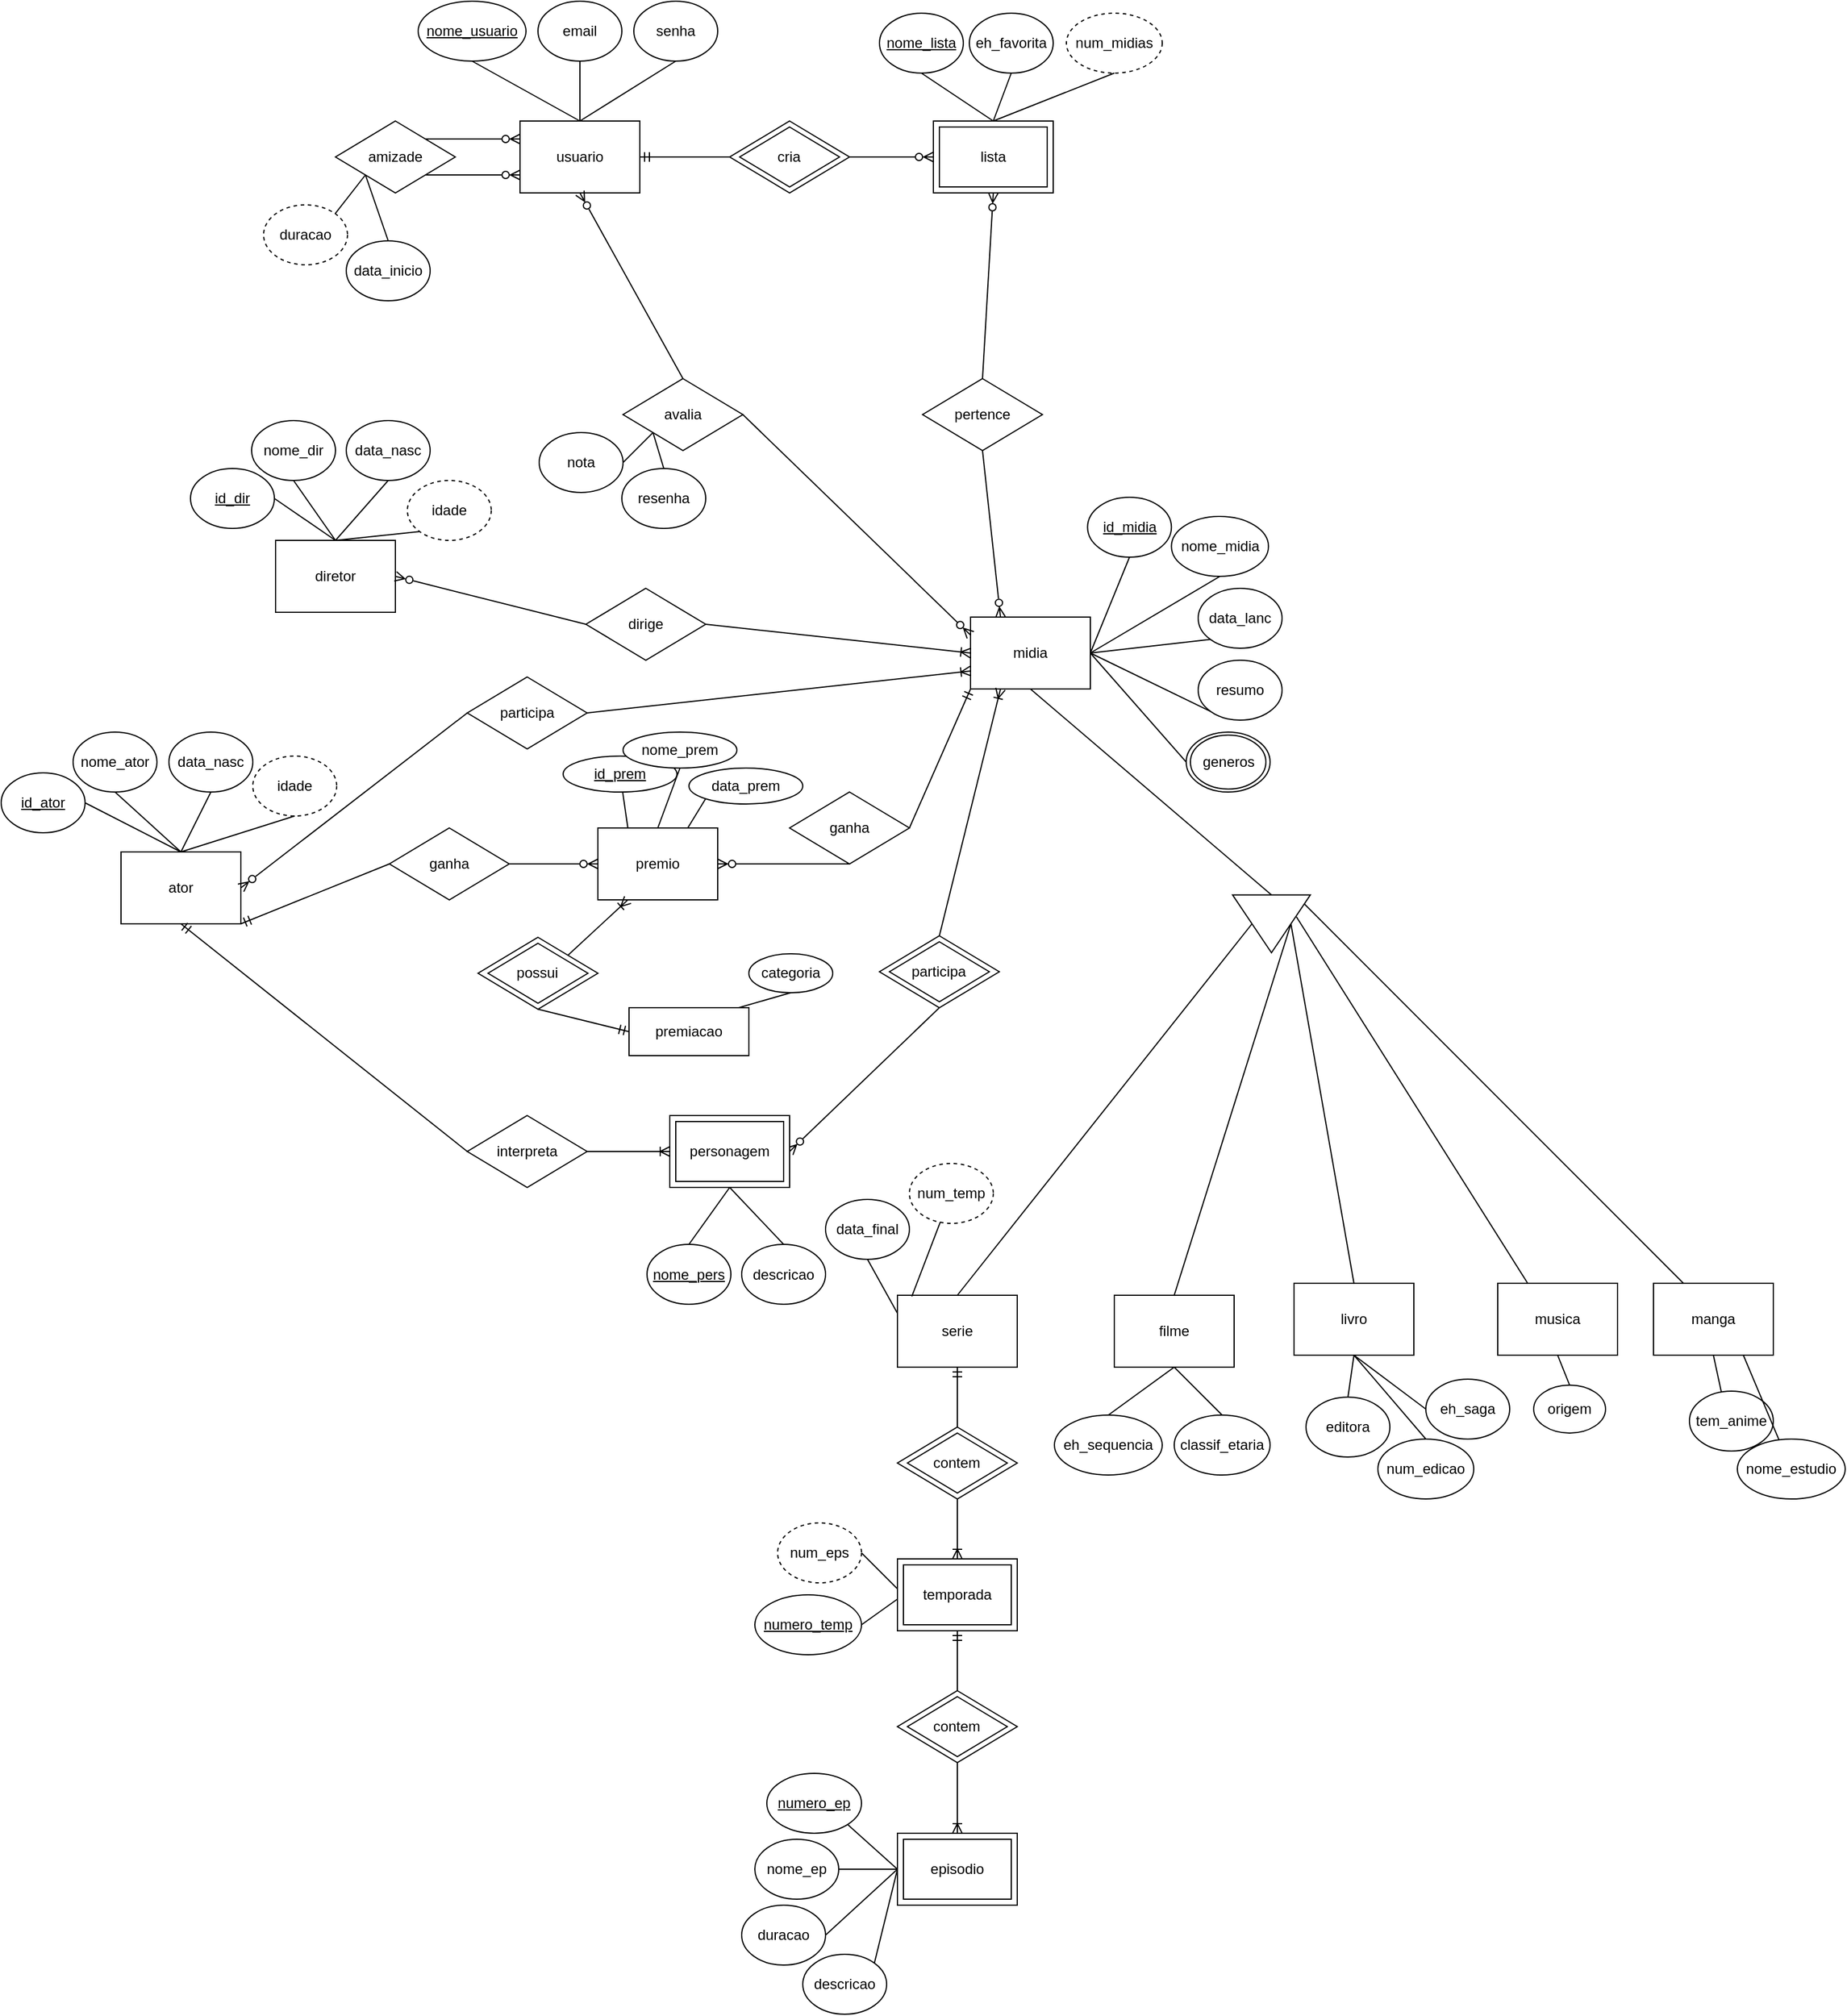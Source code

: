 <mxfile version="17.4.3" type="device" pages="3"><diagram id="6pyZRXaOPrZ96JGblUJB" name="mer"><mxGraphModel dx="1848" dy="474" grid="1" gridSize="10" guides="1" tooltips="1" connect="1" arrows="1" fold="1" page="0" pageScale="1" pageWidth="827" pageHeight="1169" math="0" shadow="0"><root><mxCell id="0"/><mxCell id="1" parent="0"/><mxCell id="aN2CIeyYc0d-qHaQi9qx-1" value="usuario" style="rounded=0;whiteSpace=wrap;html=1;" vertex="1" parent="1"><mxGeometry x="294" y="140" width="100" height="60" as="geometry"/></mxCell><mxCell id="aN2CIeyYc0d-qHaQi9qx-2" value="&lt;u&gt;nome_usuario&lt;/u&gt;" style="ellipse;whiteSpace=wrap;html=1;" vertex="1" parent="1"><mxGeometry x="209" y="40" width="90" height="50" as="geometry"/></mxCell><mxCell id="aN2CIeyYc0d-qHaQi9qx-3" value="" style="endArrow=none;html=1;rounded=0;entryX=0.5;entryY=0;entryDx=0;entryDy=0;exitX=0.5;exitY=1;exitDx=0;exitDy=0;" edge="1" parent="1" source="aN2CIeyYc0d-qHaQi9qx-2" target="aN2CIeyYc0d-qHaQi9qx-1"><mxGeometry width="50" height="50" relative="1" as="geometry"><mxPoint x="369" y="210" as="sourcePoint"/><mxPoint x="469" y="210" as="targetPoint"/></mxGeometry></mxCell><mxCell id="aN2CIeyYc0d-qHaQi9qx-4" value="email" style="ellipse;whiteSpace=wrap;html=1;" vertex="1" parent="1"><mxGeometry x="309" y="40" width="70" height="50" as="geometry"/></mxCell><mxCell id="aN2CIeyYc0d-qHaQi9qx-5" value="senha" style="ellipse;whiteSpace=wrap;html=1;" vertex="1" parent="1"><mxGeometry x="389" y="40" width="70" height="50" as="geometry"/></mxCell><mxCell id="aN2CIeyYc0d-qHaQi9qx-6" value="" style="endArrow=none;html=1;rounded=0;exitX=0.5;exitY=1;exitDx=0;exitDy=0;entryX=0.5;entryY=0;entryDx=0;entryDy=0;" edge="1" parent="1" source="aN2CIeyYc0d-qHaQi9qx-4" target="aN2CIeyYc0d-qHaQi9qx-1"><mxGeometry width="50" height="50" relative="1" as="geometry"><mxPoint x="409" y="240" as="sourcePoint"/><mxPoint x="509" y="240" as="targetPoint"/></mxGeometry></mxCell><mxCell id="aN2CIeyYc0d-qHaQi9qx-7" value="" style="endArrow=none;html=1;rounded=0;exitX=0.5;exitY=1;exitDx=0;exitDy=0;entryX=0.5;entryY=0;entryDx=0;entryDy=0;" edge="1" parent="1" source="aN2CIeyYc0d-qHaQi9qx-5" target="aN2CIeyYc0d-qHaQi9qx-1"><mxGeometry width="50" height="50" relative="1" as="geometry"><mxPoint x="569" y="190" as="sourcePoint"/><mxPoint x="669" y="190" as="targetPoint"/></mxGeometry></mxCell><mxCell id="aN2CIeyYc0d-qHaQi9qx-8" value="" style="group" vertex="1" connectable="0" parent="1"><mxGeometry x="469" y="140" width="100" height="60" as="geometry"/></mxCell><mxCell id="aN2CIeyYc0d-qHaQi9qx-9" value="" style="rhombus;whiteSpace=wrap;html=1;" vertex="1" parent="aN2CIeyYc0d-qHaQi9qx-8"><mxGeometry width="100" height="60" as="geometry"/></mxCell><mxCell id="aN2CIeyYc0d-qHaQi9qx-10" value="cria" style="rhombus;whiteSpace=wrap;html=1;" vertex="1" parent="aN2CIeyYc0d-qHaQi9qx-8"><mxGeometry x="8.34" y="5" width="83.33" height="50" as="geometry"/></mxCell><mxCell id="aN2CIeyYc0d-qHaQi9qx-11" value="" style="group" vertex="1" connectable="0" parent="1"><mxGeometry x="639" y="140" width="100" height="60" as="geometry"/></mxCell><mxCell id="aN2CIeyYc0d-qHaQi9qx-12" value="" style="rounded=0;whiteSpace=wrap;html=1;" vertex="1" parent="aN2CIeyYc0d-qHaQi9qx-11"><mxGeometry width="100" height="60" as="geometry"/></mxCell><mxCell id="aN2CIeyYc0d-qHaQi9qx-13" value="lista" style="rounded=0;whiteSpace=wrap;html=1;" vertex="1" parent="aN2CIeyYc0d-qHaQi9qx-11"><mxGeometry x="5" y="5" width="90" height="50" as="geometry"/></mxCell><mxCell id="aN2CIeyYc0d-qHaQi9qx-14" value="" style="endArrow=none;html=1;rounded=0;startArrow=ERmandOne;startFill=0;exitX=1;exitY=0.5;exitDx=0;exitDy=0;entryX=0;entryY=0.5;entryDx=0;entryDy=0;" edge="1" parent="1" source="aN2CIeyYc0d-qHaQi9qx-1" target="aN2CIeyYc0d-qHaQi9qx-9"><mxGeometry width="50" height="50" relative="1" as="geometry"><mxPoint x="429" y="230" as="sourcePoint"/><mxPoint x="460" y="200" as="targetPoint"/></mxGeometry></mxCell><mxCell id="aN2CIeyYc0d-qHaQi9qx-15" value="" style="endArrow=none;html=1;rounded=0;startArrow=ERzeroToMany;startFill=0;exitX=0;exitY=0.5;exitDx=0;exitDy=0;entryX=1;entryY=0.5;entryDx=0;entryDy=0;" edge="1" parent="1" source="aN2CIeyYc0d-qHaQi9qx-12" target="aN2CIeyYc0d-qHaQi9qx-9"><mxGeometry width="50" height="50" relative="1" as="geometry"><mxPoint x="579" y="290" as="sourcePoint"/><mxPoint x="679" y="290" as="targetPoint"/></mxGeometry></mxCell><mxCell id="aN2CIeyYc0d-qHaQi9qx-16" value="&lt;u&gt;nome_lista&lt;/u&gt;" style="ellipse;whiteSpace=wrap;html=1;" vertex="1" parent="1"><mxGeometry x="594" y="50" width="70" height="50" as="geometry"/></mxCell><mxCell id="aN2CIeyYc0d-qHaQi9qx-17" value="" style="endArrow=none;html=1;rounded=0;exitX=0.5;exitY=1;exitDx=0;exitDy=0;entryX=0.5;entryY=0;entryDx=0;entryDy=0;" edge="1" parent="1" source="aN2CIeyYc0d-qHaQi9qx-16" target="aN2CIeyYc0d-qHaQi9qx-12"><mxGeometry width="50" height="50" relative="1" as="geometry"><mxPoint x="739" y="260" as="sourcePoint"/><mxPoint x="689" y="120" as="targetPoint"/></mxGeometry></mxCell><mxCell id="aN2CIeyYc0d-qHaQi9qx-18" value="eh_favorita" style="ellipse;whiteSpace=wrap;html=1;" vertex="1" parent="1"><mxGeometry x="669" y="50" width="70" height="50" as="geometry"/></mxCell><mxCell id="aN2CIeyYc0d-qHaQi9qx-19" value="" style="endArrow=none;html=1;rounded=0;exitX=0.5;exitY=1;exitDx=0;exitDy=0;entryX=0.5;entryY=0;entryDx=0;entryDy=0;" edge="1" parent="1" source="aN2CIeyYc0d-qHaQi9qx-18" target="aN2CIeyYc0d-qHaQi9qx-12"><mxGeometry width="50" height="50" relative="1" as="geometry"><mxPoint x="669" y="280" as="sourcePoint"/><mxPoint x="689" y="120" as="targetPoint"/></mxGeometry></mxCell><mxCell id="aN2CIeyYc0d-qHaQi9qx-20" value="midia" style="rounded=0;whiteSpace=wrap;html=1;" vertex="1" parent="1"><mxGeometry x="670" y="554" width="100" height="60" as="geometry"/></mxCell><mxCell id="aN2CIeyYc0d-qHaQi9qx-21" value="pertence" style="rhombus;whiteSpace=wrap;html=1;" vertex="1" parent="1"><mxGeometry x="630" y="355" width="100" height="60" as="geometry"/></mxCell><mxCell id="aN2CIeyYc0d-qHaQi9qx-22" value="" style="endArrow=none;html=1;rounded=0;startArrow=ERzeroToMany;startFill=0;exitX=0.5;exitY=1;exitDx=0;exitDy=0;entryX=0.5;entryY=0;entryDx=0;entryDy=0;" edge="1" parent="1" source="aN2CIeyYc0d-qHaQi9qx-12" target="aN2CIeyYc0d-qHaQi9qx-21"><mxGeometry width="50" height="50" relative="1" as="geometry"><mxPoint x="749" y="360" as="sourcePoint"/><mxPoint x="849" y="360" as="targetPoint"/></mxGeometry></mxCell><mxCell id="aN2CIeyYc0d-qHaQi9qx-23" value="" style="endArrow=none;html=1;rounded=0;startArrow=ERzeroToMany;startFill=0;entryX=0.5;entryY=1;entryDx=0;entryDy=0;exitX=0.25;exitY=0;exitDx=0;exitDy=0;" edge="1" parent="1" source="aN2CIeyYc0d-qHaQi9qx-20" target="aN2CIeyYc0d-qHaQi9qx-21"><mxGeometry width="50" height="50" relative="1" as="geometry"><mxPoint x="459" y="350" as="sourcePoint"/><mxPoint x="559" y="350" as="targetPoint"/></mxGeometry></mxCell><mxCell id="aN2CIeyYc0d-qHaQi9qx-24" value="avalia" style="rhombus;whiteSpace=wrap;html=1;" vertex="1" parent="1"><mxGeometry x="380" y="355" width="100" height="60" as="geometry"/></mxCell><mxCell id="aN2CIeyYc0d-qHaQi9qx-25" value="" style="endArrow=none;html=1;rounded=0;startArrow=ERzeroToMany;startFill=0;entryX=0.5;entryY=0;entryDx=0;entryDy=0;exitX=0.5;exitY=1;exitDx=0;exitDy=0;" edge="1" parent="1" source="aN2CIeyYc0d-qHaQi9qx-1" target="aN2CIeyYc0d-qHaQi9qx-24"><mxGeometry width="50" height="50" relative="1" as="geometry"><mxPoint x="249" y="320" as="sourcePoint"/><mxPoint x="349" y="320" as="targetPoint"/></mxGeometry></mxCell><mxCell id="aN2CIeyYc0d-qHaQi9qx-26" value="" style="endArrow=none;html=1;rounded=0;startArrow=ERzeroToMany;startFill=0;entryX=1;entryY=0.5;entryDx=0;entryDy=0;exitX=0;exitY=0.25;exitDx=0;exitDy=0;" edge="1" parent="1" source="aN2CIeyYc0d-qHaQi9qx-20" target="aN2CIeyYc0d-qHaQi9qx-24"><mxGeometry width="50" height="50" relative="1" as="geometry"><mxPoint x="359" y="420" as="sourcePoint"/><mxPoint x="459" y="420" as="targetPoint"/></mxGeometry></mxCell><mxCell id="aN2CIeyYc0d-qHaQi9qx-27" value="nota" style="ellipse;whiteSpace=wrap;html=1;" vertex="1" parent="1"><mxGeometry x="310" y="400" width="70" height="50" as="geometry"/></mxCell><mxCell id="aN2CIeyYc0d-qHaQi9qx-28" value="resenha" style="ellipse;whiteSpace=wrap;html=1;" vertex="1" parent="1"><mxGeometry x="379" y="430" width="70" height="50" as="geometry"/></mxCell><mxCell id="aN2CIeyYc0d-qHaQi9qx-29" value="" style="endArrow=none;html=1;rounded=0;exitX=0;exitY=1;exitDx=0;exitDy=0;entryX=0.5;entryY=0;entryDx=0;entryDy=0;" edge="1" parent="1" source="aN2CIeyYc0d-qHaQi9qx-24" target="aN2CIeyYc0d-qHaQi9qx-28"><mxGeometry width="50" height="50" relative="1" as="geometry"><mxPoint x="389" y="490" as="sourcePoint"/><mxPoint x="489" y="490" as="targetPoint"/></mxGeometry></mxCell><mxCell id="aN2CIeyYc0d-qHaQi9qx-30" value="" style="endArrow=none;html=1;rounded=0;exitX=1;exitY=0.5;exitDx=0;exitDy=0;entryX=0;entryY=1;entryDx=0;entryDy=0;" edge="1" parent="1" source="aN2CIeyYc0d-qHaQi9qx-27" target="aN2CIeyYc0d-qHaQi9qx-24"><mxGeometry width="50" height="50" relative="1" as="geometry"><mxPoint x="179" y="540" as="sourcePoint"/><mxPoint x="279" y="540" as="targetPoint"/></mxGeometry></mxCell><mxCell id="g6gGM8oyq0tV6bERqfFD-2" style="rounded=0;orthogonalLoop=1;jettySize=auto;html=1;entryX=0.25;entryY=0;entryDx=0;entryDy=0;endArrow=none;endFill=0;exitX=0.378;exitY=0.18;exitDx=0;exitDy=0;exitPerimeter=0;" edge="1" parent="1" source="aN2CIeyYc0d-qHaQi9qx-31" target="g6gGM8oyq0tV6bERqfFD-1"><mxGeometry relative="1" as="geometry"/></mxCell><mxCell id="aN2CIeyYc0d-qHaQi9qx-31" value="" style="triangle;whiteSpace=wrap;html=1;rotation=90;" vertex="1" parent="1"><mxGeometry x="897" y="777.5" width="48.33" height="65" as="geometry"/></mxCell><mxCell id="aN2CIeyYc0d-qHaQi9qx-32" value="" style="endArrow=none;html=1;rounded=0;exitX=0.5;exitY=1;exitDx=0;exitDy=0;entryX=0;entryY=0.5;entryDx=0;entryDy=0;" edge="1" parent="1" source="aN2CIeyYc0d-qHaQi9qx-20" target="aN2CIeyYc0d-qHaQi9qx-31"><mxGeometry width="50" height="50" relative="1" as="geometry"><mxPoint x="690" y="580" as="sourcePoint"/><mxPoint x="790" y="580" as="targetPoint"/></mxGeometry></mxCell><mxCell id="aN2CIeyYc0d-qHaQi9qx-33" value="serie" style="rounded=0;whiteSpace=wrap;html=1;" vertex="1" parent="1"><mxGeometry x="609" y="1120" width="100" height="60" as="geometry"/></mxCell><mxCell id="aN2CIeyYc0d-qHaQi9qx-34" value="filme" style="rounded=0;whiteSpace=wrap;html=1;" vertex="1" parent="1"><mxGeometry x="790" y="1120" width="100" height="60" as="geometry"/></mxCell><mxCell id="aN2CIeyYc0d-qHaQi9qx-35" value="livro" style="rounded=0;whiteSpace=wrap;html=1;" vertex="1" parent="1"><mxGeometry x="940" y="1110" width="100" height="60" as="geometry"/></mxCell><mxCell id="aN2CIeyYc0d-qHaQi9qx-36" value="" style="endArrow=none;html=1;rounded=0;entryX=0.5;entryY=1;entryDx=0;entryDy=0;exitX=0.5;exitY=0;exitDx=0;exitDy=0;" edge="1" parent="1" source="aN2CIeyYc0d-qHaQi9qx-33" target="aN2CIeyYc0d-qHaQi9qx-31"><mxGeometry width="50" height="50" relative="1" as="geometry"><mxPoint x="710" y="670" as="sourcePoint"/><mxPoint x="810" y="670" as="targetPoint"/></mxGeometry></mxCell><mxCell id="aN2CIeyYc0d-qHaQi9qx-37" value="" style="endArrow=none;html=1;rounded=0;exitX=0.5;exitY=0;exitDx=0;exitDy=0;entryX=0.5;entryY=0;entryDx=0;entryDy=0;" edge="1" parent="1" source="aN2CIeyYc0d-qHaQi9qx-34" target="aN2CIeyYc0d-qHaQi9qx-31"><mxGeometry width="50" height="50" relative="1" as="geometry"><mxPoint x="830" y="770" as="sourcePoint"/><mxPoint x="890" y="900" as="targetPoint"/></mxGeometry></mxCell><mxCell id="aN2CIeyYc0d-qHaQi9qx-38" value="" style="endArrow=none;html=1;rounded=0;exitX=0.5;exitY=0;exitDx=0;exitDy=0;entryX=0.5;entryY=0;entryDx=0;entryDy=0;" edge="1" parent="1" source="aN2CIeyYc0d-qHaQi9qx-35" target="aN2CIeyYc0d-qHaQi9qx-31"><mxGeometry width="50" height="50" relative="1" as="geometry"><mxPoint x="980" y="750" as="sourcePoint"/><mxPoint x="1080" y="750" as="targetPoint"/></mxGeometry></mxCell><mxCell id="aN2CIeyYc0d-qHaQi9qx-39" value="amizade" style="rhombus;whiteSpace=wrap;html=1;" vertex="1" parent="1"><mxGeometry x="140" y="140" width="100" height="60" as="geometry"/></mxCell><mxCell id="aN2CIeyYc0d-qHaQi9qx-40" value="data_inicio" style="ellipse;whiteSpace=wrap;html=1;" vertex="1" parent="1"><mxGeometry x="149" y="240" width="70" height="50" as="geometry"/></mxCell><mxCell id="aN2CIeyYc0d-qHaQi9qx-41" value="" style="endArrow=none;html=1;rounded=0;exitX=0.5;exitY=0;exitDx=0;exitDy=0;entryX=0;entryY=1;entryDx=0;entryDy=0;" edge="1" parent="1" source="aN2CIeyYc0d-qHaQi9qx-40" target="aN2CIeyYc0d-qHaQi9qx-39"><mxGeometry width="50" height="50" relative="1" as="geometry"><mxPoint x="220" y="260" as="sourcePoint"/><mxPoint x="320" y="260" as="targetPoint"/></mxGeometry></mxCell><mxCell id="aN2CIeyYc0d-qHaQi9qx-42" value="duracao" style="ellipse;whiteSpace=wrap;html=1;dashed=1;" vertex="1" parent="1"><mxGeometry x="80" y="210" width="70" height="50" as="geometry"/></mxCell><mxCell id="aN2CIeyYc0d-qHaQi9qx-43" value="" style="endArrow=none;html=1;rounded=0;exitX=1;exitY=0;exitDx=0;exitDy=0;entryX=0;entryY=1;entryDx=0;entryDy=0;" edge="1" parent="1" source="aN2CIeyYc0d-qHaQi9qx-42" target="aN2CIeyYc0d-qHaQi9qx-39"><mxGeometry width="50" height="50" relative="1" as="geometry"><mxPoint x="160" y="320" as="sourcePoint"/><mxPoint x="260" y="320" as="targetPoint"/></mxGeometry></mxCell><mxCell id="aN2CIeyYc0d-qHaQi9qx-44" value="num_midias" style="ellipse;whiteSpace=wrap;html=1;dashed=1;" vertex="1" parent="1"><mxGeometry x="750" y="50" width="80" height="50" as="geometry"/></mxCell><mxCell id="aN2CIeyYc0d-qHaQi9qx-45" value="" style="endArrow=none;html=1;rounded=0;entryX=0.5;entryY=1;entryDx=0;entryDy=0;exitX=0.5;exitY=0;exitDx=0;exitDy=0;" edge="1" parent="1" source="aN2CIeyYc0d-qHaQi9qx-12" target="aN2CIeyYc0d-qHaQi9qx-44"><mxGeometry width="50" height="50" relative="1" as="geometry"><mxPoint x="810" y="150" as="sourcePoint"/><mxPoint x="940" y="180" as="targetPoint"/></mxGeometry></mxCell><mxCell id="aN2CIeyYc0d-qHaQi9qx-46" value="nome_midia" style="ellipse;whiteSpace=wrap;html=1;" vertex="1" parent="1"><mxGeometry x="837.67" y="470" width="81" height="50" as="geometry"/></mxCell><mxCell id="aN2CIeyYc0d-qHaQi9qx-47" value="data_lanc" style="ellipse;whiteSpace=wrap;html=1;" vertex="1" parent="1"><mxGeometry x="860.0" y="530" width="70" height="50" as="geometry"/></mxCell><mxCell id="aN2CIeyYc0d-qHaQi9qx-48" value="resumo" style="ellipse;whiteSpace=wrap;html=1;" vertex="1" parent="1"><mxGeometry x="860.0" y="590" width="70" height="50" as="geometry"/></mxCell><mxCell id="aN2CIeyYc0d-qHaQi9qx-49" value="" style="group" vertex="1" connectable="0" parent="1"><mxGeometry x="850.0" y="650" width="70" height="50" as="geometry"/></mxCell><mxCell id="aN2CIeyYc0d-qHaQi9qx-50" value="" style="ellipse;whiteSpace=wrap;html=1;" vertex="1" parent="aN2CIeyYc0d-qHaQi9qx-49"><mxGeometry width="70" height="50" as="geometry"/></mxCell><mxCell id="aN2CIeyYc0d-qHaQi9qx-51" value="generos" style="ellipse;whiteSpace=wrap;html=1;" vertex="1" parent="aN2CIeyYc0d-qHaQi9qx-49"><mxGeometry x="3.5" y="2.5" width="63" height="45" as="geometry"/></mxCell><mxCell id="aN2CIeyYc0d-qHaQi9qx-52" value="" style="endArrow=none;html=1;rounded=0;startArrow=ERzeroToMany;startFill=0;exitX=0;exitY=0.25;exitDx=0;exitDy=0;entryX=1;entryY=0;entryDx=0;entryDy=0;" edge="1" parent="1" source="aN2CIeyYc0d-qHaQi9qx-1" target="aN2CIeyYc0d-qHaQi9qx-39"><mxGeometry width="50" height="50" relative="1" as="geometry"><mxPoint x="230" y="210" as="sourcePoint"/><mxPoint x="330" y="210" as="targetPoint"/></mxGeometry></mxCell><mxCell id="aN2CIeyYc0d-qHaQi9qx-53" value="" style="endArrow=none;html=1;rounded=0;startArrow=ERzeroToMany;startFill=0;entryX=1;entryY=1;entryDx=0;entryDy=0;exitX=0;exitY=0.75;exitDx=0;exitDy=0;" edge="1" parent="1" source="aN2CIeyYc0d-qHaQi9qx-1" target="aN2CIeyYc0d-qHaQi9qx-39"><mxGeometry width="50" height="50" relative="1" as="geometry"><mxPoint x="250" y="210" as="sourcePoint"/><mxPoint x="350" y="210" as="targetPoint"/></mxGeometry></mxCell><mxCell id="aN2CIeyYc0d-qHaQi9qx-54" value="" style="endArrow=none;html=1;rounded=0;startArrow=ERoneToMany;startFill=0;entryX=0.5;entryY=1;entryDx=0;entryDy=0;exitX=0.5;exitY=0;exitDx=0;exitDy=0;" edge="1" parent="1" source="aN2CIeyYc0d-qHaQi9qx-76" target="aN2CIeyYc0d-qHaQi9qx-70"><mxGeometry width="50" height="50" relative="1" as="geometry"><mxPoint x="659" y="1340.0" as="sourcePoint"/><mxPoint x="659" y="1290.0" as="targetPoint"/></mxGeometry></mxCell><mxCell id="aN2CIeyYc0d-qHaQi9qx-55" value="" style="endArrow=none;html=1;rounded=0;startArrow=ERmandOne;startFill=0;exitX=0.5;exitY=1;exitDx=0;exitDy=0;entryX=0.5;entryY=0;entryDx=0;entryDy=0;" edge="1" parent="1" source="aN2CIeyYc0d-qHaQi9qx-33" target="aN2CIeyYc0d-qHaQi9qx-70"><mxGeometry width="50" height="50" relative="1" as="geometry"><mxPoint x="759" y="1230" as="sourcePoint"/><mxPoint x="659" y="1230.0" as="targetPoint"/></mxGeometry></mxCell><mxCell id="aN2CIeyYc0d-qHaQi9qx-56" value="num_temp" style="ellipse;whiteSpace=wrap;html=1;dashed=1;" vertex="1" parent="1"><mxGeometry x="619" y="1010" width="70" height="50" as="geometry"/></mxCell><mxCell id="aN2CIeyYc0d-qHaQi9qx-57" value="" style="endArrow=none;html=1;rounded=0;entryX=0.12;entryY=0.016;entryDx=0;entryDy=0;entryPerimeter=0;" edge="1" parent="1" source="aN2CIeyYc0d-qHaQi9qx-56" target="aN2CIeyYc0d-qHaQi9qx-33"><mxGeometry width="50" height="50" relative="1" as="geometry"><mxPoint x="659" y="1010" as="sourcePoint"/><mxPoint x="759" y="1010" as="targetPoint"/></mxGeometry></mxCell><mxCell id="aN2CIeyYc0d-qHaQi9qx-58" value="data_final" style="ellipse;whiteSpace=wrap;html=1;" vertex="1" parent="1"><mxGeometry x="549" y="1040" width="70" height="50" as="geometry"/></mxCell><mxCell id="aN2CIeyYc0d-qHaQi9qx-59" value="" style="endArrow=none;html=1;rounded=0;exitX=0.5;exitY=1;exitDx=0;exitDy=0;entryX=0;entryY=0.25;entryDx=0;entryDy=0;" edge="1" parent="1" source="aN2CIeyYc0d-qHaQi9qx-58" target="aN2CIeyYc0d-qHaQi9qx-33"><mxGeometry width="50" height="50" relative="1" as="geometry"><mxPoint x="599" y="1040" as="sourcePoint"/><mxPoint x="699" y="1040" as="targetPoint"/></mxGeometry></mxCell><mxCell id="aN2CIeyYc0d-qHaQi9qx-60" value="&lt;u&gt;numero_temp&lt;/u&gt;" style="ellipse;whiteSpace=wrap;html=1;" vertex="1" parent="1"><mxGeometry x="490" y="1370" width="89" height="50" as="geometry"/></mxCell><mxCell id="aN2CIeyYc0d-qHaQi9qx-61" value="" style="endArrow=none;html=1;rounded=0;exitX=0;exitY=0.5;exitDx=0;exitDy=0;entryX=1;entryY=0.5;entryDx=0;entryDy=0;" edge="1" parent="1" source="aN2CIeyYc0d-qHaQi9qx-77" target="aN2CIeyYc0d-qHaQi9qx-60"><mxGeometry width="50" height="50" relative="1" as="geometry"><mxPoint x="709" y="1370.0" as="sourcePoint"/><mxPoint x="879" y="1340" as="targetPoint"/></mxGeometry></mxCell><mxCell id="aN2CIeyYc0d-qHaQi9qx-62" value="" style="endArrow=none;html=1;rounded=0;exitX=0;exitY=0.5;exitDx=0;exitDy=0;entryX=1;entryY=0.5;entryDx=0;entryDy=0;" edge="1" parent="1" source="aN2CIeyYc0d-qHaQi9qx-77" target="aN2CIeyYc0d-qHaQi9qx-63"><mxGeometry width="50" height="50" relative="1" as="geometry"><mxPoint x="709" y="1370.0" as="sourcePoint"/><mxPoint x="759.0" y="1395.0" as="targetPoint"/></mxGeometry></mxCell><mxCell id="aN2CIeyYc0d-qHaQi9qx-63" value="num_eps" style="ellipse;whiteSpace=wrap;html=1;dashed=1;" vertex="1" parent="1"><mxGeometry x="509" y="1310" width="70" height="50" as="geometry"/></mxCell><mxCell id="aN2CIeyYc0d-qHaQi9qx-64" value="" style="endArrow=none;html=1;rounded=0;startArrow=ERoneToMany;startFill=0;entryX=0.5;entryY=1;entryDx=0;entryDy=0;exitX=0.5;exitY=0;exitDx=0;exitDy=0;" edge="1" parent="1" source="aN2CIeyYc0d-qHaQi9qx-79" target="aN2CIeyYc0d-qHaQi9qx-73"><mxGeometry width="50" height="50" relative="1" as="geometry"><mxPoint x="669" y="1570" as="sourcePoint"/><mxPoint x="659" y="1510.0" as="targetPoint"/></mxGeometry></mxCell><mxCell id="aN2CIeyYc0d-qHaQi9qx-65" value="" style="endArrow=none;html=1;rounded=0;startArrow=ERmandOne;startFill=0;exitX=0.5;exitY=1;exitDx=0;exitDy=0;entryX=0.5;entryY=0;entryDx=0;entryDy=0;" edge="1" parent="1" source="aN2CIeyYc0d-qHaQi9qx-76" target="aN2CIeyYc0d-qHaQi9qx-73"><mxGeometry width="50" height="50" relative="1" as="geometry"><mxPoint x="659" y="1400.0" as="sourcePoint"/><mxPoint x="659" y="1450.0" as="targetPoint"/></mxGeometry></mxCell><mxCell id="aN2CIeyYc0d-qHaQi9qx-66" value="duracao" style="ellipse;whiteSpace=wrap;html=1;" vertex="1" parent="1"><mxGeometry x="479" y="1629" width="70" height="50" as="geometry"/></mxCell><mxCell id="aN2CIeyYc0d-qHaQi9qx-67" value="nome_ep" style="ellipse;whiteSpace=wrap;html=1;" vertex="1" parent="1"><mxGeometry x="490" y="1574" width="70" height="50" as="geometry"/></mxCell><mxCell id="aN2CIeyYc0d-qHaQi9qx-68" value="descricao" style="ellipse;whiteSpace=wrap;html=1;" vertex="1" parent="1"><mxGeometry x="530" y="1670" width="70" height="50" as="geometry"/></mxCell><mxCell id="aN2CIeyYc0d-qHaQi9qx-69" value="" style="group;rotation=90;" vertex="1" connectable="0" parent="1"><mxGeometry x="609" y="1230" width="100" height="60" as="geometry"/></mxCell><mxCell id="aN2CIeyYc0d-qHaQi9qx-70" value="" style="rhombus;whiteSpace=wrap;html=1;" vertex="1" parent="aN2CIeyYc0d-qHaQi9qx-69"><mxGeometry width="100" height="60" as="geometry"/></mxCell><mxCell id="aN2CIeyYc0d-qHaQi9qx-71" value="contem" style="rhombus;whiteSpace=wrap;html=1;" vertex="1" parent="aN2CIeyYc0d-qHaQi9qx-69"><mxGeometry x="8.34" y="5" width="83.33" height="50" as="geometry"/></mxCell><mxCell id="aN2CIeyYc0d-qHaQi9qx-72" value="" style="group" vertex="1" connectable="0" parent="1"><mxGeometry x="609" y="1450" width="100" height="60" as="geometry"/></mxCell><mxCell id="aN2CIeyYc0d-qHaQi9qx-73" value="" style="rhombus;whiteSpace=wrap;html=1;" vertex="1" parent="aN2CIeyYc0d-qHaQi9qx-72"><mxGeometry width="100" height="60" as="geometry"/></mxCell><mxCell id="aN2CIeyYc0d-qHaQi9qx-74" value="contem" style="rhombus;whiteSpace=wrap;html=1;" vertex="1" parent="aN2CIeyYc0d-qHaQi9qx-72"><mxGeometry x="8.34" y="5" width="83.33" height="50" as="geometry"/></mxCell><mxCell id="aN2CIeyYc0d-qHaQi9qx-75" value="" style="group" vertex="1" connectable="0" parent="1"><mxGeometry x="609" y="1340" width="100" height="60" as="geometry"/></mxCell><mxCell id="aN2CIeyYc0d-qHaQi9qx-76" value="" style="rounded=0;whiteSpace=wrap;html=1;" vertex="1" parent="aN2CIeyYc0d-qHaQi9qx-75"><mxGeometry width="100" height="60" as="geometry"/></mxCell><mxCell id="aN2CIeyYc0d-qHaQi9qx-77" value="temporada" style="rounded=0;whiteSpace=wrap;html=1;" vertex="1" parent="aN2CIeyYc0d-qHaQi9qx-75"><mxGeometry x="5" y="5" width="90" height="50" as="geometry"/></mxCell><mxCell id="aN2CIeyYc0d-qHaQi9qx-78" value="" style="group" vertex="1" connectable="0" parent="1"><mxGeometry x="609" y="1569" width="100" height="60" as="geometry"/></mxCell><mxCell id="aN2CIeyYc0d-qHaQi9qx-79" value="" style="rounded=0;whiteSpace=wrap;html=1;" vertex="1" parent="aN2CIeyYc0d-qHaQi9qx-78"><mxGeometry width="100" height="60" as="geometry"/></mxCell><mxCell id="aN2CIeyYc0d-qHaQi9qx-80" value="episodio" style="rounded=0;whiteSpace=wrap;html=1;" vertex="1" parent="aN2CIeyYc0d-qHaQi9qx-78"><mxGeometry x="5" y="5" width="90" height="50" as="geometry"/></mxCell><mxCell id="aN2CIeyYc0d-qHaQi9qx-81" value="" style="endArrow=none;html=1;rounded=0;exitX=1;exitY=0.5;exitDx=0;exitDy=0;entryX=0;entryY=0.5;entryDx=0;entryDy=0;" edge="1" parent="1" source="aN2CIeyYc0d-qHaQi9qx-67" target="aN2CIeyYc0d-qHaQi9qx-79"><mxGeometry width="50" height="50" relative="1" as="geometry"><mxPoint x="569" y="1520" as="sourcePoint"/><mxPoint x="669" y="1520" as="targetPoint"/></mxGeometry></mxCell><mxCell id="aN2CIeyYc0d-qHaQi9qx-82" value="" style="endArrow=none;html=1;rounded=0;exitX=1;exitY=0.5;exitDx=0;exitDy=0;entryX=0;entryY=0.5;entryDx=0;entryDy=0;" edge="1" parent="1" source="aN2CIeyYc0d-qHaQi9qx-66" target="aN2CIeyYc0d-qHaQi9qx-79"><mxGeometry width="50" height="50" relative="1" as="geometry"><mxPoint x="669" y="1670" as="sourcePoint"/><mxPoint x="769" y="1670" as="targetPoint"/></mxGeometry></mxCell><mxCell id="aN2CIeyYc0d-qHaQi9qx-83" value="" style="endArrow=none;html=1;rounded=0;exitX=1;exitY=0;exitDx=0;exitDy=0;entryX=0;entryY=0.5;entryDx=0;entryDy=0;" edge="1" parent="1" source="aN2CIeyYc0d-qHaQi9qx-68" target="aN2CIeyYc0d-qHaQi9qx-79"><mxGeometry width="50" height="50" relative="1" as="geometry"><mxPoint x="619" y="1690" as="sourcePoint"/><mxPoint x="719" y="1690" as="targetPoint"/></mxGeometry></mxCell><mxCell id="aN2CIeyYc0d-qHaQi9qx-84" value="ator" style="rounded=0;whiteSpace=wrap;html=1;" vertex="1" parent="1"><mxGeometry x="-39" y="750" width="100" height="60" as="geometry"/></mxCell><mxCell id="aN2CIeyYc0d-qHaQi9qx-85" value="participa" style="rhombus;whiteSpace=wrap;html=1;" vertex="1" parent="1"><mxGeometry x="250" y="604" width="100" height="60" as="geometry"/></mxCell><mxCell id="aN2CIeyYc0d-qHaQi9qx-86" value="" style="endArrow=none;html=1;rounded=0;entryX=0.5;entryY=0;entryDx=0;entryDy=0;exitX=0.5;exitY=1;exitDx=0;exitDy=0;" edge="1" parent="1" source="aN2CIeyYc0d-qHaQi9qx-87" target="aN2CIeyYc0d-qHaQi9qx-84"><mxGeometry width="50" height="50" relative="1" as="geometry"><mxPoint x="61" y="690" as="sourcePoint"/><mxPoint x="221" y="690" as="targetPoint"/></mxGeometry></mxCell><mxCell id="aN2CIeyYc0d-qHaQi9qx-87" value="nome_ator" style="ellipse;whiteSpace=wrap;html=1;" vertex="1" parent="1"><mxGeometry x="-79" y="650" width="70" height="50" as="geometry"/></mxCell><mxCell id="aN2CIeyYc0d-qHaQi9qx-88" value="data_nasc" style="ellipse;whiteSpace=wrap;html=1;" vertex="1" parent="1"><mxGeometry x="1" y="650" width="70" height="50" as="geometry"/></mxCell><mxCell id="aN2CIeyYc0d-qHaQi9qx-89" value="" style="endArrow=none;html=1;rounded=0;exitX=0.5;exitY=1;exitDx=0;exitDy=0;entryX=0.5;entryY=0;entryDx=0;entryDy=0;" edge="1" parent="1" source="aN2CIeyYc0d-qHaQi9qx-88" target="aN2CIeyYc0d-qHaQi9qx-84"><mxGeometry width="50" height="50" relative="1" as="geometry"><mxPoint x="41" y="600" as="sourcePoint"/><mxPoint x="141" y="600" as="targetPoint"/></mxGeometry></mxCell><mxCell id="aN2CIeyYc0d-qHaQi9qx-90" value="idade" style="ellipse;whiteSpace=wrap;html=1;dashed=1;" vertex="1" parent="1"><mxGeometry x="71" y="670" width="70" height="50" as="geometry"/></mxCell><mxCell id="aN2CIeyYc0d-qHaQi9qx-91" value="" style="endArrow=none;html=1;rounded=0;exitX=0.5;exitY=0;exitDx=0;exitDy=0;entryX=0.5;entryY=1;entryDx=0;entryDy=0;" edge="1" parent="1" source="aN2CIeyYc0d-qHaQi9qx-84" target="aN2CIeyYc0d-qHaQi9qx-90"><mxGeometry width="50" height="50" relative="1" as="geometry"><mxPoint x="91" y="610" as="sourcePoint"/><mxPoint x="191" y="610" as="targetPoint"/></mxGeometry></mxCell><mxCell id="aN2CIeyYc0d-qHaQi9qx-92" value="" style="endArrow=none;html=1;rounded=0;exitX=1;exitY=0.5;exitDx=0;exitDy=0;entryX=0.5;entryY=1;entryDx=0;entryDy=0;" edge="1" parent="1" source="aN2CIeyYc0d-qHaQi9qx-20" target="aN2CIeyYc0d-qHaQi9qx-46"><mxGeometry width="50" height="50" relative="1" as="geometry"><mxPoint x="841.83" y="570" as="sourcePoint"/><mxPoint x="1026.83" y="406" as="targetPoint"/></mxGeometry></mxCell><mxCell id="aN2CIeyYc0d-qHaQi9qx-93" value="" style="endArrow=none;html=1;rounded=0;exitX=1;exitY=0.5;exitDx=0;exitDy=0;entryX=0;entryY=1;entryDx=0;entryDy=0;" edge="1" parent="1" source="aN2CIeyYc0d-qHaQi9qx-20" target="aN2CIeyYc0d-qHaQi9qx-47"><mxGeometry width="50" height="50" relative="1" as="geometry"><mxPoint x="841.83" y="570" as="sourcePoint"/><mxPoint x="946.83" y="506" as="targetPoint"/></mxGeometry></mxCell><mxCell id="aN2CIeyYc0d-qHaQi9qx-94" value="" style="endArrow=none;html=1;rounded=0;exitX=1;exitY=0.5;exitDx=0;exitDy=0;entryX=0;entryY=1;entryDx=0;entryDy=0;" edge="1" parent="1" source="aN2CIeyYc0d-qHaQi9qx-20" target="aN2CIeyYc0d-qHaQi9qx-48"><mxGeometry width="50" height="50" relative="1" as="geometry"><mxPoint x="841.83" y="570" as="sourcePoint"/><mxPoint x="1056.83" y="456" as="targetPoint"/></mxGeometry></mxCell><mxCell id="aN2CIeyYc0d-qHaQi9qx-95" value="" style="endArrow=none;html=1;rounded=0;entryX=0;entryY=0.5;entryDx=0;entryDy=0;exitX=1;exitY=0.5;exitDx=0;exitDy=0;" edge="1" parent="1" source="aN2CIeyYc0d-qHaQi9qx-20" target="aN2CIeyYc0d-qHaQi9qx-50"><mxGeometry width="50" height="50" relative="1" as="geometry"><mxPoint x="820" y="580" as="sourcePoint"/><mxPoint x="956.83" y="526" as="targetPoint"/></mxGeometry></mxCell><mxCell id="aN2CIeyYc0d-qHaQi9qx-96" value="interpreta" style="rhombus;whiteSpace=wrap;html=1;" vertex="1" parent="1"><mxGeometry x="250" y="970" width="100" height="60" as="geometry"/></mxCell><mxCell id="aN2CIeyYc0d-qHaQi9qx-97" value="" style="endArrow=none;html=1;rounded=0;startArrow=ERmandOne;startFill=0;exitX=0.5;exitY=1;exitDx=0;exitDy=0;entryX=0;entryY=0.5;entryDx=0;entryDy=0;" edge="1" parent="1" source="aN2CIeyYc0d-qHaQi9qx-84" target="aN2CIeyYc0d-qHaQi9qx-96"><mxGeometry width="50" height="50" relative="1" as="geometry"><mxPoint x="-140" y="760" as="sourcePoint"/><mxPoint x="-40" y="760" as="targetPoint"/></mxGeometry></mxCell><mxCell id="aN2CIeyYc0d-qHaQi9qx-98" value="diretor" style="rounded=0;whiteSpace=wrap;html=1;" vertex="1" parent="1"><mxGeometry x="90" y="490" width="100" height="60" as="geometry"/></mxCell><mxCell id="aN2CIeyYc0d-qHaQi9qx-99" value="" style="group" vertex="1" connectable="0" parent="1"><mxGeometry x="594" y="820" width="100" height="60" as="geometry"/></mxCell><mxCell id="aN2CIeyYc0d-qHaQi9qx-100" value="" style="rhombus;whiteSpace=wrap;html=1;" vertex="1" parent="aN2CIeyYc0d-qHaQi9qx-99"><mxGeometry width="100" height="60" as="geometry"/></mxCell><mxCell id="aN2CIeyYc0d-qHaQi9qx-101" value="participa" style="rhombus;whiteSpace=wrap;html=1;" vertex="1" parent="aN2CIeyYc0d-qHaQi9qx-99"><mxGeometry x="8.34" y="5" width="83.33" height="50" as="geometry"/></mxCell><mxCell id="aN2CIeyYc0d-qHaQi9qx-102" value="" style="endArrow=none;html=1;rounded=0;startArrow=ERoneToMany;startFill=0;exitX=0.25;exitY=1;exitDx=0;exitDy=0;entryX=0.5;entryY=0;entryDx=0;entryDy=0;" edge="1" parent="1" source="aN2CIeyYc0d-qHaQi9qx-20" target="aN2CIeyYc0d-qHaQi9qx-100"><mxGeometry width="50" height="50" relative="1" as="geometry"><mxPoint x="510" y="650" as="sourcePoint"/><mxPoint x="610" y="800" as="targetPoint"/></mxGeometry></mxCell><mxCell id="aN2CIeyYc0d-qHaQi9qx-103" value="" style="endArrow=none;html=1;rounded=0;startArrow=ERzeroToMany;startFill=0;exitX=1;exitY=0.5;exitDx=0;exitDy=0;entryX=0.5;entryY=1;entryDx=0;entryDy=0;" edge="1" parent="1" source="aN2CIeyYc0d-qHaQi9qx-156" target="aN2CIeyYc0d-qHaQi9qx-100"><mxGeometry width="50" height="50" relative="1" as="geometry"><mxPoint x="319" y="935" as="sourcePoint"/><mxPoint x="370" y="650" as="targetPoint"/></mxGeometry></mxCell><mxCell id="aN2CIeyYc0d-qHaQi9qx-104" value="premio" style="rounded=0;whiteSpace=wrap;html=1;" vertex="1" parent="1"><mxGeometry x="359" y="730" width="100" height="60" as="geometry"/></mxCell><mxCell id="aN2CIeyYc0d-qHaQi9qx-105" value="ganha" style="rhombus;whiteSpace=wrap;html=1;" vertex="1" parent="1"><mxGeometry x="185" y="730" width="100" height="60" as="geometry"/></mxCell><mxCell id="aN2CIeyYc0d-qHaQi9qx-106" value="" style="endArrow=none;html=1;rounded=0;startArrow=ERzeroToMany;startFill=0;exitX=0;exitY=0.5;exitDx=0;exitDy=0;entryX=1;entryY=0.5;entryDx=0;entryDy=0;" edge="1" parent="1" source="aN2CIeyYc0d-qHaQi9qx-104" target="aN2CIeyYc0d-qHaQi9qx-105"><mxGeometry width="50" height="50" relative="1" as="geometry"><mxPoint x="417" y="650" as="sourcePoint"/><mxPoint x="277" y="812.5" as="targetPoint"/></mxGeometry></mxCell><mxCell id="aN2CIeyYc0d-qHaQi9qx-107" value="" style="endArrow=none;html=1;rounded=0;startArrow=ERmandOne;startFill=0;exitX=1;exitY=1;exitDx=0;exitDy=0;entryX=0;entryY=0.5;entryDx=0;entryDy=0;" edge="1" parent="1" source="aN2CIeyYc0d-qHaQi9qx-84" target="aN2CIeyYc0d-qHaQi9qx-105"><mxGeometry width="50" height="50" relative="1" as="geometry"><mxPoint x="-159" y="760" as="sourcePoint"/><mxPoint x="-59" y="760" as="targetPoint"/></mxGeometry></mxCell><mxCell id="aN2CIeyYc0d-qHaQi9qx-108" value="ganha" style="rhombus;whiteSpace=wrap;html=1;" vertex="1" parent="1"><mxGeometry x="519" y="700" width="100" height="60" as="geometry"/></mxCell><mxCell id="aN2CIeyYc0d-qHaQi9qx-109" value="" style="endArrow=none;html=1;rounded=0;startArrow=ERzeroToMany;startFill=0;exitX=1;exitY=0.5;exitDx=0;exitDy=0;entryX=0.5;entryY=1;entryDx=0;entryDy=0;" edge="1" parent="1" source="aN2CIeyYc0d-qHaQi9qx-104" target="aN2CIeyYc0d-qHaQi9qx-108"><mxGeometry width="50" height="50" relative="1" as="geometry"><mxPoint x="420" y="640" as="sourcePoint"/><mxPoint x="520" y="640" as="targetPoint"/></mxGeometry></mxCell><mxCell id="aN2CIeyYc0d-qHaQi9qx-110" value="" style="endArrow=none;html=1;rounded=0;startArrow=ERmandOne;startFill=0;entryX=1;entryY=0.5;entryDx=0;entryDy=0;exitX=0;exitY=1;exitDx=0;exitDy=0;" edge="1" parent="1" source="aN2CIeyYc0d-qHaQi9qx-20" target="aN2CIeyYc0d-qHaQi9qx-108"><mxGeometry width="50" height="50" relative="1" as="geometry"><mxPoint x="480" y="650" as="sourcePoint"/><mxPoint x="580" y="650" as="targetPoint"/></mxGeometry></mxCell><mxCell id="aN2CIeyYc0d-qHaQi9qx-115" value="categoria" style="ellipse;whiteSpace=wrap;html=1;" vertex="1" parent="1"><mxGeometry x="485" y="835" width="70" height="32.5" as="geometry"/></mxCell><mxCell id="aN2CIeyYc0d-qHaQi9qx-116" value="" style="endArrow=none;html=1;rounded=0;exitX=0.889;exitY=0.018;exitDx=0;exitDy=0;entryX=0.5;entryY=1;entryDx=0;entryDy=0;exitPerimeter=0;" edge="1" parent="1" source="g6gGM8oyq0tV6bERqfFD-5" target="aN2CIeyYc0d-qHaQi9qx-115"><mxGeometry width="50" height="50" relative="1" as="geometry"><mxPoint x="313.5" y="830" as="sourcePoint"/><mxPoint x="515" y="750" as="targetPoint"/></mxGeometry></mxCell><mxCell id="aN2CIeyYc0d-qHaQi9qx-117" value="&lt;u&gt;id_ator&lt;/u&gt;" style="ellipse;whiteSpace=wrap;html=1;" vertex="1" parent="1"><mxGeometry x="-139" y="684" width="70" height="50" as="geometry"/></mxCell><mxCell id="aN2CIeyYc0d-qHaQi9qx-118" value="" style="endArrow=none;html=1;rounded=0;exitX=1;exitY=0.5;exitDx=0;exitDy=0;entryX=0.5;entryY=0;entryDx=0;entryDy=0;" edge="1" parent="1" source="aN2CIeyYc0d-qHaQi9qx-117" target="aN2CIeyYc0d-qHaQi9qx-84"><mxGeometry width="50" height="50" relative="1" as="geometry"><mxPoint x="-109" y="800" as="sourcePoint"/><mxPoint x="-9" y="800" as="targetPoint"/></mxGeometry></mxCell><mxCell id="aN2CIeyYc0d-qHaQi9qx-119" value="" style="endArrow=none;html=1;rounded=0;startArrow=ERoneToMany;startFill=0;exitX=0;exitY=0.75;exitDx=0;exitDy=0;entryX=1;entryY=0.5;entryDx=0;entryDy=0;" edge="1" parent="1" source="aN2CIeyYc0d-qHaQi9qx-20" target="aN2CIeyYc0d-qHaQi9qx-85"><mxGeometry width="50" height="50" relative="1" as="geometry"><mxPoint x="450" y="550" as="sourcePoint"/><mxPoint x="550" y="550" as="targetPoint"/></mxGeometry></mxCell><mxCell id="aN2CIeyYc0d-qHaQi9qx-120" value="dirige" style="rhombus;whiteSpace=wrap;html=1;" vertex="1" parent="1"><mxGeometry x="349" y="530" width="100" height="60" as="geometry"/></mxCell><mxCell id="aN2CIeyYc0d-qHaQi9qx-121" value="" style="endArrow=none;html=1;rounded=0;startArrow=ERoneToMany;startFill=0;exitX=0;exitY=0.5;exitDx=0;exitDy=0;entryX=1;entryY=0.5;entryDx=0;entryDy=0;" edge="1" parent="1" source="aN2CIeyYc0d-qHaQi9qx-20" target="aN2CIeyYc0d-qHaQi9qx-120"><mxGeometry width="50" height="50" relative="1" as="geometry"><mxPoint x="220" y="540" as="sourcePoint"/><mxPoint x="490" y="540" as="targetPoint"/></mxGeometry></mxCell><mxCell id="aN2CIeyYc0d-qHaQi9qx-122" value="" style="endArrow=none;html=1;rounded=0;startArrow=ERzeroToMany;startFill=0;entryX=0;entryY=0.5;entryDx=0;entryDy=0;exitX=1;exitY=0.5;exitDx=0;exitDy=0;" edge="1" parent="1" source="aN2CIeyYc0d-qHaQi9qx-98" target="aN2CIeyYc0d-qHaQi9qx-120"><mxGeometry width="50" height="50" relative="1" as="geometry"><mxPoint x="200" y="560" as="sourcePoint"/><mxPoint x="280" y="590" as="targetPoint"/></mxGeometry></mxCell><mxCell id="aN2CIeyYc0d-qHaQi9qx-123" value="nome_dir" style="ellipse;whiteSpace=wrap;html=1;" vertex="1" parent="1"><mxGeometry x="70" y="390" width="70" height="50" as="geometry"/></mxCell><mxCell id="aN2CIeyYc0d-qHaQi9qx-124" value="" style="endArrow=none;html=1;rounded=0;exitX=0.5;exitY=1;exitDx=0;exitDy=0;entryX=0.5;entryY=0;entryDx=0;entryDy=0;" edge="1" parent="1" source="aN2CIeyYc0d-qHaQi9qx-123" target="aN2CIeyYc0d-qHaQi9qx-98"><mxGeometry width="50" height="50" relative="1" as="geometry"><mxPoint x="230" y="430" as="sourcePoint"/><mxPoint x="330" y="430" as="targetPoint"/></mxGeometry></mxCell><mxCell id="aN2CIeyYc0d-qHaQi9qx-125" value="data_nasc" style="ellipse;whiteSpace=wrap;html=1;" vertex="1" parent="1"><mxGeometry x="149" y="390" width="70" height="50" as="geometry"/></mxCell><mxCell id="aN2CIeyYc0d-qHaQi9qx-126" value="" style="endArrow=none;html=1;rounded=0;exitX=0.5;exitY=1;exitDx=0;exitDy=0;entryX=0.5;entryY=0;entryDx=0;entryDy=0;" edge="1" parent="1" source="aN2CIeyYc0d-qHaQi9qx-125" target="aN2CIeyYc0d-qHaQi9qx-98"><mxGeometry width="50" height="50" relative="1" as="geometry"><mxPoint x="180" y="470" as="sourcePoint"/><mxPoint x="280" y="470" as="targetPoint"/></mxGeometry></mxCell><mxCell id="aN2CIeyYc0d-qHaQi9qx-127" value="idade" style="ellipse;whiteSpace=wrap;html=1;dashed=1;" vertex="1" parent="1"><mxGeometry x="200" y="440" width="70" height="50" as="geometry"/></mxCell><mxCell id="aN2CIeyYc0d-qHaQi9qx-128" value="" style="endArrow=none;html=1;rounded=0;entryX=0;entryY=1;entryDx=0;entryDy=0;exitX=0.5;exitY=0;exitDx=0;exitDy=0;" edge="1" parent="1" source="aN2CIeyYc0d-qHaQi9qx-98" target="aN2CIeyYc0d-qHaQi9qx-127"><mxGeometry width="50" height="50" relative="1" as="geometry"><mxPoint x="-60" y="390" as="sourcePoint"/><mxPoint x="40" y="390" as="targetPoint"/></mxGeometry></mxCell><mxCell id="aN2CIeyYc0d-qHaQi9qx-129" value="&lt;u&gt;id_dir&lt;/u&gt;" style="ellipse;whiteSpace=wrap;html=1;" vertex="1" parent="1"><mxGeometry x="19" y="430" width="70" height="50" as="geometry"/></mxCell><mxCell id="aN2CIeyYc0d-qHaQi9qx-130" value="" style="endArrow=none;html=1;rounded=0;exitX=1;exitY=0.5;exitDx=0;exitDy=0;entryX=0.5;entryY=0;entryDx=0;entryDy=0;" edge="1" parent="1" source="aN2CIeyYc0d-qHaQi9qx-129" target="aN2CIeyYc0d-qHaQi9qx-98"><mxGeometry width="50" height="50" relative="1" as="geometry"><mxPoint x="10" y="540" as="sourcePoint"/><mxPoint x="110" y="540" as="targetPoint"/></mxGeometry></mxCell><mxCell id="aN2CIeyYc0d-qHaQi9qx-131" value="eh_sequencia" style="ellipse;whiteSpace=wrap;html=1;" vertex="1" parent="1"><mxGeometry x="740" y="1220" width="90" height="50" as="geometry"/></mxCell><mxCell id="aN2CIeyYc0d-qHaQi9qx-132" value="" style="endArrow=none;html=1;rounded=0;exitX=0.5;exitY=1;exitDx=0;exitDy=0;entryX=0.5;entryY=0;entryDx=0;entryDy=0;" edge="1" parent="1" source="aN2CIeyYc0d-qHaQi9qx-34" target="aN2CIeyYc0d-qHaQi9qx-131"><mxGeometry width="50" height="50" relative="1" as="geometry"><mxPoint x="840" y="1210" as="sourcePoint"/><mxPoint x="940.0" y="1210" as="targetPoint"/></mxGeometry></mxCell><mxCell id="aN2CIeyYc0d-qHaQi9qx-133" value="classif_etaria" style="ellipse;whiteSpace=wrap;html=1;" vertex="1" parent="1"><mxGeometry x="840" y="1220" width="80" height="50" as="geometry"/></mxCell><mxCell id="aN2CIeyYc0d-qHaQi9qx-134" value="" style="endArrow=none;html=1;rounded=0;exitX=0.5;exitY=1;exitDx=0;exitDy=0;entryX=0.5;entryY=0;entryDx=0;entryDy=0;" edge="1" parent="1" source="aN2CIeyYc0d-qHaQi9qx-34" target="aN2CIeyYc0d-qHaQi9qx-133"><mxGeometry width="50" height="50" relative="1" as="geometry"><mxPoint x="930" y="1150" as="sourcePoint"/><mxPoint x="1030" y="1150" as="targetPoint"/></mxGeometry></mxCell><mxCell id="aN2CIeyYc0d-qHaQi9qx-135" value="editora" style="ellipse;whiteSpace=wrap;html=1;" vertex="1" parent="1"><mxGeometry x="950" y="1205" width="70" height="50" as="geometry"/></mxCell><mxCell id="aN2CIeyYc0d-qHaQi9qx-136" value="" style="endArrow=none;html=1;rounded=0;exitX=0.5;exitY=1;exitDx=0;exitDy=0;entryX=0.5;entryY=0;entryDx=0;entryDy=0;" edge="1" parent="1" source="aN2CIeyYc0d-qHaQi9qx-35" target="aN2CIeyYc0d-qHaQi9qx-135"><mxGeometry width="50" height="50" relative="1" as="geometry"><mxPoint x="1100" y="1190" as="sourcePoint"/><mxPoint x="1200" y="1190" as="targetPoint"/></mxGeometry></mxCell><mxCell id="aN2CIeyYc0d-qHaQi9qx-137" value="num_edicao" style="ellipse;whiteSpace=wrap;html=1;" vertex="1" parent="1"><mxGeometry x="1010" y="1240" width="80" height="50" as="geometry"/></mxCell><mxCell id="aN2CIeyYc0d-qHaQi9qx-138" value="" style="endArrow=none;html=1;rounded=0;exitX=0.5;exitY=1;exitDx=0;exitDy=0;entryX=0.5;entryY=0;entryDx=0;entryDy=0;" edge="1" parent="1" source="aN2CIeyYc0d-qHaQi9qx-35" target="aN2CIeyYc0d-qHaQi9qx-137"><mxGeometry width="50" height="50" relative="1" as="geometry"><mxPoint x="1060" y="1130" as="sourcePoint"/><mxPoint x="1160" y="1130" as="targetPoint"/></mxGeometry></mxCell><mxCell id="aN2CIeyYc0d-qHaQi9qx-139" value="eh_saga" style="ellipse;whiteSpace=wrap;html=1;" vertex="1" parent="1"><mxGeometry x="1050" y="1190" width="70" height="50" as="geometry"/></mxCell><mxCell id="aN2CIeyYc0d-qHaQi9qx-140" value="" style="endArrow=none;html=1;rounded=0;exitX=0.5;exitY=1;exitDx=0;exitDy=0;entryX=0;entryY=0.5;entryDx=0;entryDy=0;" edge="1" parent="1" source="aN2CIeyYc0d-qHaQi9qx-35" target="aN2CIeyYc0d-qHaQi9qx-139"><mxGeometry width="50" height="50" relative="1" as="geometry"><mxPoint x="1050" y="1120" as="sourcePoint"/><mxPoint x="1150" y="1120" as="targetPoint"/></mxGeometry></mxCell><mxCell id="aN2CIeyYc0d-qHaQi9qx-141" value="manga" style="rounded=0;whiteSpace=wrap;html=1;" vertex="1" parent="1"><mxGeometry x="1240" y="1110" width="100" height="60" as="geometry"/></mxCell><mxCell id="aN2CIeyYc0d-qHaQi9qx-142" value="" style="endArrow=none;html=1;rounded=0;exitX=0.153;exitY=0.08;exitDx=0;exitDy=0;entryX=0.25;entryY=0;entryDx=0;entryDy=0;exitPerimeter=0;" edge="1" parent="1" source="aN2CIeyYc0d-qHaQi9qx-31" target="aN2CIeyYc0d-qHaQi9qx-141"><mxGeometry width="50" height="50" relative="1" as="geometry"><mxPoint x="970" y="670" as="sourcePoint"/><mxPoint x="1070" y="670" as="targetPoint"/></mxGeometry></mxCell><mxCell id="aN2CIeyYc0d-qHaQi9qx-143" value="tem_anime" style="ellipse;whiteSpace=wrap;html=1;" vertex="1" parent="1"><mxGeometry x="1270" y="1200" width="70" height="50" as="geometry"/></mxCell><mxCell id="aN2CIeyYc0d-qHaQi9qx-144" value="" style="endArrow=none;html=1;rounded=0;exitX=0.38;exitY=0.013;exitDx=0;exitDy=0;entryX=0.5;entryY=1;entryDx=0;entryDy=0;exitPerimeter=0;" edge="1" parent="1" source="aN2CIeyYc0d-qHaQi9qx-143" target="aN2CIeyYc0d-qHaQi9qx-141"><mxGeometry width="50" height="50" relative="1" as="geometry"><mxPoint x="1200" y="810" as="sourcePoint"/><mxPoint x="1300" y="810" as="targetPoint"/></mxGeometry></mxCell><mxCell id="aN2CIeyYc0d-qHaQi9qx-145" value="nome_estudio" style="ellipse;whiteSpace=wrap;html=1;" vertex="1" parent="1"><mxGeometry x="1310" y="1240" width="90" height="50" as="geometry"/></mxCell><mxCell id="aN2CIeyYc0d-qHaQi9qx-146" value="" style="endArrow=none;html=1;rounded=0;exitX=0.75;exitY=1;exitDx=0;exitDy=0;" edge="1" parent="1" source="aN2CIeyYc0d-qHaQi9qx-141" target="aN2CIeyYc0d-qHaQi9qx-145"><mxGeometry width="50" height="50" relative="1" as="geometry"><mxPoint x="1120" y="890" as="sourcePoint"/><mxPoint x="1085.0" y="880" as="targetPoint"/></mxGeometry></mxCell><mxCell id="aN2CIeyYc0d-qHaQi9qx-147" value="&lt;u&gt;nome_pers&lt;/u&gt;" style="ellipse;whiteSpace=wrap;html=1;strokeWidth=1;" vertex="1" parent="1"><mxGeometry x="400" y="1077.5" width="70" height="50" as="geometry"/></mxCell><mxCell id="aN2CIeyYc0d-qHaQi9qx-148" value="" style="endArrow=none;html=1;rounded=0;exitX=0.5;exitY=1;exitDx=0;exitDy=0;entryX=0.5;entryY=0;entryDx=0;entryDy=0;" edge="1" parent="1" source="aN2CIeyYc0d-qHaQi9qx-156" target="aN2CIeyYc0d-qHaQi9qx-147"><mxGeometry width="50" height="50" relative="1" as="geometry"><mxPoint x="469" y="1032.5" as="sourcePoint"/><mxPoint x="610" y="1047.5" as="targetPoint"/></mxGeometry></mxCell><mxCell id="aN2CIeyYc0d-qHaQi9qx-149" value="descricao" style="ellipse;whiteSpace=wrap;html=1;strokeWidth=1;" vertex="1" parent="1"><mxGeometry x="479" y="1077.5" width="70" height="50" as="geometry"/></mxCell><mxCell id="aN2CIeyYc0d-qHaQi9qx-150" value="" style="endArrow=none;html=1;rounded=0;exitX=0.5;exitY=1;exitDx=0;exitDy=0;entryX=0.5;entryY=0;entryDx=0;entryDy=0;" edge="1" parent="1" source="aN2CIeyYc0d-qHaQi9qx-156" target="aN2CIeyYc0d-qHaQi9qx-149"><mxGeometry width="50" height="50" relative="1" as="geometry"><mxPoint x="469" y="1032.5" as="sourcePoint"/><mxPoint x="660" y="1047.5" as="targetPoint"/></mxGeometry></mxCell><mxCell id="aN2CIeyYc0d-qHaQi9qx-151" value="&lt;u&gt;numero_ep&lt;/u&gt;" style="ellipse;whiteSpace=wrap;html=1;" vertex="1" parent="1"><mxGeometry x="500" y="1519" width="79" height="50" as="geometry"/></mxCell><mxCell id="aN2CIeyYc0d-qHaQi9qx-152" value="" style="endArrow=none;html=1;rounded=0;exitX=1;exitY=1;exitDx=0;exitDy=0;entryX=0;entryY=0.5;entryDx=0;entryDy=0;" edge="1" parent="1" source="aN2CIeyYc0d-qHaQi9qx-151" target="aN2CIeyYc0d-qHaQi9qx-79"><mxGeometry width="50" height="50" relative="1" as="geometry"><mxPoint x="760" y="1490" as="sourcePoint"/><mxPoint x="750" y="1560" as="targetPoint"/></mxGeometry></mxCell><mxCell id="aN2CIeyYc0d-qHaQi9qx-153" value="&lt;u&gt;id_midia&lt;/u&gt;" style="ellipse;whiteSpace=wrap;html=1;strokeWidth=1;" vertex="1" parent="1"><mxGeometry x="767.67" y="454" width="70" height="50" as="geometry"/></mxCell><mxCell id="aN2CIeyYc0d-qHaQi9qx-154" value="" style="endArrow=none;html=1;rounded=0;exitX=0.5;exitY=1;exitDx=0;exitDy=0;entryX=1;entryY=0.5;entryDx=0;entryDy=0;" edge="1" parent="1" source="aN2CIeyYc0d-qHaQi9qx-153" target="aN2CIeyYc0d-qHaQi9qx-20"><mxGeometry width="50" height="50" relative="1" as="geometry"><mxPoint x="930" y="460" as="sourcePoint"/><mxPoint x="790" y="540" as="targetPoint"/></mxGeometry></mxCell><mxCell id="aN2CIeyYc0d-qHaQi9qx-155" value="" style="group;strokeWidth=1;" vertex="1" connectable="0" parent="1"><mxGeometry x="419" y="970" width="100" height="60" as="geometry"/></mxCell><mxCell id="aN2CIeyYc0d-qHaQi9qx-156" value="" style="rounded=0;whiteSpace=wrap;html=1;strokeWidth=1;" vertex="1" parent="aN2CIeyYc0d-qHaQi9qx-155"><mxGeometry width="100" height="60" as="geometry"/></mxCell><mxCell id="aN2CIeyYc0d-qHaQi9qx-157" value="personagem" style="rounded=0;whiteSpace=wrap;html=1;strokeWidth=1;" vertex="1" parent="aN2CIeyYc0d-qHaQi9qx-155"><mxGeometry x="5" y="5" width="90" height="50" as="geometry"/></mxCell><mxCell id="aN2CIeyYc0d-qHaQi9qx-158" value="" style="endArrow=none;html=1;rounded=0;startArrow=ERzeroToMany;startFill=0;exitX=1;exitY=0.5;exitDx=0;exitDy=0;entryX=0;entryY=0.5;entryDx=0;entryDy=0;" edge="1" parent="1" source="aN2CIeyYc0d-qHaQi9qx-84" target="aN2CIeyYc0d-qHaQi9qx-85"><mxGeometry width="50" height="50" relative="1" as="geometry"><mxPoint x="91" y="630" as="sourcePoint"/><mxPoint x="191" y="630" as="targetPoint"/></mxGeometry></mxCell><mxCell id="aN2CIeyYc0d-qHaQi9qx-161" value="" style="endArrow=none;html=1;rounded=0;startArrow=ERoneToMany;startFill=0;entryX=1;entryY=0.5;entryDx=0;entryDy=0;exitX=0;exitY=0.5;exitDx=0;exitDy=0;" edge="1" parent="1" source="aN2CIeyYc0d-qHaQi9qx-156" target="aN2CIeyYc0d-qHaQi9qx-96"><mxGeometry width="50" height="50" relative="1" as="geometry"><mxPoint x="40" y="949.17" as="sourcePoint"/><mxPoint x="140" y="949.17" as="targetPoint"/></mxGeometry></mxCell><mxCell id="g6gGM8oyq0tV6bERqfFD-4" style="edgeStyle=none;rounded=0;orthogonalLoop=1;jettySize=auto;html=1;exitX=0.5;exitY=1;exitDx=0;exitDy=0;entryX=0.5;entryY=0;entryDx=0;entryDy=0;endArrow=none;endFill=0;" edge="1" parent="1" source="g6gGM8oyq0tV6bERqfFD-1" target="g6gGM8oyq0tV6bERqfFD-3"><mxGeometry relative="1" as="geometry"/></mxCell><mxCell id="g6gGM8oyq0tV6bERqfFD-1" value="musica" style="rounded=0;whiteSpace=wrap;html=1;" vertex="1" parent="1"><mxGeometry x="1110" y="1110" width="100" height="60" as="geometry"/></mxCell><mxCell id="g6gGM8oyq0tV6bERqfFD-3" value="origem" style="ellipse;whiteSpace=wrap;html=1;" vertex="1" parent="1"><mxGeometry x="1140" y="1195" width="60" height="40" as="geometry"/></mxCell><mxCell id="g6gGM8oyq0tV6bERqfFD-5" value="premiacao" style="rounded=0;whiteSpace=wrap;html=1;" vertex="1" parent="1"><mxGeometry x="385" y="880" width="100" height="40" as="geometry"/></mxCell><mxCell id="O4nIw_xNwCL6UdKNoLGz-5" style="edgeStyle=none;rounded=0;orthogonalLoop=1;jettySize=auto;html=1;entryX=0.25;entryY=0;entryDx=0;entryDy=0;endArrow=none;endFill=0;" edge="1" parent="1" source="g6gGM8oyq0tV6bERqfFD-6" target="aN2CIeyYc0d-qHaQi9qx-104"><mxGeometry relative="1" as="geometry"/></mxCell><mxCell id="g6gGM8oyq0tV6bERqfFD-6" value="&lt;u&gt;id_prem&lt;/u&gt;" style="ellipse;whiteSpace=wrap;html=1;" vertex="1" parent="1"><mxGeometry x="330" y="670" width="95" height="30" as="geometry"/></mxCell><mxCell id="O4nIw_xNwCL6UdKNoLGz-6" style="edgeStyle=none;rounded=0;orthogonalLoop=1;jettySize=auto;html=1;exitX=0.5;exitY=1;exitDx=0;exitDy=0;entryX=0.5;entryY=0;entryDx=0;entryDy=0;endArrow=none;endFill=0;" edge="1" parent="1" source="g6gGM8oyq0tV6bERqfFD-7" target="aN2CIeyYc0d-qHaQi9qx-104"><mxGeometry relative="1" as="geometry"/></mxCell><mxCell id="g6gGM8oyq0tV6bERqfFD-7" value="nome_prem" style="ellipse;whiteSpace=wrap;html=1;" vertex="1" parent="1"><mxGeometry x="380" y="650" width="95" height="30" as="geometry"/></mxCell><mxCell id="O4nIw_xNwCL6UdKNoLGz-7" style="edgeStyle=none;rounded=0;orthogonalLoop=1;jettySize=auto;html=1;exitX=0;exitY=1;exitDx=0;exitDy=0;entryX=0.75;entryY=0;entryDx=0;entryDy=0;endArrow=none;endFill=0;" edge="1" parent="1" source="g6gGM8oyq0tV6bERqfFD-8" target="aN2CIeyYc0d-qHaQi9qx-104"><mxGeometry relative="1" as="geometry"/></mxCell><mxCell id="g6gGM8oyq0tV6bERqfFD-8" value="data_prem" style="ellipse;whiteSpace=wrap;html=1;" vertex="1" parent="1"><mxGeometry x="435" y="680" width="95" height="30" as="geometry"/></mxCell><mxCell id="O4nIw_xNwCL6UdKNoLGz-1" value="" style="group" vertex="1" connectable="0" parent="1"><mxGeometry x="259" y="821.25" width="100" height="60" as="geometry"/></mxCell><mxCell id="O4nIw_xNwCL6UdKNoLGz-2" value="" style="rhombus;whiteSpace=wrap;html=1;" vertex="1" parent="O4nIw_xNwCL6UdKNoLGz-1"><mxGeometry width="100" height="60" as="geometry"/></mxCell><mxCell id="O4nIw_xNwCL6UdKNoLGz-3" value="possui" style="rhombus;whiteSpace=wrap;html=1;" vertex="1" parent="O4nIw_xNwCL6UdKNoLGz-1"><mxGeometry x="8.34" y="5" width="83.33" height="50" as="geometry"/></mxCell><mxCell id="O4nIw_xNwCL6UdKNoLGz-8" value="" style="endArrow=none;html=1;rounded=0;startArrow=ERoneToMany;startFill=0;exitX=0.25;exitY=1;exitDx=0;exitDy=0;entryX=1;entryY=0;entryDx=0;entryDy=0;" edge="1" parent="1" source="aN2CIeyYc0d-qHaQi9qx-104" target="O4nIw_xNwCL6UdKNoLGz-2"><mxGeometry width="50" height="50" relative="1" as="geometry"><mxPoint x="330" y="810" as="sourcePoint"/><mxPoint x="360" y="850" as="targetPoint"/></mxGeometry></mxCell><mxCell id="O4nIw_xNwCL6UdKNoLGz-9" value="" style="endArrow=none;html=1;rounded=0;startArrow=ERmandOne;startFill=0;exitX=0;exitY=0.5;exitDx=0;exitDy=0;entryX=0.5;entryY=1;entryDx=0;entryDy=0;" edge="1" parent="1" source="g6gGM8oyq0tV6bERqfFD-5" target="O4nIw_xNwCL6UdKNoLGz-2"><mxGeometry width="50" height="50" relative="1" as="geometry"><mxPoint x="330" y="810" as="sourcePoint"/><mxPoint x="430" y="810" as="targetPoint"/></mxGeometry></mxCell></root></mxGraphModel></diagram><diagram id="j-jieJKIwqjFkSTTMDe6" name="mr"><mxGraphModel dx="2339" dy="1304" grid="1" gridSize="10" guides="1" tooltips="1" connect="1" arrows="1" fold="1" page="0" pageScale="1" pageWidth="827" pageHeight="1169" math="0" shadow="0"><root><mxCell id="0"/><mxCell id="1" parent="0"/><mxCell id="5v9euWalOSnjDp-jNHdY-23" style="edgeStyle=orthogonalEdgeStyle;rounded=0;orthogonalLoop=1;jettySize=auto;html=1;exitX=0.25;exitY=1;exitDx=0;exitDy=0;entryX=0;entryY=0.5;entryDx=0;entryDy=0;startArrow=classic;startFill=1;endArrow=none;endFill=0;" parent="1" source="MAxw8JceQmOi3U0D1pXm-29" target="5v9euWalOSnjDp-jNHdY-2" edge="1"><mxGeometry relative="1" as="geometry"/></mxCell><mxCell id="P0SjYmlm0OOzNPO-IwvO-14" style="edgeStyle=orthogonalEdgeStyle;rounded=0;orthogonalLoop=1;jettySize=auto;html=1;exitX=0.25;exitY=0;exitDx=0;exitDy=0;entryX=1;entryY=0.5;entryDx=0;entryDy=0;startArrow=classic;startFill=1;endArrow=none;endFill=0;" parent="1" source="MAxw8JceQmOi3U0D1pXm-29" target="P0SjYmlm0OOzNPO-IwvO-11" edge="1"><mxGeometry relative="1" as="geometry"/></mxCell><mxCell id="P0SjYmlm0OOzNPO-IwvO-15" style="edgeStyle=orthogonalEdgeStyle;rounded=0;orthogonalLoop=1;jettySize=auto;html=1;exitX=0.5;exitY=0;exitDx=0;exitDy=0;entryX=1;entryY=0.5;entryDx=0;entryDy=0;startArrow=classic;startFill=1;endArrow=none;endFill=0;" parent="1" source="MAxw8JceQmOi3U0D1pXm-29" target="P0SjYmlm0OOzNPO-IwvO-2" edge="1"><mxGeometry relative="1" as="geometry"/></mxCell><mxCell id="MAxw8JceQmOi3U0D1pXm-29" value="usuario" style="shape=table;startSize=30;container=1;collapsible=1;childLayout=tableLayout;fixedRows=1;rowLines=0;fontStyle=1;align=center;resizeLast=1;fillColor=#dae8fc;strokeColor=#6c8ebf;" parent="1" vertex="1"><mxGeometry x="-150" y="-300" width="180" height="130" as="geometry"/></mxCell><mxCell id="MAxw8JceQmOi3U0D1pXm-33" value="" style="shape=tableRow;horizontal=0;startSize=0;swimlaneHead=0;swimlaneBody=0;fillColor=none;collapsible=0;dropTarget=0;points=[[0,0.5],[1,0.5]];portConstraint=eastwest;top=0;left=0;right=0;bottom=1;" parent="MAxw8JceQmOi3U0D1pXm-29" vertex="1"><mxGeometry y="30" width="180" height="30" as="geometry"/></mxCell><mxCell id="MAxw8JceQmOi3U0D1pXm-34" value="PK" style="shape=partialRectangle;connectable=0;fillColor=none;top=0;left=0;bottom=0;right=0;fontStyle=1;overflow=hidden;" parent="MAxw8JceQmOi3U0D1pXm-33" vertex="1"><mxGeometry width="60" height="30" as="geometry"><mxRectangle width="60" height="30" as="alternateBounds"/></mxGeometry></mxCell><mxCell id="MAxw8JceQmOi3U0D1pXm-35" value="nome_usuario" style="shape=partialRectangle;connectable=0;fillColor=none;top=0;left=0;bottom=0;right=0;align=left;spacingLeft=6;fontStyle=5;overflow=hidden;" parent="MAxw8JceQmOi3U0D1pXm-33" vertex="1"><mxGeometry x="60" width="120" height="30" as="geometry"><mxRectangle width="120" height="30" as="alternateBounds"/></mxGeometry></mxCell><mxCell id="MAxw8JceQmOi3U0D1pXm-36" value="" style="shape=tableRow;horizontal=0;startSize=0;swimlaneHead=0;swimlaneBody=0;fillColor=none;collapsible=0;dropTarget=0;points=[[0,0.5],[1,0.5]];portConstraint=eastwest;top=0;left=0;right=0;bottom=0;" parent="MAxw8JceQmOi3U0D1pXm-29" vertex="1"><mxGeometry y="60" width="180" height="30" as="geometry"/></mxCell><mxCell id="MAxw8JceQmOi3U0D1pXm-37" value="" style="shape=partialRectangle;connectable=0;fillColor=none;top=0;left=0;bottom=0;right=0;editable=1;overflow=hidden;" parent="MAxw8JceQmOi3U0D1pXm-36" vertex="1"><mxGeometry width="60" height="30" as="geometry"><mxRectangle width="60" height="30" as="alternateBounds"/></mxGeometry></mxCell><mxCell id="MAxw8JceQmOi3U0D1pXm-38" value="email" style="shape=partialRectangle;connectable=0;fillColor=none;top=0;left=0;bottom=0;right=0;align=left;spacingLeft=6;overflow=hidden;" parent="MAxw8JceQmOi3U0D1pXm-36" vertex="1"><mxGeometry x="60" width="120" height="30" as="geometry"><mxRectangle width="120" height="30" as="alternateBounds"/></mxGeometry></mxCell><mxCell id="MAxw8JceQmOi3U0D1pXm-39" value="" style="shape=tableRow;horizontal=0;startSize=0;swimlaneHead=0;swimlaneBody=0;fillColor=none;collapsible=0;dropTarget=0;points=[[0,0.5],[1,0.5]];portConstraint=eastwest;top=0;left=0;right=0;bottom=0;" parent="MAxw8JceQmOi3U0D1pXm-29" vertex="1"><mxGeometry y="90" width="180" height="30" as="geometry"/></mxCell><mxCell id="MAxw8JceQmOi3U0D1pXm-40" value="" style="shape=partialRectangle;connectable=0;fillColor=none;top=0;left=0;bottom=0;right=0;editable=1;overflow=hidden;" parent="MAxw8JceQmOi3U0D1pXm-39" vertex="1"><mxGeometry width="60" height="30" as="geometry"><mxRectangle width="60" height="30" as="alternateBounds"/></mxGeometry></mxCell><mxCell id="MAxw8JceQmOi3U0D1pXm-41" value="senha" style="shape=partialRectangle;connectable=0;fillColor=none;top=0;left=0;bottom=0;right=0;align=left;spacingLeft=6;overflow=hidden;" parent="MAxw8JceQmOi3U0D1pXm-39" vertex="1"><mxGeometry x="60" width="120" height="30" as="geometry"><mxRectangle width="120" height="30" as="alternateBounds"/></mxGeometry></mxCell><mxCell id="icnb_eeS4xduSv06CVTZ-1" value="diretor" style="shape=table;startSize=30;container=1;collapsible=1;childLayout=tableLayout;fixedRows=1;rowLines=0;fontStyle=1;align=center;resizeLast=1;fillColor=#dae8fc;strokeColor=#6c8ebf;" parent="1" vertex="1"><mxGeometry x="-560" y="-210" width="180" height="130" as="geometry"/></mxCell><mxCell id="icnb_eeS4xduSv06CVTZ-2" value="" style="shape=tableRow;horizontal=0;startSize=0;swimlaneHead=0;swimlaneBody=0;fillColor=none;collapsible=0;dropTarget=0;points=[[0,0.5],[1,0.5]];portConstraint=eastwest;top=0;left=0;right=0;bottom=1;" parent="icnb_eeS4xduSv06CVTZ-1" vertex="1"><mxGeometry y="30" width="180" height="30" as="geometry"/></mxCell><mxCell id="icnb_eeS4xduSv06CVTZ-3" value="PK" style="shape=partialRectangle;connectable=0;fillColor=none;top=0;left=0;bottom=0;right=0;fontStyle=1;overflow=hidden;" parent="icnb_eeS4xduSv06CVTZ-2" vertex="1"><mxGeometry width="60" height="30" as="geometry"><mxRectangle width="60" height="30" as="alternateBounds"/></mxGeometry></mxCell><mxCell id="icnb_eeS4xduSv06CVTZ-4" value="id_dir" style="shape=partialRectangle;connectable=0;fillColor=none;top=0;left=0;bottom=0;right=0;align=left;spacingLeft=6;fontStyle=5;overflow=hidden;" parent="icnb_eeS4xduSv06CVTZ-2" vertex="1"><mxGeometry x="60" width="120" height="30" as="geometry"><mxRectangle width="120" height="30" as="alternateBounds"/></mxGeometry></mxCell><mxCell id="icnb_eeS4xduSv06CVTZ-5" value="" style="shape=tableRow;horizontal=0;startSize=0;swimlaneHead=0;swimlaneBody=0;fillColor=none;collapsible=0;dropTarget=0;points=[[0,0.5],[1,0.5]];portConstraint=eastwest;top=0;left=0;right=0;bottom=0;" parent="icnb_eeS4xduSv06CVTZ-1" vertex="1"><mxGeometry y="60" width="180" height="30" as="geometry"/></mxCell><mxCell id="icnb_eeS4xduSv06CVTZ-6" value="" style="shape=partialRectangle;connectable=0;fillColor=none;top=0;left=0;bottom=0;right=0;editable=1;overflow=hidden;" parent="icnb_eeS4xduSv06CVTZ-5" vertex="1"><mxGeometry width="60" height="30" as="geometry"><mxRectangle width="60" height="30" as="alternateBounds"/></mxGeometry></mxCell><mxCell id="icnb_eeS4xduSv06CVTZ-7" value="nome_dir" style="shape=partialRectangle;connectable=0;fillColor=none;top=0;left=0;bottom=0;right=0;align=left;spacingLeft=6;overflow=hidden;" parent="icnb_eeS4xduSv06CVTZ-5" vertex="1"><mxGeometry x="60" width="120" height="30" as="geometry"><mxRectangle width="120" height="30" as="alternateBounds"/></mxGeometry></mxCell><mxCell id="icnb_eeS4xduSv06CVTZ-8" value="" style="shape=tableRow;horizontal=0;startSize=0;swimlaneHead=0;swimlaneBody=0;fillColor=none;collapsible=0;dropTarget=0;points=[[0,0.5],[1,0.5]];portConstraint=eastwest;top=0;left=0;right=0;bottom=0;" parent="icnb_eeS4xduSv06CVTZ-1" vertex="1"><mxGeometry y="90" width="180" height="30" as="geometry"/></mxCell><mxCell id="icnb_eeS4xduSv06CVTZ-9" value="" style="shape=partialRectangle;connectable=0;fillColor=none;top=0;left=0;bottom=0;right=0;editable=1;overflow=hidden;" parent="icnb_eeS4xduSv06CVTZ-8" vertex="1"><mxGeometry width="60" height="30" as="geometry"><mxRectangle width="60" height="30" as="alternateBounds"/></mxGeometry></mxCell><mxCell id="icnb_eeS4xduSv06CVTZ-10" value="data_nasc" style="shape=partialRectangle;connectable=0;fillColor=none;top=0;left=0;bottom=0;right=0;align=left;spacingLeft=6;overflow=hidden;" parent="icnb_eeS4xduSv06CVTZ-8" vertex="1"><mxGeometry x="60" width="120" height="30" as="geometry"><mxRectangle width="120" height="30" as="alternateBounds"/></mxGeometry></mxCell><mxCell id="WHFdX1zFAuZr_nL35hY2-14" style="edgeStyle=orthogonalEdgeStyle;rounded=0;orthogonalLoop=1;jettySize=auto;html=1;exitX=0.75;exitY=0;exitDx=0;exitDy=0;entryX=0;entryY=0.5;entryDx=0;entryDy=0;startArrow=classic;startFill=1;endArrow=none;endFill=0;" parent="1" source="zsWrf0b4NACeGE5gNBOO-1" target="WHFdX1zFAuZr_nL35hY2-2" edge="1"><mxGeometry relative="1" as="geometry"/></mxCell><mxCell id="zsWrf0b4NACeGE5gNBOO-1" value="ator" style="shape=table;startSize=30;container=1;collapsible=1;childLayout=tableLayout;fixedRows=1;rowLines=0;fontStyle=1;align=center;resizeLast=1;fillColor=#dae8fc;strokeColor=#6c8ebf;" parent="1" vertex="1"><mxGeometry x="-730" y="200" width="180" height="130" as="geometry"/></mxCell><mxCell id="zsWrf0b4NACeGE5gNBOO-2" value="" style="shape=tableRow;horizontal=0;startSize=0;swimlaneHead=0;swimlaneBody=0;fillColor=none;collapsible=0;dropTarget=0;points=[[0,0.5],[1,0.5]];portConstraint=eastwest;top=0;left=0;right=0;bottom=1;" parent="zsWrf0b4NACeGE5gNBOO-1" vertex="1"><mxGeometry y="30" width="180" height="30" as="geometry"/></mxCell><mxCell id="zsWrf0b4NACeGE5gNBOO-3" value="PK" style="shape=partialRectangle;connectable=0;fillColor=none;top=0;left=0;bottom=0;right=0;fontStyle=1;overflow=hidden;" parent="zsWrf0b4NACeGE5gNBOO-2" vertex="1"><mxGeometry width="60" height="30" as="geometry"><mxRectangle width="60" height="30" as="alternateBounds"/></mxGeometry></mxCell><mxCell id="zsWrf0b4NACeGE5gNBOO-4" value="id_ator" style="shape=partialRectangle;connectable=0;fillColor=none;top=0;left=0;bottom=0;right=0;align=left;spacingLeft=6;fontStyle=5;overflow=hidden;" parent="zsWrf0b4NACeGE5gNBOO-2" vertex="1"><mxGeometry x="60" width="120" height="30" as="geometry"><mxRectangle width="120" height="30" as="alternateBounds"/></mxGeometry></mxCell><mxCell id="zsWrf0b4NACeGE5gNBOO-5" value="" style="shape=tableRow;horizontal=0;startSize=0;swimlaneHead=0;swimlaneBody=0;fillColor=none;collapsible=0;dropTarget=0;points=[[0,0.5],[1,0.5]];portConstraint=eastwest;top=0;left=0;right=0;bottom=0;" parent="zsWrf0b4NACeGE5gNBOO-1" vertex="1"><mxGeometry y="60" width="180" height="30" as="geometry"/></mxCell><mxCell id="zsWrf0b4NACeGE5gNBOO-6" value="" style="shape=partialRectangle;connectable=0;fillColor=none;top=0;left=0;bottom=0;right=0;editable=1;overflow=hidden;" parent="zsWrf0b4NACeGE5gNBOO-5" vertex="1"><mxGeometry width="60" height="30" as="geometry"><mxRectangle width="60" height="30" as="alternateBounds"/></mxGeometry></mxCell><mxCell id="zsWrf0b4NACeGE5gNBOO-7" value="nome_ator" style="shape=partialRectangle;connectable=0;fillColor=none;top=0;left=0;bottom=0;right=0;align=left;spacingLeft=6;overflow=hidden;" parent="zsWrf0b4NACeGE5gNBOO-5" vertex="1"><mxGeometry x="60" width="120" height="30" as="geometry"><mxRectangle width="120" height="30" as="alternateBounds"/></mxGeometry></mxCell><mxCell id="zsWrf0b4NACeGE5gNBOO-8" value="" style="shape=tableRow;horizontal=0;startSize=0;swimlaneHead=0;swimlaneBody=0;fillColor=none;collapsible=0;dropTarget=0;points=[[0,0.5],[1,0.5]];portConstraint=eastwest;top=0;left=0;right=0;bottom=0;" parent="zsWrf0b4NACeGE5gNBOO-1" vertex="1"><mxGeometry y="90" width="180" height="30" as="geometry"/></mxCell><mxCell id="zsWrf0b4NACeGE5gNBOO-9" value="" style="shape=partialRectangle;connectable=0;fillColor=none;top=0;left=0;bottom=0;right=0;editable=1;overflow=hidden;" parent="zsWrf0b4NACeGE5gNBOO-8" vertex="1"><mxGeometry width="60" height="30" as="geometry"><mxRectangle width="60" height="30" as="alternateBounds"/></mxGeometry></mxCell><mxCell id="zsWrf0b4NACeGE5gNBOO-10" value="data_nasc" style="shape=partialRectangle;connectable=0;fillColor=none;top=0;left=0;bottom=0;right=0;align=left;spacingLeft=6;overflow=hidden;" parent="zsWrf0b4NACeGE5gNBOO-8" vertex="1"><mxGeometry x="60" width="120" height="30" as="geometry"><mxRectangle width="120" height="30" as="alternateBounds"/></mxGeometry></mxCell><mxCell id="rxkfjyC-rU_dp3_MY_md-5" style="edgeStyle=orthogonalEdgeStyle;rounded=0;orthogonalLoop=1;jettySize=auto;html=1;exitX=1;exitY=0.5;exitDx=0;exitDy=0;entryX=1;entryY=0.5;entryDx=0;entryDy=0;startArrow=classic;startFill=1;endArrow=none;endFill=0;" parent="1" source="USOs8W3Zsqg8Qt5Viovd-1" target="PEJJQN-HhevAdJgKn_HA-3" edge="1"><mxGeometry relative="1" as="geometry"><Array as="points"><mxPoint x="380" y="245"/><mxPoint x="380" y="625"/></Array></mxGeometry></mxCell><mxCell id="7enD2b8rOCR-RBse6SjV-19" style="edgeStyle=orthogonalEdgeStyle;rounded=0;orthogonalLoop=1;jettySize=auto;html=1;exitX=0.75;exitY=0;exitDx=0;exitDy=0;entryX=0;entryY=0.5;entryDx=0;entryDy=0;startArrow=classic;startFill=1;endArrow=none;endFill=0;" parent="1" source="gJl9PJvljryJPRqh59uf-1" target="7enD2b8rOCR-RBse6SjV-14" edge="1"><mxGeometry relative="1" as="geometry"><Array as="points"><mxPoint x="285" y="50"/><mxPoint x="420" y="50"/><mxPoint x="420" y="-195"/></Array></mxGeometry></mxCell><mxCell id="5v9euWalOSnjDp-jNHdY-24" style="edgeStyle=orthogonalEdgeStyle;rounded=0;orthogonalLoop=1;jettySize=auto;html=1;exitX=0.25;exitY=0;exitDx=0;exitDy=0;entryX=1;entryY=0.5;entryDx=0;entryDy=0;startArrow=classic;startFill=1;endArrow=none;endFill=0;" parent="1" source="gJl9PJvljryJPRqh59uf-1" target="5v9euWalOSnjDp-jNHdY-17" edge="1"><mxGeometry relative="1" as="geometry"/></mxCell><mxCell id="jnYWs89yA4B4rrRi1Y7h-22" style="edgeStyle=orthogonalEdgeStyle;rounded=0;orthogonalLoop=1;jettySize=auto;html=1;exitX=0.112;exitY=0.007;exitDx=0;exitDy=0;entryX=1;entryY=0.5;entryDx=0;entryDy=0;startArrow=classic;startFill=1;endArrow=none;endFill=0;exitPerimeter=0;" parent="1" source="gJl9PJvljryJPRqh59uf-1" target="jnYWs89yA4B4rrRi1Y7h-17" edge="1"><mxGeometry relative="1" as="geometry"/></mxCell><mxCell id="WHFdX1zFAuZr_nL35hY2-16" style="edgeStyle=orthogonalEdgeStyle;rounded=0;orthogonalLoop=1;jettySize=auto;html=1;exitX=0.002;exitY=0.151;exitDx=0;exitDy=0;entryX=1;entryY=0.5;entryDx=0;entryDy=0;startArrow=classic;startFill=1;endArrow=none;endFill=0;exitPerimeter=0;" parent="1" source="gJl9PJvljryJPRqh59uf-1" target="WHFdX1zFAuZr_nL35hY2-11" edge="1"><mxGeometry relative="1" as="geometry"/></mxCell><mxCell id="gJl9PJvljryJPRqh59uf-1" value="midia" style="shape=table;startSize=30;container=1;collapsible=1;childLayout=tableLayout;fixedRows=1;rowLines=0;fontStyle=1;align=center;resizeLast=1;swimlaneLine=1;fillColor=#dae8fc;strokeColor=#6c8ebf;" parent="1" vertex="1"><mxGeometry x="150" y="110" width="180" height="160" as="geometry"/></mxCell><mxCell id="gJl9PJvljryJPRqh59uf-2" value="" style="shape=tableRow;horizontal=0;startSize=0;swimlaneHead=0;swimlaneBody=0;fillColor=none;collapsible=0;dropTarget=0;points=[[0,0.5],[1,0.5]];portConstraint=eastwest;top=0;left=0;right=0;bottom=1;swimlaneLine=0;strokeWidth=1;" parent="gJl9PJvljryJPRqh59uf-1" vertex="1"><mxGeometry y="30" width="180" height="30" as="geometry"/></mxCell><mxCell id="gJl9PJvljryJPRqh59uf-3" value="PK" style="shape=partialRectangle;connectable=0;fillColor=none;top=0;left=0;bottom=0;right=0;fontStyle=1;overflow=hidden;" parent="gJl9PJvljryJPRqh59uf-2" vertex="1"><mxGeometry width="60" height="30" as="geometry"><mxRectangle width="60" height="30" as="alternateBounds"/></mxGeometry></mxCell><mxCell id="gJl9PJvljryJPRqh59uf-4" value="id_midia" style="shape=partialRectangle;connectable=0;fillColor=none;top=0;left=0;bottom=0;right=0;align=left;spacingLeft=6;fontStyle=5;overflow=hidden;" parent="gJl9PJvljryJPRqh59uf-2" vertex="1"><mxGeometry x="60" width="120" height="30" as="geometry"><mxRectangle width="120" height="30" as="alternateBounds"/></mxGeometry></mxCell><mxCell id="gJl9PJvljryJPRqh59uf-5" value="" style="shape=tableRow;horizontal=0;startSize=0;swimlaneHead=0;swimlaneBody=0;fillColor=none;collapsible=0;dropTarget=0;points=[[0,0.5],[1,0.5]];portConstraint=eastwest;top=0;left=0;right=0;bottom=0;" parent="gJl9PJvljryJPRqh59uf-1" vertex="1"><mxGeometry y="60" width="180" height="30" as="geometry"/></mxCell><mxCell id="gJl9PJvljryJPRqh59uf-6" value="" style="shape=partialRectangle;connectable=0;fillColor=none;top=0;left=0;bottom=0;right=0;editable=1;overflow=hidden;" parent="gJl9PJvljryJPRqh59uf-5" vertex="1"><mxGeometry width="60" height="30" as="geometry"><mxRectangle width="60" height="30" as="alternateBounds"/></mxGeometry></mxCell><mxCell id="gJl9PJvljryJPRqh59uf-7" value="nome_midia" style="shape=partialRectangle;connectable=0;fillColor=none;top=0;left=0;bottom=0;right=0;align=left;spacingLeft=6;overflow=hidden;" parent="gJl9PJvljryJPRqh59uf-5" vertex="1"><mxGeometry x="60" width="120" height="30" as="geometry"><mxRectangle width="120" height="30" as="alternateBounds"/></mxGeometry></mxCell><mxCell id="IFs8lGpOd2_MFRx54395-1" style="shape=tableRow;horizontal=0;startSize=0;swimlaneHead=0;swimlaneBody=0;fillColor=none;collapsible=0;dropTarget=0;points=[[0,0.5],[1,0.5]];portConstraint=eastwest;top=0;left=0;right=0;bottom=0;" parent="gJl9PJvljryJPRqh59uf-1" vertex="1"><mxGeometry y="90" width="180" height="30" as="geometry"/></mxCell><mxCell id="IFs8lGpOd2_MFRx54395-2" style="shape=partialRectangle;connectable=0;fillColor=none;top=0;left=0;bottom=0;right=0;editable=1;overflow=hidden;" parent="IFs8lGpOd2_MFRx54395-1" vertex="1"><mxGeometry width="60" height="30" as="geometry"><mxRectangle width="60" height="30" as="alternateBounds"/></mxGeometry></mxCell><mxCell id="IFs8lGpOd2_MFRx54395-3" value="data_lanc" style="shape=partialRectangle;connectable=0;fillColor=none;top=0;left=0;bottom=0;right=0;align=left;spacingLeft=6;overflow=hidden;" parent="IFs8lGpOd2_MFRx54395-1" vertex="1"><mxGeometry x="60" width="120" height="30" as="geometry"><mxRectangle width="120" height="30" as="alternateBounds"/></mxGeometry></mxCell><mxCell id="USOs8W3Zsqg8Qt5Viovd-1" style="shape=tableRow;horizontal=0;startSize=0;swimlaneHead=0;swimlaneBody=0;fillColor=none;collapsible=0;dropTarget=0;points=[[0,0.5],[1,0.5]];portConstraint=eastwest;top=0;left=0;right=0;bottom=0;" parent="gJl9PJvljryJPRqh59uf-1" vertex="1"><mxGeometry y="120" width="180" height="30" as="geometry"/></mxCell><mxCell id="USOs8W3Zsqg8Qt5Viovd-2" style="shape=partialRectangle;connectable=0;fillColor=none;top=0;left=0;bottom=0;right=0;editable=1;overflow=hidden;" parent="USOs8W3Zsqg8Qt5Viovd-1" vertex="1"><mxGeometry width="60" height="30" as="geometry"><mxRectangle width="60" height="30" as="alternateBounds"/></mxGeometry></mxCell><mxCell id="USOs8W3Zsqg8Qt5Viovd-3" value="resumo" style="shape=partialRectangle;connectable=0;fillColor=none;top=0;left=0;bottom=0;right=0;align=left;spacingLeft=6;overflow=hidden;" parent="USOs8W3Zsqg8Qt5Viovd-1" vertex="1"><mxGeometry x="60" width="120" height="30" as="geometry"><mxRectangle width="120" height="30" as="alternateBounds"/></mxGeometry></mxCell><mxCell id="_7JAo4edvZqFhmaJR1P4-1" value="premiacao" style="shape=table;startSize=30;container=1;collapsible=1;childLayout=tableLayout;fixedRows=1;rowLines=0;fontStyle=1;align=center;resizeLast=1;fillColor=#dae8fc;strokeColor=#6c8ebf;" parent="1" vertex="1"><mxGeometry x="-230" y="330" width="180" height="150" as="geometry"/></mxCell><mxCell id="7sStP9-GTbV_s4abkRtO-1" style="shape=tableRow;horizontal=0;startSize=0;swimlaneHead=0;swimlaneBody=0;fillColor=none;collapsible=0;dropTarget=0;points=[[0,0.5],[1,0.5]];portConstraint=eastwest;top=0;left=0;right=0;bottom=1;strokeWidth=0;" parent="_7JAo4edvZqFhmaJR1P4-1" vertex="1"><mxGeometry y="30" width="180" height="30" as="geometry"/></mxCell><mxCell id="7sStP9-GTbV_s4abkRtO-2" value="PK, FK" style="shape=partialRectangle;connectable=0;fillColor=none;top=0;left=0;bottom=0;right=0;fontStyle=1;overflow=hidden;" parent="7sStP9-GTbV_s4abkRtO-1" vertex="1"><mxGeometry width="60" height="30" as="geometry"><mxRectangle width="60" height="30" as="alternateBounds"/></mxGeometry></mxCell><mxCell id="7sStP9-GTbV_s4abkRtO-3" value="id_prem" style="shape=partialRectangle;connectable=0;fillColor=none;top=0;left=0;bottom=0;right=0;align=left;spacingLeft=6;fontStyle=5;overflow=hidden;" parent="7sStP9-GTbV_s4abkRtO-1" vertex="1"><mxGeometry x="60" width="120" height="30" as="geometry"><mxRectangle width="120" height="30" as="alternateBounds"/></mxGeometry></mxCell><mxCell id="ejLQeXhG5e7kexLqbXbK-4" style="shape=tableRow;horizontal=0;startSize=0;swimlaneHead=0;swimlaneBody=0;fillColor=none;collapsible=0;dropTarget=0;points=[[0,0.5],[1,0.5]];portConstraint=eastwest;top=0;left=0;right=0;bottom=1;strokeWidth=0;" parent="_7JAo4edvZqFhmaJR1P4-1" vertex="1"><mxGeometry y="60" width="180" height="30" as="geometry"/></mxCell><mxCell id="ejLQeXhG5e7kexLqbXbK-5" value="PK, FK" style="shape=partialRectangle;connectable=0;fillColor=none;top=0;left=0;bottom=0;right=0;fontStyle=1;overflow=hidden;" parent="ejLQeXhG5e7kexLqbXbK-4" vertex="1"><mxGeometry width="60" height="30" as="geometry"><mxRectangle width="60" height="30" as="alternateBounds"/></mxGeometry></mxCell><mxCell id="ejLQeXhG5e7kexLqbXbK-6" value="id_midia" style="shape=partialRectangle;connectable=0;fillColor=none;top=0;left=0;bottom=0;right=0;align=left;spacingLeft=6;fontStyle=5;overflow=hidden;strokeWidth=0;" parent="ejLQeXhG5e7kexLqbXbK-4" vertex="1"><mxGeometry x="60" width="120" height="30" as="geometry"><mxRectangle width="120" height="30" as="alternateBounds"/></mxGeometry></mxCell><mxCell id="n6YF2CirP_3VGDOpMMBt-1" style="shape=tableRow;horizontal=0;startSize=0;swimlaneHead=0;swimlaneBody=0;fillColor=none;collapsible=0;dropTarget=0;points=[[0,0.5],[1,0.5]];portConstraint=eastwest;top=0;left=0;right=0;bottom=1;strokeWidth=1;" parent="_7JAo4edvZqFhmaJR1P4-1" vertex="1"><mxGeometry y="90" width="180" height="30" as="geometry"/></mxCell><mxCell id="n6YF2CirP_3VGDOpMMBt-2" value="PK, FK" style="shape=partialRectangle;connectable=0;fillColor=none;top=0;left=0;bottom=0;right=0;fontStyle=1;overflow=hidden;" parent="n6YF2CirP_3VGDOpMMBt-1" vertex="1"><mxGeometry width="60" height="30" as="geometry"><mxRectangle width="60" height="30" as="alternateBounds"/></mxGeometry></mxCell><mxCell id="n6YF2CirP_3VGDOpMMBt-3" value="id_ator" style="shape=partialRectangle;connectable=0;fillColor=none;top=0;left=0;bottom=0;right=0;align=left;spacingLeft=6;fontStyle=5;overflow=hidden;strokeWidth=0;" parent="n6YF2CirP_3VGDOpMMBt-1" vertex="1"><mxGeometry x="60" width="120" height="30" as="geometry"><mxRectangle width="120" height="30" as="alternateBounds"/></mxGeometry></mxCell><mxCell id="_7JAo4edvZqFhmaJR1P4-5" value="" style="shape=tableRow;horizontal=0;startSize=0;swimlaneHead=0;swimlaneBody=0;fillColor=none;collapsible=0;dropTarget=0;points=[[0,0.5],[1,0.5]];portConstraint=eastwest;top=0;left=0;right=0;bottom=0;" parent="_7JAo4edvZqFhmaJR1P4-1" vertex="1"><mxGeometry y="120" width="180" height="30" as="geometry"/></mxCell><mxCell id="_7JAo4edvZqFhmaJR1P4-6" value="" style="shape=partialRectangle;connectable=0;fillColor=none;top=0;left=0;bottom=0;right=0;editable=1;overflow=hidden;" parent="_7JAo4edvZqFhmaJR1P4-5" vertex="1"><mxGeometry width="60" height="30" as="geometry"><mxRectangle width="60" height="30" as="alternateBounds"/></mxGeometry></mxCell><mxCell id="_7JAo4edvZqFhmaJR1P4-7" value="categoria" style="shape=partialRectangle;connectable=0;fillColor=none;top=0;left=0;bottom=0;right=0;align=left;spacingLeft=6;overflow=hidden;" parent="_7JAo4edvZqFhmaJR1P4-5" vertex="1"><mxGeometry x="60" width="120" height="30" as="geometry"><mxRectangle width="120" height="30" as="alternateBounds"/></mxGeometry></mxCell><mxCell id="fgKy9wdFDKuftwmvtnKk-1" value="personagem" style="shape=table;startSize=30;container=1;collapsible=1;childLayout=tableLayout;fixedRows=1;rowLines=0;fontStyle=1;align=center;resizeLast=1;fillColor=#dae8fc;strokeColor=#6c8ebf;" parent="1" vertex="1"><mxGeometry x="-740" y="450" width="180" height="160" as="geometry"/></mxCell><mxCell id="W-FAMrGlUxoU8F5mrEqa-1" style="shape=tableRow;horizontal=0;startSize=0;swimlaneHead=0;swimlaneBody=0;fillColor=none;collapsible=0;dropTarget=0;points=[[0,0.5],[1,0.5]];portConstraint=eastwest;top=0;left=0;right=0;bottom=1;strokeWidth=0;" parent="fgKy9wdFDKuftwmvtnKk-1" vertex="1"><mxGeometry y="30" width="180" height="30" as="geometry"/></mxCell><mxCell id="W-FAMrGlUxoU8F5mrEqa-2" value="PK" style="shape=partialRectangle;connectable=0;fillColor=none;top=0;left=0;bottom=0;right=0;fontStyle=1;overflow=hidden;" parent="W-FAMrGlUxoU8F5mrEqa-1" vertex="1"><mxGeometry width="60" height="30" as="geometry"><mxRectangle width="60" height="30" as="alternateBounds"/></mxGeometry></mxCell><mxCell id="W-FAMrGlUxoU8F5mrEqa-3" value="nome_pers" style="shape=partialRectangle;connectable=0;fillColor=none;top=0;left=0;bottom=0;right=0;align=left;spacingLeft=6;fontStyle=5;overflow=hidden;" parent="W-FAMrGlUxoU8F5mrEqa-1" vertex="1"><mxGeometry x="60" width="120" height="30" as="geometry"><mxRectangle width="120" height="30" as="alternateBounds"/></mxGeometry></mxCell><mxCell id="rpWOZU6NJl-nbFFFRQVn-1" style="shape=tableRow;horizontal=0;startSize=0;swimlaneHead=0;swimlaneBody=0;fillColor=none;collapsible=0;dropTarget=0;points=[[0,0.5],[1,0.5]];portConstraint=eastwest;top=0;left=0;right=0;bottom=1;strokeWidth=0;" parent="fgKy9wdFDKuftwmvtnKk-1" vertex="1"><mxGeometry y="60" width="180" height="30" as="geometry"/></mxCell><mxCell id="rpWOZU6NJl-nbFFFRQVn-2" value="PK, FK" style="shape=partialRectangle;connectable=0;fillColor=none;top=0;left=0;bottom=0;right=0;fontStyle=1;overflow=hidden;" parent="rpWOZU6NJl-nbFFFRQVn-1" vertex="1"><mxGeometry width="60" height="30" as="geometry"><mxRectangle width="60" height="30" as="alternateBounds"/></mxGeometry></mxCell><mxCell id="rpWOZU6NJl-nbFFFRQVn-3" value="id_midia" style="shape=partialRectangle;connectable=0;fillColor=none;top=0;left=0;bottom=0;right=0;align=left;spacingLeft=6;fontStyle=5;overflow=hidden;" parent="rpWOZU6NJl-nbFFFRQVn-1" vertex="1"><mxGeometry x="60" width="120" height="30" as="geometry"><mxRectangle width="120" height="30" as="alternateBounds"/></mxGeometry></mxCell><mxCell id="olchY2nkoEW7F7KIqQNg-1" style="shape=tableRow;horizontal=0;startSize=0;swimlaneHead=0;swimlaneBody=0;fillColor=none;collapsible=0;dropTarget=0;points=[[0,0.5],[1,0.5]];portConstraint=eastwest;top=0;left=0;right=0;bottom=1;" parent="fgKy9wdFDKuftwmvtnKk-1" vertex="1"><mxGeometry y="90" width="180" height="30" as="geometry"/></mxCell><mxCell id="olchY2nkoEW7F7KIqQNg-2" value="FK" style="shape=partialRectangle;connectable=0;fillColor=none;top=0;left=0;bottom=0;right=0;fontStyle=1;overflow=hidden;" parent="olchY2nkoEW7F7KIqQNg-1" vertex="1"><mxGeometry width="60" height="30" as="geometry"><mxRectangle width="60" height="30" as="alternateBounds"/></mxGeometry></mxCell><mxCell id="olchY2nkoEW7F7KIqQNg-3" value="id_autor" style="shape=partialRectangle;connectable=0;fillColor=none;top=0;left=0;bottom=0;right=0;align=left;spacingLeft=6;fontStyle=5;overflow=hidden;" parent="olchY2nkoEW7F7KIqQNg-1" vertex="1"><mxGeometry x="60" width="120" height="30" as="geometry"><mxRectangle width="120" height="30" as="alternateBounds"/></mxGeometry></mxCell><mxCell id="fgKy9wdFDKuftwmvtnKk-8" value="" style="shape=tableRow;horizontal=0;startSize=0;swimlaneHead=0;swimlaneBody=0;fillColor=none;collapsible=0;dropTarget=0;points=[[0,0.5],[1,0.5]];portConstraint=eastwest;top=0;left=0;right=0;bottom=0;" parent="fgKy9wdFDKuftwmvtnKk-1" vertex="1"><mxGeometry y="120" width="180" height="30" as="geometry"/></mxCell><mxCell id="fgKy9wdFDKuftwmvtnKk-9" value="" style="shape=partialRectangle;connectable=0;fillColor=none;top=0;left=0;bottom=0;right=0;editable=1;overflow=hidden;" parent="fgKy9wdFDKuftwmvtnKk-8" vertex="1"><mxGeometry width="60" height="30" as="geometry"><mxRectangle width="60" height="30" as="alternateBounds"/></mxGeometry></mxCell><mxCell id="fgKy9wdFDKuftwmvtnKk-10" value="descricao" style="shape=partialRectangle;connectable=0;fillColor=none;top=0;left=0;bottom=0;right=0;align=left;spacingLeft=6;overflow=hidden;" parent="fgKy9wdFDKuftwmvtnKk-8" vertex="1"><mxGeometry x="60" width="120" height="30" as="geometry"><mxRectangle width="120" height="30" as="alternateBounds"/></mxGeometry></mxCell><mxCell id="PEJJQN-HhevAdJgKn_HA-2" value="serie" style="shape=table;startSize=30;container=1;collapsible=1;childLayout=tableLayout;fixedRows=1;rowLines=0;fontStyle=1;align=center;resizeLast=1;fillColor=#dae8fc;strokeColor=#6c8ebf;" parent="1" vertex="1"><mxGeometry x="150" y="580" width="180" height="100" as="geometry"/></mxCell><mxCell id="PEJJQN-HhevAdJgKn_HA-3" value="" style="shape=tableRow;horizontal=0;startSize=0;swimlaneHead=0;swimlaneBody=0;fillColor=none;collapsible=0;dropTarget=0;points=[[0,0.5],[1,0.5]];portConstraint=eastwest;top=0;left=0;right=0;bottom=1;" parent="PEJJQN-HhevAdJgKn_HA-2" vertex="1"><mxGeometry y="30" width="180" height="30" as="geometry"/></mxCell><mxCell id="PEJJQN-HhevAdJgKn_HA-4" value="PK, FK" style="shape=partialRectangle;connectable=0;fillColor=none;top=0;left=0;bottom=0;right=0;fontStyle=1;overflow=hidden;" parent="PEJJQN-HhevAdJgKn_HA-3" vertex="1"><mxGeometry width="60" height="30" as="geometry"><mxRectangle width="60" height="30" as="alternateBounds"/></mxGeometry></mxCell><mxCell id="PEJJQN-HhevAdJgKn_HA-5" value="id_midia" style="shape=partialRectangle;connectable=0;fillColor=none;top=0;left=0;bottom=0;right=0;align=left;spacingLeft=6;fontStyle=5;overflow=hidden;" parent="PEJJQN-HhevAdJgKn_HA-3" vertex="1"><mxGeometry x="60" width="120" height="30" as="geometry"><mxRectangle width="120" height="30" as="alternateBounds"/></mxGeometry></mxCell><mxCell id="PEJJQN-HhevAdJgKn_HA-6" value="" style="shape=tableRow;horizontal=0;startSize=0;swimlaneHead=0;swimlaneBody=0;fillColor=none;collapsible=0;dropTarget=0;points=[[0,0.5],[1,0.5]];portConstraint=eastwest;top=0;left=0;right=0;bottom=0;" parent="PEJJQN-HhevAdJgKn_HA-2" vertex="1"><mxGeometry y="60" width="180" height="30" as="geometry"/></mxCell><mxCell id="PEJJQN-HhevAdJgKn_HA-7" value="" style="shape=partialRectangle;connectable=0;fillColor=none;top=0;left=0;bottom=0;right=0;editable=1;overflow=hidden;" parent="PEJJQN-HhevAdJgKn_HA-6" vertex="1"><mxGeometry width="60" height="30" as="geometry"><mxRectangle width="60" height="30" as="alternateBounds"/></mxGeometry></mxCell><mxCell id="PEJJQN-HhevAdJgKn_HA-8" value="data_final" style="shape=partialRectangle;connectable=0;fillColor=none;top=0;left=0;bottom=0;right=0;align=left;spacingLeft=6;overflow=hidden;" parent="PEJJQN-HhevAdJgKn_HA-6" vertex="1"><mxGeometry x="60" width="120" height="30" as="geometry"><mxRectangle width="120" height="30" as="alternateBounds"/></mxGeometry></mxCell><mxCell id="MMWVPXAWwjkmqY6SfI9b-1" value="filme" style="shape=table;startSize=30;container=1;collapsible=1;childLayout=tableLayout;fixedRows=1;rowLines=0;fontStyle=1;align=center;resizeLast=1;fillColor=#dae8fc;strokeColor=#6c8ebf;" parent="1" vertex="1"><mxGeometry x="150" y="700" width="180" height="130" as="geometry"/></mxCell><mxCell id="MMWVPXAWwjkmqY6SfI9b-2" value="" style="shape=tableRow;horizontal=0;startSize=0;swimlaneHead=0;swimlaneBody=0;fillColor=none;collapsible=0;dropTarget=0;points=[[0,0.5],[1,0.5]];portConstraint=eastwest;top=0;left=0;right=0;bottom=1;" parent="MMWVPXAWwjkmqY6SfI9b-1" vertex="1"><mxGeometry y="30" width="180" height="30" as="geometry"/></mxCell><mxCell id="MMWVPXAWwjkmqY6SfI9b-3" value="PK, FK" style="shape=partialRectangle;connectable=0;fillColor=none;top=0;left=0;bottom=0;right=0;fontStyle=1;overflow=hidden;" parent="MMWVPXAWwjkmqY6SfI9b-2" vertex="1"><mxGeometry width="60" height="30" as="geometry"><mxRectangle width="60" height="30" as="alternateBounds"/></mxGeometry></mxCell><mxCell id="MMWVPXAWwjkmqY6SfI9b-4" value="id_midia" style="shape=partialRectangle;connectable=0;fillColor=none;top=0;left=0;bottom=0;right=0;align=left;spacingLeft=6;fontStyle=5;overflow=hidden;" parent="MMWVPXAWwjkmqY6SfI9b-2" vertex="1"><mxGeometry x="60" width="120" height="30" as="geometry"><mxRectangle width="120" height="30" as="alternateBounds"/></mxGeometry></mxCell><mxCell id="MMWVPXAWwjkmqY6SfI9b-5" value="" style="shape=tableRow;horizontal=0;startSize=0;swimlaneHead=0;swimlaneBody=0;fillColor=none;collapsible=0;dropTarget=0;points=[[0,0.5],[1,0.5]];portConstraint=eastwest;top=0;left=0;right=0;bottom=0;" parent="MMWVPXAWwjkmqY6SfI9b-1" vertex="1"><mxGeometry y="60" width="180" height="30" as="geometry"/></mxCell><mxCell id="MMWVPXAWwjkmqY6SfI9b-6" value="" style="shape=partialRectangle;connectable=0;fillColor=none;top=0;left=0;bottom=0;right=0;editable=1;overflow=hidden;" parent="MMWVPXAWwjkmqY6SfI9b-5" vertex="1"><mxGeometry width="60" height="30" as="geometry"><mxRectangle width="60" height="30" as="alternateBounds"/></mxGeometry></mxCell><mxCell id="MMWVPXAWwjkmqY6SfI9b-7" value="eh_sequencia" style="shape=partialRectangle;connectable=0;fillColor=none;top=0;left=0;bottom=0;right=0;align=left;spacingLeft=6;overflow=hidden;" parent="MMWVPXAWwjkmqY6SfI9b-5" vertex="1"><mxGeometry x="60" width="120" height="30" as="geometry"><mxRectangle width="120" height="30" as="alternateBounds"/></mxGeometry></mxCell><mxCell id="ImsbBJCR67syXHQrbh-b-1" style="shape=tableRow;horizontal=0;startSize=0;swimlaneHead=0;swimlaneBody=0;fillColor=none;collapsible=0;dropTarget=0;points=[[0,0.5],[1,0.5]];portConstraint=eastwest;top=0;left=0;right=0;bottom=0;" parent="MMWVPXAWwjkmqY6SfI9b-1" vertex="1"><mxGeometry y="90" width="180" height="30" as="geometry"/></mxCell><mxCell id="ImsbBJCR67syXHQrbh-b-2" style="shape=partialRectangle;connectable=0;fillColor=none;top=0;left=0;bottom=0;right=0;editable=1;overflow=hidden;" parent="ImsbBJCR67syXHQrbh-b-1" vertex="1"><mxGeometry width="60" height="30" as="geometry"><mxRectangle width="60" height="30" as="alternateBounds"/></mxGeometry></mxCell><mxCell id="ImsbBJCR67syXHQrbh-b-3" value="classif_etaria" style="shape=partialRectangle;connectable=0;fillColor=none;top=0;left=0;bottom=0;right=0;align=left;spacingLeft=6;overflow=hidden;" parent="ImsbBJCR67syXHQrbh-b-1" vertex="1"><mxGeometry x="60" width="120" height="30" as="geometry"><mxRectangle width="120" height="30" as="alternateBounds"/></mxGeometry></mxCell><mxCell id="MMWVPXAWwjkmqY6SfI9b-8" value="livro" style="shape=table;startSize=30;container=1;collapsible=1;childLayout=tableLayout;fixedRows=1;rowLines=0;fontStyle=1;align=center;resizeLast=1;fillColor=#dae8fc;strokeColor=#6c8ebf;" parent="1" vertex="1"><mxGeometry x="150" y="850" width="180" height="160" as="geometry"/></mxCell><mxCell id="MMWVPXAWwjkmqY6SfI9b-9" value="" style="shape=tableRow;horizontal=0;startSize=0;swimlaneHead=0;swimlaneBody=0;fillColor=none;collapsible=0;dropTarget=0;points=[[0,0.5],[1,0.5]];portConstraint=eastwest;top=0;left=0;right=0;bottom=1;" parent="MMWVPXAWwjkmqY6SfI9b-8" vertex="1"><mxGeometry y="30" width="180" height="30" as="geometry"/></mxCell><mxCell id="MMWVPXAWwjkmqY6SfI9b-10" value="PK, FK" style="shape=partialRectangle;connectable=0;fillColor=none;top=0;left=0;bottom=0;right=0;fontStyle=1;overflow=hidden;" parent="MMWVPXAWwjkmqY6SfI9b-9" vertex="1"><mxGeometry width="60" height="30" as="geometry"><mxRectangle width="60" height="30" as="alternateBounds"/></mxGeometry></mxCell><mxCell id="MMWVPXAWwjkmqY6SfI9b-11" value="id_midia" style="shape=partialRectangle;connectable=0;fillColor=none;top=0;left=0;bottom=0;right=0;align=left;spacingLeft=6;fontStyle=5;overflow=hidden;" parent="MMWVPXAWwjkmqY6SfI9b-9" vertex="1"><mxGeometry x="60" width="120" height="30" as="geometry"><mxRectangle width="120" height="30" as="alternateBounds"/></mxGeometry></mxCell><mxCell id="MMWVPXAWwjkmqY6SfI9b-12" value="" style="shape=tableRow;horizontal=0;startSize=0;swimlaneHead=0;swimlaneBody=0;fillColor=none;collapsible=0;dropTarget=0;points=[[0,0.5],[1,0.5]];portConstraint=eastwest;top=0;left=0;right=0;bottom=0;" parent="MMWVPXAWwjkmqY6SfI9b-8" vertex="1"><mxGeometry y="60" width="180" height="30" as="geometry"/></mxCell><mxCell id="MMWVPXAWwjkmqY6SfI9b-13" value="" style="shape=partialRectangle;connectable=0;fillColor=none;top=0;left=0;bottom=0;right=0;editable=1;overflow=hidden;" parent="MMWVPXAWwjkmqY6SfI9b-12" vertex="1"><mxGeometry width="60" height="30" as="geometry"><mxRectangle width="60" height="30" as="alternateBounds"/></mxGeometry></mxCell><mxCell id="MMWVPXAWwjkmqY6SfI9b-14" value="editora" style="shape=partialRectangle;connectable=0;fillColor=none;top=0;left=0;bottom=0;right=0;align=left;spacingLeft=6;overflow=hidden;" parent="MMWVPXAWwjkmqY6SfI9b-12" vertex="1"><mxGeometry x="60" width="120" height="30" as="geometry"><mxRectangle width="120" height="30" as="alternateBounds"/></mxGeometry></mxCell><mxCell id="vW5Czh_-S_s9-5S2KWWf-1" style="shape=tableRow;horizontal=0;startSize=0;swimlaneHead=0;swimlaneBody=0;fillColor=none;collapsible=0;dropTarget=0;points=[[0,0.5],[1,0.5]];portConstraint=eastwest;top=0;left=0;right=0;bottom=0;" parent="MMWVPXAWwjkmqY6SfI9b-8" vertex="1"><mxGeometry y="90" width="180" height="30" as="geometry"/></mxCell><mxCell id="vW5Czh_-S_s9-5S2KWWf-2" style="shape=partialRectangle;connectable=0;fillColor=none;top=0;left=0;bottom=0;right=0;editable=1;overflow=hidden;" parent="vW5Czh_-S_s9-5S2KWWf-1" vertex="1"><mxGeometry width="60" height="30" as="geometry"><mxRectangle width="60" height="30" as="alternateBounds"/></mxGeometry></mxCell><mxCell id="vW5Czh_-S_s9-5S2KWWf-3" value="num_edicao" style="shape=partialRectangle;connectable=0;fillColor=none;top=0;left=0;bottom=0;right=0;align=left;spacingLeft=6;overflow=hidden;" parent="vW5Czh_-S_s9-5S2KWWf-1" vertex="1"><mxGeometry x="60" width="120" height="30" as="geometry"><mxRectangle width="120" height="30" as="alternateBounds"/></mxGeometry></mxCell><mxCell id="vW5Czh_-S_s9-5S2KWWf-4" style="shape=tableRow;horizontal=0;startSize=0;swimlaneHead=0;swimlaneBody=0;fillColor=none;collapsible=0;dropTarget=0;points=[[0,0.5],[1,0.5]];portConstraint=eastwest;top=0;left=0;right=0;bottom=0;" parent="MMWVPXAWwjkmqY6SfI9b-8" vertex="1"><mxGeometry y="120" width="180" height="30" as="geometry"/></mxCell><mxCell id="vW5Czh_-S_s9-5S2KWWf-5" style="shape=partialRectangle;connectable=0;fillColor=none;top=0;left=0;bottom=0;right=0;editable=1;overflow=hidden;" parent="vW5Czh_-S_s9-5S2KWWf-4" vertex="1"><mxGeometry width="60" height="30" as="geometry"><mxRectangle width="60" height="30" as="alternateBounds"/></mxGeometry></mxCell><mxCell id="vW5Czh_-S_s9-5S2KWWf-6" value="eh_saga" style="shape=partialRectangle;connectable=0;fillColor=none;top=0;left=0;bottom=0;right=0;align=left;spacingLeft=6;overflow=hidden;" parent="vW5Czh_-S_s9-5S2KWWf-4" vertex="1"><mxGeometry x="60" width="120" height="30" as="geometry"><mxRectangle width="120" height="30" as="alternateBounds"/></mxGeometry></mxCell><mxCell id="MMWVPXAWwjkmqY6SfI9b-15" value="manga" style="shape=table;startSize=30;container=1;collapsible=1;childLayout=tableLayout;fixedRows=1;rowLines=0;fontStyle=1;align=center;resizeLast=1;fillColor=#dae8fc;strokeColor=#6c8ebf;" parent="1" vertex="1"><mxGeometry x="150" y="1030" width="180" height="130" as="geometry"/></mxCell><mxCell id="MMWVPXAWwjkmqY6SfI9b-16" value="" style="shape=tableRow;horizontal=0;startSize=0;swimlaneHead=0;swimlaneBody=0;fillColor=none;collapsible=0;dropTarget=0;points=[[0,0.5],[1,0.5]];portConstraint=eastwest;top=0;left=0;right=0;bottom=1;" parent="MMWVPXAWwjkmqY6SfI9b-15" vertex="1"><mxGeometry y="30" width="180" height="30" as="geometry"/></mxCell><mxCell id="MMWVPXAWwjkmqY6SfI9b-17" value="PK, FK" style="shape=partialRectangle;connectable=0;fillColor=none;top=0;left=0;bottom=0;right=0;fontStyle=1;overflow=hidden;" parent="MMWVPXAWwjkmqY6SfI9b-16" vertex="1"><mxGeometry width="60" height="30" as="geometry"><mxRectangle width="60" height="30" as="alternateBounds"/></mxGeometry></mxCell><mxCell id="MMWVPXAWwjkmqY6SfI9b-18" value="id_midia" style="shape=partialRectangle;connectable=0;fillColor=none;top=0;left=0;bottom=0;right=0;align=left;spacingLeft=6;fontStyle=5;overflow=hidden;" parent="MMWVPXAWwjkmqY6SfI9b-16" vertex="1"><mxGeometry x="60" width="120" height="30" as="geometry"><mxRectangle width="120" height="30" as="alternateBounds"/></mxGeometry></mxCell><mxCell id="MMWVPXAWwjkmqY6SfI9b-19" value="" style="shape=tableRow;horizontal=0;startSize=0;swimlaneHead=0;swimlaneBody=0;fillColor=none;collapsible=0;dropTarget=0;points=[[0,0.5],[1,0.5]];portConstraint=eastwest;top=0;left=0;right=0;bottom=0;" parent="MMWVPXAWwjkmqY6SfI9b-15" vertex="1"><mxGeometry y="60" width="180" height="30" as="geometry"/></mxCell><mxCell id="MMWVPXAWwjkmqY6SfI9b-20" value="" style="shape=partialRectangle;connectable=0;fillColor=none;top=0;left=0;bottom=0;right=0;editable=1;overflow=hidden;" parent="MMWVPXAWwjkmqY6SfI9b-19" vertex="1"><mxGeometry width="60" height="30" as="geometry"><mxRectangle width="60" height="30" as="alternateBounds"/></mxGeometry></mxCell><mxCell id="MMWVPXAWwjkmqY6SfI9b-21" value="tem_anime" style="shape=partialRectangle;connectable=0;fillColor=none;top=0;left=0;bottom=0;right=0;align=left;spacingLeft=6;overflow=hidden;" parent="MMWVPXAWwjkmqY6SfI9b-19" vertex="1"><mxGeometry x="60" width="120" height="30" as="geometry"><mxRectangle width="120" height="30" as="alternateBounds"/></mxGeometry></mxCell><mxCell id="x4B_dgWzAVfkFwN8B-ae-1" style="shape=tableRow;horizontal=0;startSize=0;swimlaneHead=0;swimlaneBody=0;fillColor=none;collapsible=0;dropTarget=0;points=[[0,0.5],[1,0.5]];portConstraint=eastwest;top=0;left=0;right=0;bottom=0;" parent="MMWVPXAWwjkmqY6SfI9b-15" vertex="1"><mxGeometry y="90" width="180" height="30" as="geometry"/></mxCell><mxCell id="x4B_dgWzAVfkFwN8B-ae-2" style="shape=partialRectangle;connectable=0;fillColor=none;top=0;left=0;bottom=0;right=0;editable=1;overflow=hidden;" parent="x4B_dgWzAVfkFwN8B-ae-1" vertex="1"><mxGeometry width="60" height="30" as="geometry"><mxRectangle width="60" height="30" as="alternateBounds"/></mxGeometry></mxCell><mxCell id="x4B_dgWzAVfkFwN8B-ae-3" value="nome_estudio" style="shape=partialRectangle;connectable=0;fillColor=none;top=0;left=0;bottom=0;right=0;align=left;spacingLeft=6;overflow=hidden;" parent="x4B_dgWzAVfkFwN8B-ae-1" vertex="1"><mxGeometry x="60" width="120" height="30" as="geometry"><mxRectangle width="120" height="30" as="alternateBounds"/></mxGeometry></mxCell><mxCell id="bLIWcwhfD9qcq8pM-FlF-1" value="lista" style="shape=table;startSize=30;container=1;collapsible=1;childLayout=tableLayout;fixedRows=1;rowLines=0;fontStyle=1;align=center;resizeLast=1;fillColor=#dae8fc;strokeColor=#6c8ebf;" parent="1" vertex="1"><mxGeometry x="170" y="-300" width="180" height="130" as="geometry"/></mxCell><mxCell id="bLIWcwhfD9qcq8pM-FlF-2" value="" style="shape=tableRow;horizontal=0;startSize=0;swimlaneHead=0;swimlaneBody=0;fillColor=none;collapsible=0;dropTarget=0;points=[[0,0.5],[1,0.5]];portConstraint=eastwest;top=0;left=0;right=0;bottom=1;strokeWidth=0;" parent="bLIWcwhfD9qcq8pM-FlF-1" vertex="1"><mxGeometry y="30" width="180" height="30" as="geometry"/></mxCell><mxCell id="bLIWcwhfD9qcq8pM-FlF-3" value="PK" style="shape=partialRectangle;connectable=0;fillColor=none;top=0;left=0;bottom=0;right=0;fontStyle=1;overflow=hidden;" parent="bLIWcwhfD9qcq8pM-FlF-2" vertex="1"><mxGeometry width="60" height="30" as="geometry"><mxRectangle width="60" height="30" as="alternateBounds"/></mxGeometry></mxCell><mxCell id="bLIWcwhfD9qcq8pM-FlF-4" value="nome_lista" style="shape=partialRectangle;connectable=0;fillColor=none;top=0;left=0;bottom=0;right=0;align=left;spacingLeft=6;fontStyle=5;overflow=hidden;strokeWidth=0;" parent="bLIWcwhfD9qcq8pM-FlF-2" vertex="1"><mxGeometry x="60" width="120" height="30" as="geometry"><mxRectangle width="120" height="30" as="alternateBounds"/></mxGeometry></mxCell><mxCell id="DTHCasOrFm0AEnzNELyj-1" style="shape=tableRow;horizontal=0;startSize=0;swimlaneHead=0;swimlaneBody=0;fillColor=none;collapsible=0;dropTarget=0;points=[[0,0.5],[1,0.5]];portConstraint=eastwest;top=0;left=0;right=0;bottom=1;" parent="bLIWcwhfD9qcq8pM-FlF-1" vertex="1"><mxGeometry y="60" width="180" height="30" as="geometry"/></mxCell><mxCell id="DTHCasOrFm0AEnzNELyj-2" value="PK, FK" style="shape=partialRectangle;connectable=0;fillColor=none;top=0;left=0;bottom=0;right=0;fontStyle=1;overflow=hidden;" parent="DTHCasOrFm0AEnzNELyj-1" vertex="1"><mxGeometry width="60" height="30" as="geometry"><mxRectangle width="60" height="30" as="alternateBounds"/></mxGeometry></mxCell><mxCell id="DTHCasOrFm0AEnzNELyj-3" value="nome_usuario" style="shape=partialRectangle;connectable=0;fillColor=none;top=0;left=0;bottom=0;right=0;align=left;spacingLeft=6;fontStyle=5;overflow=hidden;" parent="DTHCasOrFm0AEnzNELyj-1" vertex="1"><mxGeometry x="60" width="120" height="30" as="geometry"><mxRectangle width="120" height="30" as="alternateBounds"/></mxGeometry></mxCell><mxCell id="bLIWcwhfD9qcq8pM-FlF-5" value="" style="shape=tableRow;horizontal=0;startSize=0;swimlaneHead=0;swimlaneBody=0;fillColor=none;collapsible=0;dropTarget=0;points=[[0,0.5],[1,0.5]];portConstraint=eastwest;top=0;left=0;right=0;bottom=0;" parent="bLIWcwhfD9qcq8pM-FlF-1" vertex="1"><mxGeometry y="90" width="180" height="30" as="geometry"/></mxCell><mxCell id="bLIWcwhfD9qcq8pM-FlF-6" value="" style="shape=partialRectangle;connectable=0;fillColor=none;top=0;left=0;bottom=0;right=0;editable=1;overflow=hidden;" parent="bLIWcwhfD9qcq8pM-FlF-5" vertex="1"><mxGeometry width="60" height="30" as="geometry"><mxRectangle width="60" height="30" as="alternateBounds"/></mxGeometry></mxCell><mxCell id="bLIWcwhfD9qcq8pM-FlF-7" value="eh_favorita" style="shape=partialRectangle;connectable=0;fillColor=none;top=0;left=0;bottom=0;right=0;align=left;spacingLeft=6;overflow=hidden;" parent="bLIWcwhfD9qcq8pM-FlF-5" vertex="1"><mxGeometry x="60" width="120" height="30" as="geometry"><mxRectangle width="120" height="30" as="alternateBounds"/></mxGeometry></mxCell><mxCell id="DTHCasOrFm0AEnzNELyj-4" style="edgeStyle=orthogonalEdgeStyle;rounded=0;orthogonalLoop=1;jettySize=auto;html=1;exitX=0;exitY=0.5;exitDx=0;exitDy=0;entryX=1;entryY=0.5;entryDx=0;entryDy=0;startArrow=none;startFill=0;" parent="1" source="DTHCasOrFm0AEnzNELyj-1" target="MAxw8JceQmOi3U0D1pXm-33" edge="1"><mxGeometry relative="1" as="geometry"/></mxCell><mxCell id="Scsf48JfyTtr4cscszrT-1" value="temporada" style="shape=table;startSize=30;container=1;collapsible=1;childLayout=tableLayout;fixedRows=1;rowLines=0;fontStyle=1;align=center;resizeLast=1;fillColor=#dae8fc;strokeColor=#6c8ebf;" parent="1" vertex="1"><mxGeometry x="-140" y="580" width="180" height="100" as="geometry"/></mxCell><mxCell id="Scsf48JfyTtr4cscszrT-2" value="" style="shape=tableRow;horizontal=0;startSize=0;swimlaneHead=0;swimlaneBody=0;fillColor=none;collapsible=0;dropTarget=0;points=[[0,0.5],[1,0.5]];portConstraint=eastwest;top=0;left=0;right=0;bottom=1;strokeWidth=0;" parent="Scsf48JfyTtr4cscszrT-1" vertex="1"><mxGeometry y="30" width="180" height="30" as="geometry"/></mxCell><mxCell id="Scsf48JfyTtr4cscszrT-3" value="PK" style="shape=partialRectangle;connectable=0;fillColor=none;top=0;left=0;bottom=0;right=0;fontStyle=1;overflow=hidden;" parent="Scsf48JfyTtr4cscszrT-2" vertex="1"><mxGeometry width="60" height="30" as="geometry"><mxRectangle width="60" height="30" as="alternateBounds"/></mxGeometry></mxCell><mxCell id="Scsf48JfyTtr4cscszrT-4" value="numero_temp" style="shape=partialRectangle;connectable=0;fillColor=none;top=0;left=0;bottom=0;right=0;align=left;spacingLeft=6;fontStyle=5;overflow=hidden;strokeWidth=0;" parent="Scsf48JfyTtr4cscszrT-2" vertex="1"><mxGeometry x="60" width="120" height="30" as="geometry"><mxRectangle width="120" height="30" as="alternateBounds"/></mxGeometry></mxCell><mxCell id="Scsf48JfyTtr4cscszrT-5" style="shape=tableRow;horizontal=0;startSize=0;swimlaneHead=0;swimlaneBody=0;fillColor=none;collapsible=0;dropTarget=0;points=[[0,0.5],[1,0.5]];portConstraint=eastwest;top=0;left=0;right=0;bottom=1;strokeWidth=0;" parent="Scsf48JfyTtr4cscszrT-1" vertex="1"><mxGeometry y="60" width="180" height="30" as="geometry"/></mxCell><mxCell id="Scsf48JfyTtr4cscszrT-6" value="PK, FK" style="shape=partialRectangle;connectable=0;fillColor=none;top=0;left=0;bottom=0;right=0;fontStyle=1;overflow=hidden;" parent="Scsf48JfyTtr4cscszrT-5" vertex="1"><mxGeometry width="60" height="30" as="geometry"><mxRectangle width="60" height="30" as="alternateBounds"/></mxGeometry></mxCell><mxCell id="Scsf48JfyTtr4cscszrT-7" value="id_midia" style="shape=partialRectangle;connectable=0;fillColor=none;top=0;left=0;bottom=0;right=0;align=left;spacingLeft=6;fontStyle=5;overflow=hidden;" parent="Scsf48JfyTtr4cscszrT-5" vertex="1"><mxGeometry x="60" width="120" height="30" as="geometry"><mxRectangle width="120" height="30" as="alternateBounds"/></mxGeometry></mxCell><mxCell id="ON7x3NsvdvlZl7BoR-UR-1" value="episodio" style="shape=table;startSize=30;container=1;collapsible=1;childLayout=tableLayout;fixedRows=1;rowLines=0;fontStyle=1;align=center;resizeLast=1;fillColor=#dae8fc;strokeColor=#6c8ebf;" parent="1" vertex="1"><mxGeometry x="-430" y="610" width="180" height="220" as="geometry"/></mxCell><mxCell id="ON7x3NsvdvlZl7BoR-UR-2" value="" style="shape=tableRow;horizontal=0;startSize=0;swimlaneHead=0;swimlaneBody=0;fillColor=none;collapsible=0;dropTarget=0;points=[[0,0.5],[1,0.5]];portConstraint=eastwest;top=0;left=0;right=0;bottom=1;strokeWidth=0;" parent="ON7x3NsvdvlZl7BoR-UR-1" vertex="1"><mxGeometry y="30" width="180" height="30" as="geometry"/></mxCell><mxCell id="ON7x3NsvdvlZl7BoR-UR-3" value="PK" style="shape=partialRectangle;connectable=0;fillColor=none;top=0;left=0;bottom=0;right=0;fontStyle=1;overflow=hidden;" parent="ON7x3NsvdvlZl7BoR-UR-2" vertex="1"><mxGeometry width="60" height="30" as="geometry"><mxRectangle width="60" height="30" as="alternateBounds"/></mxGeometry></mxCell><mxCell id="ON7x3NsvdvlZl7BoR-UR-4" value="numero_ep" style="shape=partialRectangle;connectable=0;fillColor=none;top=0;left=0;bottom=0;right=0;align=left;spacingLeft=6;fontStyle=5;overflow=hidden;strokeWidth=0;" parent="ON7x3NsvdvlZl7BoR-UR-2" vertex="1"><mxGeometry x="60" width="120" height="30" as="geometry"><mxRectangle width="120" height="30" as="alternateBounds"/></mxGeometry></mxCell><mxCell id="ON7x3NsvdvlZl7BoR-UR-5" style="shape=tableRow;horizontal=0;startSize=0;swimlaneHead=0;swimlaneBody=0;fillColor=none;collapsible=0;dropTarget=0;points=[[0,0.5],[1,0.5]];portConstraint=eastwest;top=0;left=0;right=0;bottom=1;strokeWidth=0;" parent="ON7x3NsvdvlZl7BoR-UR-1" vertex="1"><mxGeometry y="60" width="180" height="30" as="geometry"/></mxCell><mxCell id="ON7x3NsvdvlZl7BoR-UR-6" value="PK, FK" style="shape=partialRectangle;connectable=0;fillColor=none;top=0;left=0;bottom=0;right=0;fontStyle=1;overflow=hidden;" parent="ON7x3NsvdvlZl7BoR-UR-5" vertex="1"><mxGeometry width="60" height="30" as="geometry"><mxRectangle width="60" height="30" as="alternateBounds"/></mxGeometry></mxCell><mxCell id="ON7x3NsvdvlZl7BoR-UR-7" value="numero_temp" style="shape=partialRectangle;connectable=0;fillColor=none;top=0;left=0;bottom=0;right=0;align=left;spacingLeft=6;fontStyle=5;overflow=hidden;strokeWidth=0;" parent="ON7x3NsvdvlZl7BoR-UR-5" vertex="1"><mxGeometry x="60" width="120" height="30" as="geometry"><mxRectangle width="120" height="30" as="alternateBounds"/></mxGeometry></mxCell><mxCell id="aFUdB90o2BpQIxwnt7qt-4" style="shape=tableRow;horizontal=0;startSize=0;swimlaneHead=0;swimlaneBody=0;fillColor=none;collapsible=0;dropTarget=0;points=[[0,0.5],[1,0.5]];portConstraint=eastwest;top=0;left=0;right=0;bottom=1;" parent="ON7x3NsvdvlZl7BoR-UR-1" vertex="1"><mxGeometry y="90" width="180" height="30" as="geometry"/></mxCell><mxCell id="aFUdB90o2BpQIxwnt7qt-5" value="PK, FK" style="shape=partialRectangle;connectable=0;fillColor=none;top=0;left=0;bottom=0;right=0;fontStyle=1;overflow=hidden;" parent="aFUdB90o2BpQIxwnt7qt-4" vertex="1"><mxGeometry width="60" height="30" as="geometry"><mxRectangle width="60" height="30" as="alternateBounds"/></mxGeometry></mxCell><mxCell id="aFUdB90o2BpQIxwnt7qt-6" value="id_midia" style="shape=partialRectangle;connectable=0;fillColor=none;top=0;left=0;bottom=0;right=0;align=left;spacingLeft=6;fontStyle=5;overflow=hidden;" parent="aFUdB90o2BpQIxwnt7qt-4" vertex="1"><mxGeometry x="60" width="120" height="30" as="geometry"><mxRectangle width="120" height="30" as="alternateBounds"/></mxGeometry></mxCell><mxCell id="ON7x3NsvdvlZl7BoR-UR-8" value="" style="shape=tableRow;horizontal=0;startSize=0;swimlaneHead=0;swimlaneBody=0;fillColor=none;collapsible=0;dropTarget=0;points=[[0,0.5],[1,0.5]];portConstraint=eastwest;top=0;left=0;right=0;bottom=0;" parent="ON7x3NsvdvlZl7BoR-UR-1" vertex="1"><mxGeometry y="120" width="180" height="30" as="geometry"/></mxCell><mxCell id="ON7x3NsvdvlZl7BoR-UR-9" value="" style="shape=partialRectangle;connectable=0;fillColor=none;top=0;left=0;bottom=0;right=0;editable=1;overflow=hidden;" parent="ON7x3NsvdvlZl7BoR-UR-8" vertex="1"><mxGeometry width="60" height="30" as="geometry"><mxRectangle width="60" height="30" as="alternateBounds"/></mxGeometry></mxCell><mxCell id="ON7x3NsvdvlZl7BoR-UR-10" value="nome_ep" style="shape=partialRectangle;connectable=0;fillColor=none;top=0;left=0;bottom=0;right=0;align=left;spacingLeft=6;overflow=hidden;" parent="ON7x3NsvdvlZl7BoR-UR-8" vertex="1"><mxGeometry x="60" width="120" height="30" as="geometry"><mxRectangle width="120" height="30" as="alternateBounds"/></mxGeometry></mxCell><mxCell id="wCvnO7DRW0Q41rjmuZSZ-1" style="shape=tableRow;horizontal=0;startSize=0;swimlaneHead=0;swimlaneBody=0;fillColor=none;collapsible=0;dropTarget=0;points=[[0,0.5],[1,0.5]];portConstraint=eastwest;top=0;left=0;right=0;bottom=0;" parent="ON7x3NsvdvlZl7BoR-UR-1" vertex="1"><mxGeometry y="150" width="180" height="30" as="geometry"/></mxCell><mxCell id="wCvnO7DRW0Q41rjmuZSZ-2" style="shape=partialRectangle;connectable=0;fillColor=none;top=0;left=0;bottom=0;right=0;editable=1;overflow=hidden;" parent="wCvnO7DRW0Q41rjmuZSZ-1" vertex="1"><mxGeometry width="60" height="30" as="geometry"><mxRectangle width="60" height="30" as="alternateBounds"/></mxGeometry></mxCell><mxCell id="wCvnO7DRW0Q41rjmuZSZ-3" value="duracao" style="shape=partialRectangle;connectable=0;fillColor=none;top=0;left=0;bottom=0;right=0;align=left;spacingLeft=6;overflow=hidden;" parent="wCvnO7DRW0Q41rjmuZSZ-1" vertex="1"><mxGeometry x="60" width="120" height="30" as="geometry"><mxRectangle width="120" height="30" as="alternateBounds"/></mxGeometry></mxCell><mxCell id="aFUdB90o2BpQIxwnt7qt-1" style="shape=tableRow;horizontal=0;startSize=0;swimlaneHead=0;swimlaneBody=0;fillColor=none;collapsible=0;dropTarget=0;points=[[0,0.5],[1,0.5]];portConstraint=eastwest;top=0;left=0;right=0;bottom=0;" parent="ON7x3NsvdvlZl7BoR-UR-1" vertex="1"><mxGeometry y="180" width="180" height="30" as="geometry"/></mxCell><mxCell id="aFUdB90o2BpQIxwnt7qt-2" style="shape=partialRectangle;connectable=0;fillColor=none;top=0;left=0;bottom=0;right=0;editable=1;overflow=hidden;" parent="aFUdB90o2BpQIxwnt7qt-1" vertex="1"><mxGeometry width="60" height="30" as="geometry"><mxRectangle width="60" height="30" as="alternateBounds"/></mxGeometry></mxCell><mxCell id="aFUdB90o2BpQIxwnt7qt-3" value="descricao" style="shape=partialRectangle;connectable=0;fillColor=none;top=0;left=0;bottom=0;right=0;align=left;spacingLeft=6;overflow=hidden;" parent="aFUdB90o2BpQIxwnt7qt-1" vertex="1"><mxGeometry x="60" width="120" height="30" as="geometry"><mxRectangle width="120" height="30" as="alternateBounds"/></mxGeometry></mxCell><mxCell id="6qCjtxoC5RcLiUtu9vZU-1" value="midia_generos" style="shape=table;startSize=30;container=1;collapsible=1;childLayout=tableLayout;fixedRows=1;rowLines=0;fontStyle=1;align=center;resizeLast=1;fillColor=#dae8fc;strokeColor=#6c8ebf;" parent="1" vertex="1"><mxGeometry x="150" y="300" width="180" height="100" as="geometry"/></mxCell><mxCell id="6qCjtxoC5RcLiUtu9vZU-2" value="" style="shape=tableRow;horizontal=0;startSize=0;swimlaneHead=0;swimlaneBody=0;fillColor=none;collapsible=0;dropTarget=0;points=[[0,0.5],[1,0.5]];portConstraint=eastwest;top=0;left=0;right=0;bottom=1;strokeWidth=0;" parent="6qCjtxoC5RcLiUtu9vZU-1" vertex="1"><mxGeometry y="30" width="180" height="30" as="geometry"/></mxCell><mxCell id="6qCjtxoC5RcLiUtu9vZU-3" value="PK" style="shape=partialRectangle;connectable=0;fillColor=none;top=0;left=0;bottom=0;right=0;fontStyle=1;overflow=hidden;" parent="6qCjtxoC5RcLiUtu9vZU-2" vertex="1"><mxGeometry width="60" height="30" as="geometry"><mxRectangle width="60" height="30" as="alternateBounds"/></mxGeometry></mxCell><mxCell id="6qCjtxoC5RcLiUtu9vZU-4" value="genero" style="shape=partialRectangle;connectable=0;fillColor=none;top=0;left=0;bottom=0;right=0;align=left;spacingLeft=6;fontStyle=5;overflow=hidden;strokeWidth=0;" parent="6qCjtxoC5RcLiUtu9vZU-2" vertex="1"><mxGeometry x="60" width="120" height="30" as="geometry"><mxRectangle width="120" height="30" as="alternateBounds"/></mxGeometry></mxCell><mxCell id="6qCjtxoC5RcLiUtu9vZU-5" style="shape=tableRow;horizontal=0;startSize=0;swimlaneHead=0;swimlaneBody=0;fillColor=none;collapsible=0;dropTarget=0;points=[[0,0.5],[1,0.5]];portConstraint=eastwest;top=0;left=0;right=0;bottom=1;strokeWidth=0;" parent="6qCjtxoC5RcLiUtu9vZU-1" vertex="1"><mxGeometry y="60" width="180" height="30" as="geometry"/></mxCell><mxCell id="6qCjtxoC5RcLiUtu9vZU-6" value="PK, FK" style="shape=partialRectangle;connectable=0;fillColor=none;top=0;left=0;bottom=0;right=0;fontStyle=1;overflow=hidden;" parent="6qCjtxoC5RcLiUtu9vZU-5" vertex="1"><mxGeometry width="60" height="30" as="geometry"><mxRectangle width="60" height="30" as="alternateBounds"/></mxGeometry></mxCell><mxCell id="6qCjtxoC5RcLiUtu9vZU-7" value="id_midia" style="shape=partialRectangle;connectable=0;fillColor=none;top=0;left=0;bottom=0;right=0;align=left;spacingLeft=6;fontStyle=5;overflow=hidden;strokeWidth=0;" parent="6qCjtxoC5RcLiUtu9vZU-5" vertex="1"><mxGeometry x="60" width="120" height="30" as="geometry"><mxRectangle width="120" height="30" as="alternateBounds"/></mxGeometry></mxCell><mxCell id="LTWypVcpIR1HkcCd1-DF-1" style="edgeStyle=orthogonalEdgeStyle;rounded=0;orthogonalLoop=1;jettySize=auto;html=1;entryX=0;entryY=0.5;entryDx=0;entryDy=0;startArrow=classic;startFill=1;endArrow=none;endFill=0;exitX=-0.007;exitY=1.035;exitDx=0;exitDy=0;exitPerimeter=0;" parent="1" source="USOs8W3Zsqg8Qt5Viovd-1" target="6qCjtxoC5RcLiUtu9vZU-5" edge="1"><mxGeometry relative="1" as="geometry"><mxPoint x="140" y="260" as="sourcePoint"/><Array as="points"><mxPoint x="110" y="261"/><mxPoint x="110" y="375"/></Array></mxGeometry></mxCell><mxCell id="rxkfjyC-rU_dp3_MY_md-6" style="edgeStyle=orthogonalEdgeStyle;rounded=0;orthogonalLoop=1;jettySize=auto;html=1;exitX=1;exitY=0.5;exitDx=0;exitDy=0;entryX=1;entryY=0.5;entryDx=0;entryDy=0;startArrow=classic;startFill=1;endArrow=none;endFill=0;" parent="1" source="IFs8lGpOd2_MFRx54395-1" target="MMWVPXAWwjkmqY6SfI9b-2" edge="1"><mxGeometry relative="1" as="geometry"><Array as="points"><mxPoint x="410" y="215"/><mxPoint x="410" y="745"/></Array></mxGeometry></mxCell><mxCell id="rxkfjyC-rU_dp3_MY_md-7" style="edgeStyle=orthogonalEdgeStyle;rounded=0;orthogonalLoop=1;jettySize=auto;html=1;startArrow=classic;startFill=1;endArrow=none;endFill=0;entryX=1;entryY=0.5;entryDx=0;entryDy=0;exitX=1;exitY=0.5;exitDx=0;exitDy=0;" parent="1" source="gJl9PJvljryJPRqh59uf-5" target="MMWVPXAWwjkmqY6SfI9b-9" edge="1"><mxGeometry relative="1" as="geometry"><mxPoint x="430" y="830" as="targetPoint"/><mxPoint x="350" y="180" as="sourcePoint"/><Array as="points"><mxPoint x="440" y="185"/><mxPoint x="440" y="895"/></Array></mxGeometry></mxCell><mxCell id="rxkfjyC-rU_dp3_MY_md-8" style="edgeStyle=orthogonalEdgeStyle;rounded=0;orthogonalLoop=1;jettySize=auto;html=1;startArrow=classic;startFill=1;endArrow=none;endFill=0;entryX=1;entryY=0.5;entryDx=0;entryDy=0;exitX=1;exitY=0.5;exitDx=0;exitDy=0;" parent="1" source="gJl9PJvljryJPRqh59uf-2" target="MMWVPXAWwjkmqY6SfI9b-16" edge="1"><mxGeometry relative="1" as="geometry"><mxPoint x="470" y="880" as="targetPoint"/><mxPoint x="410" y="140" as="sourcePoint"/><Array as="points"><mxPoint x="470" y="155"/><mxPoint x="470" y="1075"/></Array></mxGeometry></mxCell><mxCell id="rxkfjyC-rU_dp3_MY_md-9" style="edgeStyle=orthogonalEdgeStyle;rounded=0;orthogonalLoop=1;jettySize=auto;html=1;exitX=0;exitY=0.5;exitDx=0;exitDy=0;entryX=1;entryY=0.5;entryDx=0;entryDy=0;startArrow=classic;startFill=1;endArrow=none;endFill=0;" parent="1" source="PEJJQN-HhevAdJgKn_HA-3" target="Scsf48JfyTtr4cscszrT-5" edge="1"><mxGeometry relative="1" as="geometry"/></mxCell><mxCell id="rxkfjyC-rU_dp3_MY_md-10" style="edgeStyle=orthogonalEdgeStyle;rounded=0;orthogonalLoop=1;jettySize=auto;html=1;exitX=0;exitY=0.5;exitDx=0;exitDy=0;entryX=1;entryY=0.5;entryDx=0;entryDy=0;startArrow=classic;startFill=1;endArrow=none;endFill=0;" parent="1" source="Scsf48JfyTtr4cscszrT-5" target="aFUdB90o2BpQIxwnt7qt-4" edge="1"><mxGeometry relative="1" as="geometry"><Array as="points"><mxPoint x="-180" y="655"/><mxPoint x="-180" y="715"/></Array></mxGeometry></mxCell><mxCell id="rxkfjyC-rU_dp3_MY_md-11" style="edgeStyle=orthogonalEdgeStyle;rounded=0;orthogonalLoop=1;jettySize=auto;html=1;exitX=0;exitY=0.5;exitDx=0;exitDy=0;entryX=1;entryY=0.5;entryDx=0;entryDy=0;startArrow=classic;startFill=1;endArrow=none;endFill=0;" parent="1" source="Scsf48JfyTtr4cscszrT-2" target="ON7x3NsvdvlZl7BoR-UR-5" edge="1"><mxGeometry relative="1" as="geometry"><Array as="points"><mxPoint x="-200" y="625"/><mxPoint x="-200" y="685"/></Array></mxGeometry></mxCell><mxCell id="ejLQeXhG5e7kexLqbXbK-7" style="edgeStyle=orthogonalEdgeStyle;rounded=0;orthogonalLoop=1;jettySize=auto;html=1;exitX=0;exitY=0.5;exitDx=0;exitDy=0;entryX=1;entryY=0.5;entryDx=0;entryDy=0;startArrow=classic;startFill=1;endArrow=none;endFill=0;" parent="1" source="gJl9PJvljryJPRqh59uf-2" target="ejLQeXhG5e7kexLqbXbK-4" edge="1"><mxGeometry relative="1" as="geometry"/></mxCell><mxCell id="n6YF2CirP_3VGDOpMMBt-5" style="edgeStyle=orthogonalEdgeStyle;rounded=0;orthogonalLoop=1;jettySize=auto;html=1;exitX=1;exitY=0.5;exitDx=0;exitDy=0;entryX=0;entryY=0.5;entryDx=0;entryDy=0;startArrow=classic;startFill=1;endArrow=none;endFill=0;" parent="1" source="zsWrf0b4NACeGE5gNBOO-2" target="n6YF2CirP_3VGDOpMMBt-1" edge="1"><mxGeometry relative="1" as="geometry"/></mxCell><mxCell id="rpWOZU6NJl-nbFFFRQVn-4" style="edgeStyle=orthogonalEdgeStyle;rounded=0;orthogonalLoop=1;jettySize=auto;html=1;exitX=0.5;exitY=1;exitDx=0;exitDy=0;entryX=0;entryY=0.5;entryDx=0;entryDy=0;startArrow=classic;startFill=1;endArrow=none;endFill=0;" parent="1" source="zsWrf0b4NACeGE5gNBOO-1" target="olchY2nkoEW7F7KIqQNg-1" edge="1"><mxGeometry relative="1" as="geometry"><Array as="points"><mxPoint x="-640" y="410"/><mxPoint x="-770" y="410"/><mxPoint x="-770" y="555"/></Array></mxGeometry></mxCell><mxCell id="7enD2b8rOCR-RBse6SjV-1" value="pertence" style="shape=table;startSize=30;container=1;collapsible=1;childLayout=tableLayout;fixedRows=1;rowLines=0;fontStyle=1;align=center;resizeLast=1;fillColor=#dae8fc;strokeColor=#6c8ebf;strokeWidth=1;" parent="1" vertex="1"><mxGeometry x="500" y="-300" width="180" height="130" as="geometry"/></mxCell><mxCell id="7enD2b8rOCR-RBse6SjV-2" value="" style="shape=tableRow;horizontal=0;startSize=0;swimlaneHead=0;swimlaneBody=0;fillColor=none;collapsible=0;dropTarget=0;points=[[0,0.5],[1,0.5]];portConstraint=eastwest;top=0;left=0;right=0;bottom=1;strokeWidth=0;" parent="7enD2b8rOCR-RBse6SjV-1" vertex="1"><mxGeometry y="30" width="180" height="30" as="geometry"/></mxCell><mxCell id="7enD2b8rOCR-RBse6SjV-3" value="PK, FK" style="shape=partialRectangle;connectable=0;fillColor=none;top=0;left=0;bottom=0;right=0;fontStyle=1;overflow=hidden;" parent="7enD2b8rOCR-RBse6SjV-2" vertex="1"><mxGeometry width="60" height="30" as="geometry"><mxRectangle width="60" height="30" as="alternateBounds"/></mxGeometry></mxCell><mxCell id="7enD2b8rOCR-RBse6SjV-4" value="nome_lista" style="shape=partialRectangle;connectable=0;fillColor=none;top=0;left=0;bottom=0;right=0;align=left;spacingLeft=6;fontStyle=5;overflow=hidden;strokeWidth=0;" parent="7enD2b8rOCR-RBse6SjV-2" vertex="1"><mxGeometry x="60" width="120" height="30" as="geometry"><mxRectangle width="120" height="30" as="alternateBounds"/></mxGeometry></mxCell><mxCell id="7enD2b8rOCR-RBse6SjV-5" style="shape=tableRow;horizontal=0;startSize=0;swimlaneHead=0;swimlaneBody=0;fillColor=none;collapsible=0;dropTarget=0;points=[[0,0.5],[1,0.5]];portConstraint=eastwest;top=0;left=0;right=0;bottom=1;strokeWidth=0;" parent="7enD2b8rOCR-RBse6SjV-1" vertex="1"><mxGeometry y="60" width="180" height="30" as="geometry"/></mxCell><mxCell id="7enD2b8rOCR-RBse6SjV-6" value="PK, FK" style="shape=partialRectangle;connectable=0;fillColor=none;top=0;left=0;bottom=0;right=0;fontStyle=1;overflow=hidden;" parent="7enD2b8rOCR-RBse6SjV-5" vertex="1"><mxGeometry width="60" height="30" as="geometry"><mxRectangle width="60" height="30" as="alternateBounds"/></mxGeometry></mxCell><mxCell id="7enD2b8rOCR-RBse6SjV-7" value="nome_usuario" style="shape=partialRectangle;connectable=0;fillColor=none;top=0;left=0;bottom=0;right=0;align=left;spacingLeft=6;fontStyle=5;overflow=hidden;" parent="7enD2b8rOCR-RBse6SjV-5" vertex="1"><mxGeometry x="60" width="120" height="30" as="geometry"><mxRectangle width="120" height="30" as="alternateBounds"/></mxGeometry></mxCell><mxCell id="7enD2b8rOCR-RBse6SjV-14" style="shape=tableRow;horizontal=0;startSize=0;swimlaneHead=0;swimlaneBody=0;fillColor=none;collapsible=0;dropTarget=0;points=[[0,0.5],[1,0.5]];portConstraint=eastwest;top=0;left=0;right=0;bottom=1;strokeWidth=0;" parent="7enD2b8rOCR-RBse6SjV-1" vertex="1"><mxGeometry y="90" width="180" height="30" as="geometry"/></mxCell><mxCell id="7enD2b8rOCR-RBse6SjV-15" value="PK, FK" style="shape=partialRectangle;connectable=0;fillColor=none;top=0;left=0;bottom=0;right=0;fontStyle=1;overflow=hidden;" parent="7enD2b8rOCR-RBse6SjV-14" vertex="1"><mxGeometry width="60" height="30" as="geometry"><mxRectangle width="60" height="30" as="alternateBounds"/></mxGeometry></mxCell><mxCell id="7enD2b8rOCR-RBse6SjV-16" value="id_midia" style="shape=partialRectangle;connectable=0;fillColor=none;top=0;left=0;bottom=0;right=0;align=left;spacingLeft=6;fontStyle=5;overflow=hidden;" parent="7enD2b8rOCR-RBse6SjV-14" vertex="1"><mxGeometry x="60" width="120" height="30" as="geometry"><mxRectangle width="120" height="30" as="alternateBounds"/></mxGeometry></mxCell><mxCell id="7enD2b8rOCR-RBse6SjV-17" style="edgeStyle=orthogonalEdgeStyle;rounded=0;orthogonalLoop=1;jettySize=auto;html=1;exitX=1;exitY=0.5;exitDx=0;exitDy=0;entryX=0;entryY=0.5;entryDx=0;entryDy=0;startArrow=classic;startFill=1;endArrow=none;endFill=0;" parent="1" source="bLIWcwhfD9qcq8pM-FlF-2" target="7enD2b8rOCR-RBse6SjV-2" edge="1"><mxGeometry relative="1" as="geometry"/></mxCell><mxCell id="5v9euWalOSnjDp-jNHdY-1" value="avaliacao" style="shape=table;startSize=30;container=1;collapsible=1;childLayout=tableLayout;fixedRows=1;rowLines=0;fontStyle=1;align=center;resizeLast=1;fillColor=#dae8fc;strokeColor=#6c8ebf;" parent="1" vertex="1"><mxGeometry x="-50" y="-110" width="180" height="160" as="geometry"/></mxCell><mxCell id="5v9euWalOSnjDp-jNHdY-2" value="" style="shape=tableRow;horizontal=0;startSize=0;swimlaneHead=0;swimlaneBody=0;fillColor=none;collapsible=0;dropTarget=0;points=[[0,0.5],[1,0.5]];portConstraint=eastwest;top=0;left=0;right=0;bottom=1;strokeWidth=0;" parent="5v9euWalOSnjDp-jNHdY-1" vertex="1"><mxGeometry y="30" width="180" height="30" as="geometry"/></mxCell><mxCell id="5v9euWalOSnjDp-jNHdY-3" value="PK, FK" style="shape=partialRectangle;connectable=0;fillColor=none;top=0;left=0;bottom=0;right=0;fontStyle=1;overflow=hidden;" parent="5v9euWalOSnjDp-jNHdY-2" vertex="1"><mxGeometry width="60" height="30" as="geometry"><mxRectangle width="60" height="30" as="alternateBounds"/></mxGeometry></mxCell><mxCell id="5v9euWalOSnjDp-jNHdY-4" value="nome_usuario" style="shape=partialRectangle;connectable=0;fillColor=none;top=0;left=0;bottom=0;right=0;align=left;spacingLeft=6;fontStyle=5;overflow=hidden;" parent="5v9euWalOSnjDp-jNHdY-2" vertex="1"><mxGeometry x="60" width="120" height="30" as="geometry"><mxRectangle width="120" height="30" as="alternateBounds"/></mxGeometry></mxCell><mxCell id="5v9euWalOSnjDp-jNHdY-17" style="shape=tableRow;horizontal=0;startSize=0;swimlaneHead=0;swimlaneBody=0;fillColor=none;collapsible=0;dropTarget=0;points=[[0,0.5],[1,0.5]];portConstraint=eastwest;top=0;left=0;right=0;bottom=1;strokeWidth=1;" parent="5v9euWalOSnjDp-jNHdY-1" vertex="1"><mxGeometry y="60" width="180" height="30" as="geometry"/></mxCell><mxCell id="5v9euWalOSnjDp-jNHdY-18" value="PK, FK" style="shape=partialRectangle;connectable=0;fillColor=none;top=0;left=0;bottom=0;right=0;fontStyle=1;overflow=hidden;" parent="5v9euWalOSnjDp-jNHdY-17" vertex="1"><mxGeometry width="60" height="30" as="geometry"><mxRectangle width="60" height="30" as="alternateBounds"/></mxGeometry></mxCell><mxCell id="5v9euWalOSnjDp-jNHdY-19" value="id_midia" style="shape=partialRectangle;connectable=0;fillColor=none;top=0;left=0;bottom=0;right=0;align=left;spacingLeft=6;fontStyle=5;overflow=hidden;" parent="5v9euWalOSnjDp-jNHdY-17" vertex="1"><mxGeometry x="60" width="120" height="30" as="geometry"><mxRectangle width="120" height="30" as="alternateBounds"/></mxGeometry></mxCell><mxCell id="5v9euWalOSnjDp-jNHdY-5" value="" style="shape=tableRow;horizontal=0;startSize=0;swimlaneHead=0;swimlaneBody=0;fillColor=none;collapsible=0;dropTarget=0;points=[[0,0.5],[1,0.5]];portConstraint=eastwest;top=0;left=0;right=0;bottom=0;" parent="5v9euWalOSnjDp-jNHdY-1" vertex="1"><mxGeometry y="90" width="180" height="30" as="geometry"/></mxCell><mxCell id="5v9euWalOSnjDp-jNHdY-6" value="" style="shape=partialRectangle;connectable=0;fillColor=none;top=0;left=0;bottom=0;right=0;editable=1;overflow=hidden;" parent="5v9euWalOSnjDp-jNHdY-5" vertex="1"><mxGeometry width="60" height="30" as="geometry"><mxRectangle width="60" height="30" as="alternateBounds"/></mxGeometry></mxCell><mxCell id="5v9euWalOSnjDp-jNHdY-7" value="nota" style="shape=partialRectangle;connectable=0;fillColor=none;top=0;left=0;bottom=0;right=0;align=left;spacingLeft=6;overflow=hidden;" parent="5v9euWalOSnjDp-jNHdY-5" vertex="1"><mxGeometry x="60" width="120" height="30" as="geometry"><mxRectangle width="120" height="30" as="alternateBounds"/></mxGeometry></mxCell><mxCell id="5v9euWalOSnjDp-jNHdY-8" value="" style="shape=tableRow;horizontal=0;startSize=0;swimlaneHead=0;swimlaneBody=0;fillColor=none;collapsible=0;dropTarget=0;points=[[0,0.5],[1,0.5]];portConstraint=eastwest;top=0;left=0;right=0;bottom=0;" parent="5v9euWalOSnjDp-jNHdY-1" vertex="1"><mxGeometry y="120" width="180" height="30" as="geometry"/></mxCell><mxCell id="5v9euWalOSnjDp-jNHdY-9" value="" style="shape=partialRectangle;connectable=0;fillColor=none;top=0;left=0;bottom=0;right=0;editable=1;overflow=hidden;" parent="5v9euWalOSnjDp-jNHdY-8" vertex="1"><mxGeometry width="60" height="30" as="geometry"><mxRectangle width="60" height="30" as="alternateBounds"/></mxGeometry></mxCell><mxCell id="5v9euWalOSnjDp-jNHdY-10" value="resenha" style="shape=partialRectangle;connectable=0;fillColor=none;top=0;left=0;bottom=0;right=0;align=left;spacingLeft=6;overflow=hidden;" parent="5v9euWalOSnjDp-jNHdY-8" vertex="1"><mxGeometry x="60" width="120" height="30" as="geometry"><mxRectangle width="120" height="30" as="alternateBounds"/></mxGeometry></mxCell><mxCell id="5v9euWalOSnjDp-jNHdY-20" style="edgeStyle=orthogonalEdgeStyle;rounded=0;orthogonalLoop=1;jettySize=auto;html=1;exitX=1;exitY=0.5;exitDx=0;exitDy=0;entryX=0;entryY=0.5;entryDx=0;entryDy=0;startArrow=classic;startFill=1;endArrow=none;endFill=0;" parent="1" source="DTHCasOrFm0AEnzNELyj-1" target="7enD2b8rOCR-RBse6SjV-5" edge="1"><mxGeometry relative="1" as="geometry"/></mxCell><mxCell id="jnYWs89yA4B4rrRi1Y7h-1" value="direcao" style="shape=table;startSize=30;container=1;collapsible=1;childLayout=tableLayout;fixedRows=1;rowLines=0;fontStyle=1;align=center;resizeLast=1;fillColor=#dae8fc;strokeColor=#6c8ebf;" parent="1" vertex="1"><mxGeometry x="-270" y="10" width="180" height="100" as="geometry"/></mxCell><mxCell id="jnYWs89yA4B4rrRi1Y7h-2" value="" style="shape=tableRow;horizontal=0;startSize=0;swimlaneHead=0;swimlaneBody=0;fillColor=none;collapsible=0;dropTarget=0;points=[[0,0.5],[1,0.5]];portConstraint=eastwest;top=0;left=0;right=0;bottom=1;strokeWidth=0;" parent="jnYWs89yA4B4rrRi1Y7h-1" vertex="1"><mxGeometry y="30" width="180" height="30" as="geometry"/></mxCell><mxCell id="jnYWs89yA4B4rrRi1Y7h-3" value="PK, FK" style="shape=partialRectangle;connectable=0;fillColor=none;top=0;left=0;bottom=0;right=0;fontStyle=1;overflow=hidden;" parent="jnYWs89yA4B4rrRi1Y7h-2" vertex="1"><mxGeometry width="60" height="30" as="geometry"><mxRectangle width="60" height="30" as="alternateBounds"/></mxGeometry></mxCell><mxCell id="jnYWs89yA4B4rrRi1Y7h-4" value="id_dir" style="shape=partialRectangle;connectable=0;fillColor=none;top=0;left=0;bottom=0;right=0;align=left;spacingLeft=6;fontStyle=5;overflow=hidden;" parent="jnYWs89yA4B4rrRi1Y7h-2" vertex="1"><mxGeometry x="60" width="120" height="30" as="geometry"><mxRectangle width="120" height="30" as="alternateBounds"/></mxGeometry></mxCell><mxCell id="jnYWs89yA4B4rrRi1Y7h-17" style="shape=tableRow;horizontal=0;startSize=0;swimlaneHead=0;swimlaneBody=0;fillColor=none;collapsible=0;dropTarget=0;points=[[0,0.5],[1,0.5]];portConstraint=eastwest;top=0;left=0;right=0;bottom=1;strokeWidth=0;" parent="jnYWs89yA4B4rrRi1Y7h-1" vertex="1"><mxGeometry y="60" width="180" height="30" as="geometry"/></mxCell><mxCell id="jnYWs89yA4B4rrRi1Y7h-18" value="PK, FK" style="shape=partialRectangle;connectable=0;fillColor=none;top=0;left=0;bottom=0;right=0;fontStyle=1;overflow=hidden;" parent="jnYWs89yA4B4rrRi1Y7h-17" vertex="1"><mxGeometry width="60" height="30" as="geometry"><mxRectangle width="60" height="30" as="alternateBounds"/></mxGeometry></mxCell><mxCell id="jnYWs89yA4B4rrRi1Y7h-19" value="id_midia" style="shape=partialRectangle;connectable=0;fillColor=none;top=0;left=0;bottom=0;right=0;align=left;spacingLeft=6;fontStyle=5;overflow=hidden;" parent="jnYWs89yA4B4rrRi1Y7h-17" vertex="1"><mxGeometry x="60" width="120" height="30" as="geometry"><mxRectangle width="120" height="30" as="alternateBounds"/></mxGeometry></mxCell><mxCell id="jnYWs89yA4B4rrRi1Y7h-20" style="edgeStyle=orthogonalEdgeStyle;rounded=0;orthogonalLoop=1;jettySize=auto;html=1;exitX=1;exitY=0.5;exitDx=0;exitDy=0;entryX=0;entryY=0.5;entryDx=0;entryDy=0;startArrow=classic;startFill=1;endArrow=none;endFill=0;" parent="1" source="icnb_eeS4xduSv06CVTZ-2" target="jnYWs89yA4B4rrRi1Y7h-2" edge="1"><mxGeometry relative="1" as="geometry"/></mxCell><mxCell id="WHFdX1zFAuZr_nL35hY2-1" value="participacao_ator" style="shape=table;startSize=35;container=1;collapsible=1;childLayout=tableLayout;fixedRows=1;rowLines=0;fontStyle=1;align=center;resizeLast=1;fillColor=#dae8fc;strokeColor=#6c8ebf;" parent="1" vertex="1"><mxGeometry x="-520" y="80" width="180" height="100" as="geometry"/></mxCell><mxCell id="WHFdX1zFAuZr_nL35hY2-2" value="" style="shape=tableRow;horizontal=0;startSize=0;swimlaneHead=0;swimlaneBody=0;fillColor=none;collapsible=0;dropTarget=0;points=[[0,0.5],[1,0.5]];portConstraint=eastwest;top=0;left=0;right=0;bottom=1;strokeWidth=0;" parent="WHFdX1zFAuZr_nL35hY2-1" vertex="1"><mxGeometry y="35" width="180" height="30" as="geometry"/></mxCell><mxCell id="WHFdX1zFAuZr_nL35hY2-3" value="PK, FK" style="shape=partialRectangle;connectable=0;fillColor=none;top=0;left=0;bottom=0;right=0;fontStyle=1;overflow=hidden;" parent="WHFdX1zFAuZr_nL35hY2-2" vertex="1"><mxGeometry width="60" height="30" as="geometry"><mxRectangle width="60" height="30" as="alternateBounds"/></mxGeometry></mxCell><mxCell id="WHFdX1zFAuZr_nL35hY2-4" value="id_ator" style="shape=partialRectangle;connectable=0;fillColor=none;top=0;left=0;bottom=0;right=0;align=left;spacingLeft=6;fontStyle=5;overflow=hidden;" parent="WHFdX1zFAuZr_nL35hY2-2" vertex="1"><mxGeometry x="60" width="120" height="30" as="geometry"><mxRectangle width="120" height="30" as="alternateBounds"/></mxGeometry></mxCell><mxCell id="WHFdX1zFAuZr_nL35hY2-11" style="shape=tableRow;horizontal=0;startSize=0;swimlaneHead=0;swimlaneBody=0;fillColor=none;collapsible=0;dropTarget=0;points=[[0,0.5],[1,0.5]];portConstraint=eastwest;top=0;left=0;right=0;bottom=1;strokeWidth=0;" parent="WHFdX1zFAuZr_nL35hY2-1" vertex="1"><mxGeometry y="65" width="180" height="30" as="geometry"/></mxCell><mxCell id="WHFdX1zFAuZr_nL35hY2-12" value="PK, FK" style="shape=partialRectangle;connectable=0;fillColor=none;top=0;left=0;bottom=0;right=0;fontStyle=1;overflow=hidden;" parent="WHFdX1zFAuZr_nL35hY2-11" vertex="1"><mxGeometry width="60" height="30" as="geometry"><mxRectangle width="60" height="30" as="alternateBounds"/></mxGeometry></mxCell><mxCell id="WHFdX1zFAuZr_nL35hY2-13" value="id_midia" style="shape=partialRectangle;connectable=0;fillColor=none;top=0;left=0;bottom=0;right=0;align=left;spacingLeft=6;fontStyle=5;overflow=hidden;" parent="WHFdX1zFAuZr_nL35hY2-11" vertex="1"><mxGeometry x="60" width="120" height="30" as="geometry"><mxRectangle width="120" height="30" as="alternateBounds"/></mxGeometry></mxCell><mxCell id="1jV5TByyxDfY4hJkKKyv-4" style="edgeStyle=orthogonalEdgeStyle;rounded=0;orthogonalLoop=1;jettySize=auto;html=1;exitX=0;exitY=0.5;exitDx=0;exitDy=0;startArrow=classic;startFill=1;endArrow=none;endFill=0;" parent="1" source="IFs8lGpOd2_MFRx54395-1" edge="1"><mxGeometry relative="1" as="geometry"><mxPoint x="-560" y="530" as="targetPoint"/><Array as="points"><mxPoint x="70" y="215"/><mxPoint x="70" y="530"/><mxPoint x="-560" y="530"/></Array></mxGeometry></mxCell><mxCell id="P0SjYmlm0OOzNPO-IwvO-1" value="amizade" style="shape=table;startSize=30;container=1;collapsible=1;childLayout=tableLayout;fixedRows=1;rowLines=0;fontStyle=1;align=center;resizeLast=1;fillColor=#dae8fc;strokeColor=#6c8ebf;" parent="1" vertex="1"><mxGeometry x="-360" y="-440" width="180" height="130" as="geometry"/></mxCell><mxCell id="P0SjYmlm0OOzNPO-IwvO-2" value="" style="shape=tableRow;horizontal=0;startSize=0;swimlaneHead=0;swimlaneBody=0;fillColor=none;collapsible=0;dropTarget=0;points=[[0,0.5],[1,0.5]];portConstraint=eastwest;top=0;left=0;right=0;bottom=1;strokeWidth=0;" parent="P0SjYmlm0OOzNPO-IwvO-1" vertex="1"><mxGeometry y="30" width="180" height="30" as="geometry"/></mxCell><mxCell id="P0SjYmlm0OOzNPO-IwvO-3" value="PK, FK" style="shape=partialRectangle;connectable=0;fillColor=none;top=0;left=0;bottom=0;right=0;fontStyle=1;overflow=hidden;" parent="P0SjYmlm0OOzNPO-IwvO-2" vertex="1"><mxGeometry width="60" height="30" as="geometry"><mxRectangle width="60" height="30" as="alternateBounds"/></mxGeometry></mxCell><mxCell id="P0SjYmlm0OOzNPO-IwvO-4" value="nome_usuario_env" style="shape=partialRectangle;connectable=0;fillColor=none;top=0;left=0;bottom=0;right=0;align=left;spacingLeft=6;fontStyle=5;overflow=hidden;" parent="P0SjYmlm0OOzNPO-IwvO-2" vertex="1"><mxGeometry x="60" width="120" height="30" as="geometry"><mxRectangle width="120" height="30" as="alternateBounds"/></mxGeometry></mxCell><mxCell id="P0SjYmlm0OOzNPO-IwvO-11" style="shape=tableRow;horizontal=0;startSize=0;swimlaneHead=0;swimlaneBody=0;fillColor=none;collapsible=0;dropTarget=0;points=[[0,0.5],[1,0.5]];portConstraint=eastwest;top=0;left=0;right=0;bottom=1;strokeWidth=1;" parent="P0SjYmlm0OOzNPO-IwvO-1" vertex="1"><mxGeometry y="60" width="180" height="30" as="geometry"/></mxCell><mxCell id="P0SjYmlm0OOzNPO-IwvO-12" value="PK, FK" style="shape=partialRectangle;connectable=0;fillColor=none;top=0;left=0;bottom=0;right=0;fontStyle=1;overflow=hidden;" parent="P0SjYmlm0OOzNPO-IwvO-11" vertex="1"><mxGeometry width="60" height="30" as="geometry"><mxRectangle width="60" height="30" as="alternateBounds"/></mxGeometry></mxCell><mxCell id="P0SjYmlm0OOzNPO-IwvO-13" value="nome_usuario_rec" style="shape=partialRectangle;connectable=0;fillColor=none;top=0;left=0;bottom=0;right=0;align=left;spacingLeft=6;fontStyle=5;overflow=hidden;" parent="P0SjYmlm0OOzNPO-IwvO-11" vertex="1"><mxGeometry x="60" width="120" height="30" as="geometry"><mxRectangle width="120" height="30" as="alternateBounds"/></mxGeometry></mxCell><mxCell id="wItH8cT6PPfSwp1aAIXD-2" style="shape=tableRow;horizontal=0;startSize=0;swimlaneHead=0;swimlaneBody=0;fillColor=none;collapsible=0;dropTarget=0;points=[[0,0.5],[1,0.5]];portConstraint=eastwest;top=0;left=0;right=0;bottom=1;strokeWidth=0;fontStyle=0" parent="P0SjYmlm0OOzNPO-IwvO-1" vertex="1"><mxGeometry y="90" width="180" height="30" as="geometry"/></mxCell><mxCell id="wItH8cT6PPfSwp1aAIXD-3" value="" style="shape=partialRectangle;connectable=0;fillColor=none;top=0;left=0;bottom=0;right=0;fontStyle=0;overflow=hidden;" parent="wItH8cT6PPfSwp1aAIXD-2" vertex="1"><mxGeometry width="60" height="30" as="geometry"><mxRectangle width="60" height="30" as="alternateBounds"/></mxGeometry></mxCell><mxCell id="wItH8cT6PPfSwp1aAIXD-4" value="data_inicio" style="shape=partialRectangle;connectable=0;fillColor=none;top=0;left=0;bottom=0;right=0;align=left;spacingLeft=6;fontStyle=0;overflow=hidden;" parent="wItH8cT6PPfSwp1aAIXD-2" vertex="1"><mxGeometry x="60" width="120" height="30" as="geometry"><mxRectangle width="120" height="30" as="alternateBounds"/></mxGeometry></mxCell><mxCell id="IwqjQsdvRpzZCe0v6d-A-1" value="premio" style="shape=table;startSize=30;container=1;collapsible=1;childLayout=tableLayout;fixedRows=1;rowLines=0;fontStyle=1;align=center;resizeLast=1;fillColor=#dae8fc;strokeColor=#6c8ebf;" vertex="1" parent="1"><mxGeometry x="-230" y="190" width="180" height="120" as="geometry"/></mxCell><mxCell id="IwqjQsdvRpzZCe0v6d-A-2" style="shape=tableRow;horizontal=0;startSize=0;swimlaneHead=0;swimlaneBody=0;fillColor=none;collapsible=0;dropTarget=0;points=[[0,0.5],[1,0.5]];portConstraint=eastwest;top=0;left=0;right=0;bottom=1;strokeWidth=0;" vertex="1" parent="IwqjQsdvRpzZCe0v6d-A-1"><mxGeometry y="30" width="180" height="30" as="geometry"/></mxCell><mxCell id="IwqjQsdvRpzZCe0v6d-A-3" value="PK" style="shape=partialRectangle;connectable=0;fillColor=none;top=0;left=0;bottom=0;right=0;fontStyle=1;overflow=hidden;" vertex="1" parent="IwqjQsdvRpzZCe0v6d-A-2"><mxGeometry width="60" height="30" as="geometry"><mxRectangle width="60" height="30" as="alternateBounds"/></mxGeometry></mxCell><mxCell id="IwqjQsdvRpzZCe0v6d-A-4" value="id_prem" style="shape=partialRectangle;connectable=0;fillColor=none;top=0;left=0;bottom=0;right=0;align=left;spacingLeft=6;fontStyle=5;overflow=hidden;" vertex="1" parent="IwqjQsdvRpzZCe0v6d-A-2"><mxGeometry x="60" width="120" height="30" as="geometry"><mxRectangle width="120" height="30" as="alternateBounds"/></mxGeometry></mxCell><mxCell id="IwqjQsdvRpzZCe0v6d-A-14" value="" style="shape=tableRow;horizontal=0;startSize=0;swimlaneHead=0;swimlaneBody=0;fillColor=none;collapsible=0;dropTarget=0;points=[[0,0.5],[1,0.5]];portConstraint=eastwest;top=0;left=0;right=0;bottom=0;" vertex="1" parent="IwqjQsdvRpzZCe0v6d-A-1"><mxGeometry y="60" width="180" height="30" as="geometry"/></mxCell><mxCell id="IwqjQsdvRpzZCe0v6d-A-15" value="" style="shape=partialRectangle;connectable=0;fillColor=none;top=0;left=0;bottom=0;right=0;editable=1;overflow=hidden;" vertex="1" parent="IwqjQsdvRpzZCe0v6d-A-14"><mxGeometry width="60" height="30" as="geometry"><mxRectangle width="60" height="30" as="alternateBounds"/></mxGeometry></mxCell><mxCell id="IwqjQsdvRpzZCe0v6d-A-16" value="nome_prem" style="shape=partialRectangle;connectable=0;fillColor=none;top=0;left=0;bottom=0;right=0;align=left;spacingLeft=6;overflow=hidden;" vertex="1" parent="IwqjQsdvRpzZCe0v6d-A-14"><mxGeometry x="60" width="120" height="30" as="geometry"><mxRectangle width="120" height="30" as="alternateBounds"/></mxGeometry></mxCell><mxCell id="IwqjQsdvRpzZCe0v6d-A-20" value="" style="shape=tableRow;horizontal=0;startSize=0;swimlaneHead=0;swimlaneBody=0;fillColor=none;collapsible=0;dropTarget=0;points=[[0,0.5],[1,0.5]];portConstraint=eastwest;top=0;left=0;right=0;bottom=0;" vertex="1" parent="IwqjQsdvRpzZCe0v6d-A-1"><mxGeometry y="90" width="180" height="30" as="geometry"/></mxCell><mxCell id="IwqjQsdvRpzZCe0v6d-A-21" value="" style="shape=partialRectangle;connectable=0;fillColor=none;top=0;left=0;bottom=0;right=0;editable=1;overflow=hidden;" vertex="1" parent="IwqjQsdvRpzZCe0v6d-A-20"><mxGeometry width="60" height="30" as="geometry"><mxRectangle width="60" height="30" as="alternateBounds"/></mxGeometry></mxCell><mxCell id="IwqjQsdvRpzZCe0v6d-A-22" value="data_prem" style="shape=partialRectangle;connectable=0;fillColor=none;top=0;left=0;bottom=0;right=0;align=left;spacingLeft=6;overflow=hidden;" vertex="1" parent="IwqjQsdvRpzZCe0v6d-A-20"><mxGeometry x="60" width="120" height="30" as="geometry"><mxRectangle width="120" height="30" as="alternateBounds"/></mxGeometry></mxCell><mxCell id="IwqjQsdvRpzZCe0v6d-A-24" style="edgeStyle=orthogonalEdgeStyle;rounded=0;orthogonalLoop=1;jettySize=auto;html=1;entryX=0;entryY=0.5;entryDx=0;entryDy=0;endArrow=classic;endFill=1;startArrow=none;startFill=0;" edge="1" parent="1" source="7sStP9-GTbV_s4abkRtO-1" target="IwqjQsdvRpzZCe0v6d-A-2"><mxGeometry relative="1" as="geometry"/></mxCell></root></mxGraphModel></diagram><diagram id="8HgSUk7LL2jJ3CtOc9qF" name="normalizacao"><mxGraphModel dx="1900" dy="1572" grid="1" gridSize="10" guides="1" tooltips="1" connect="1" arrows="1" fold="1" page="1" pageScale="1" pageWidth="827" pageHeight="1169" math="0" shadow="0"><root><mxCell id="0"/><mxCell id="1" parent="0"/><mxCell id="-4NauzrFt-kWxNRMFWrS-1" value="usuario" style="rounded=0;whiteSpace=wrap;html=1;" vertex="1" parent="1"><mxGeometry x="294" y="140" width="100" height="60" as="geometry"/></mxCell><mxCell id="-4NauzrFt-kWxNRMFWrS-2" value="&lt;u&gt;nome_usuario&lt;/u&gt;" style="ellipse;whiteSpace=wrap;html=1;" vertex="1" parent="1"><mxGeometry x="209" y="40" width="90" height="50" as="geometry"/></mxCell><mxCell id="-4NauzrFt-kWxNRMFWrS-3" value="" style="endArrow=none;html=1;rounded=0;entryX=0.5;entryY=0;entryDx=0;entryDy=0;exitX=0.5;exitY=1;exitDx=0;exitDy=0;" edge="1" parent="1" source="-4NauzrFt-kWxNRMFWrS-2" target="-4NauzrFt-kWxNRMFWrS-1"><mxGeometry width="50" height="50" relative="1" as="geometry"><mxPoint x="369" y="210" as="sourcePoint"/><mxPoint x="469" y="210" as="targetPoint"/></mxGeometry></mxCell><mxCell id="-4NauzrFt-kWxNRMFWrS-4" value="email" style="ellipse;whiteSpace=wrap;html=1;" vertex="1" parent="1"><mxGeometry x="309" y="40" width="70" height="50" as="geometry"/></mxCell><mxCell id="-4NauzrFt-kWxNRMFWrS-5" value="senha" style="ellipse;whiteSpace=wrap;html=1;" vertex="1" parent="1"><mxGeometry x="389" y="40" width="70" height="50" as="geometry"/></mxCell><mxCell id="-4NauzrFt-kWxNRMFWrS-6" value="" style="endArrow=none;html=1;rounded=0;exitX=0.5;exitY=1;exitDx=0;exitDy=0;entryX=0.5;entryY=0;entryDx=0;entryDy=0;" edge="1" parent="1" source="-4NauzrFt-kWxNRMFWrS-4" target="-4NauzrFt-kWxNRMFWrS-1"><mxGeometry width="50" height="50" relative="1" as="geometry"><mxPoint x="409" y="240" as="sourcePoint"/><mxPoint x="509" y="240" as="targetPoint"/></mxGeometry></mxCell><mxCell id="-4NauzrFt-kWxNRMFWrS-7" value="" style="endArrow=none;html=1;rounded=0;exitX=0.5;exitY=1;exitDx=0;exitDy=0;entryX=0.5;entryY=0;entryDx=0;entryDy=0;" edge="1" parent="1" source="-4NauzrFt-kWxNRMFWrS-5" target="-4NauzrFt-kWxNRMFWrS-1"><mxGeometry width="50" height="50" relative="1" as="geometry"><mxPoint x="569" y="190" as="sourcePoint"/><mxPoint x="669" y="190" as="targetPoint"/></mxGeometry></mxCell><mxCell id="-4NauzrFt-kWxNRMFWrS-8" value="" style="group" vertex="1" connectable="0" parent="1"><mxGeometry x="469" y="140" width="100" height="60" as="geometry"/></mxCell><mxCell id="-4NauzrFt-kWxNRMFWrS-9" value="" style="rhombus;whiteSpace=wrap;html=1;" vertex="1" parent="-4NauzrFt-kWxNRMFWrS-8"><mxGeometry width="100" height="60" as="geometry"/></mxCell><mxCell id="-4NauzrFt-kWxNRMFWrS-10" value="cria" style="rhombus;whiteSpace=wrap;html=1;" vertex="1" parent="-4NauzrFt-kWxNRMFWrS-8"><mxGeometry x="8.34" y="5" width="83.33" height="50" as="geometry"/></mxCell><mxCell id="-4NauzrFt-kWxNRMFWrS-11" value="" style="group" vertex="1" connectable="0" parent="1"><mxGeometry x="639" y="140" width="100" height="60" as="geometry"/></mxCell><mxCell id="-4NauzrFt-kWxNRMFWrS-12" value="" style="rounded=0;whiteSpace=wrap;html=1;" vertex="1" parent="-4NauzrFt-kWxNRMFWrS-11"><mxGeometry width="100" height="60" as="geometry"/></mxCell><mxCell id="-4NauzrFt-kWxNRMFWrS-13" value="lista" style="rounded=0;whiteSpace=wrap;html=1;" vertex="1" parent="-4NauzrFt-kWxNRMFWrS-11"><mxGeometry x="5" y="5" width="90" height="50" as="geometry"/></mxCell><mxCell id="-4NauzrFt-kWxNRMFWrS-14" value="" style="endArrow=none;html=1;rounded=0;startArrow=ERmandOne;startFill=0;exitX=1;exitY=0.5;exitDx=0;exitDy=0;entryX=0;entryY=0.5;entryDx=0;entryDy=0;" edge="1" parent="1" source="-4NauzrFt-kWxNRMFWrS-1" target="-4NauzrFt-kWxNRMFWrS-9"><mxGeometry width="50" height="50" relative="1" as="geometry"><mxPoint x="429" y="230" as="sourcePoint"/><mxPoint x="460" y="200" as="targetPoint"/></mxGeometry></mxCell><mxCell id="-4NauzrFt-kWxNRMFWrS-15" value="" style="endArrow=none;html=1;rounded=0;startArrow=ERzeroToMany;startFill=0;exitX=0;exitY=0.5;exitDx=0;exitDy=0;entryX=1;entryY=0.5;entryDx=0;entryDy=0;" edge="1" parent="1" source="-4NauzrFt-kWxNRMFWrS-12" target="-4NauzrFt-kWxNRMFWrS-9"><mxGeometry width="50" height="50" relative="1" as="geometry"><mxPoint x="579" y="290" as="sourcePoint"/><mxPoint x="679" y="290" as="targetPoint"/></mxGeometry></mxCell><mxCell id="-4NauzrFt-kWxNRMFWrS-16" value="&lt;u&gt;nome_lista&lt;/u&gt;" style="ellipse;whiteSpace=wrap;html=1;" vertex="1" parent="1"><mxGeometry x="594" y="50" width="70" height="50" as="geometry"/></mxCell><mxCell id="-4NauzrFt-kWxNRMFWrS-17" value="" style="endArrow=none;html=1;rounded=0;exitX=0.5;exitY=1;exitDx=0;exitDy=0;entryX=0.5;entryY=0;entryDx=0;entryDy=0;" edge="1" parent="1" source="-4NauzrFt-kWxNRMFWrS-16" target="-4NauzrFt-kWxNRMFWrS-12"><mxGeometry width="50" height="50" relative="1" as="geometry"><mxPoint x="739" y="260" as="sourcePoint"/><mxPoint x="689" y="120" as="targetPoint"/></mxGeometry></mxCell><mxCell id="-4NauzrFt-kWxNRMFWrS-18" value="eh_favorita" style="ellipse;whiteSpace=wrap;html=1;" vertex="1" parent="1"><mxGeometry x="669" y="50" width="70" height="50" as="geometry"/></mxCell><mxCell id="-4NauzrFt-kWxNRMFWrS-19" value="" style="endArrow=none;html=1;rounded=0;exitX=0.5;exitY=1;exitDx=0;exitDy=0;entryX=0.5;entryY=0;entryDx=0;entryDy=0;" edge="1" parent="1" source="-4NauzrFt-kWxNRMFWrS-18" target="-4NauzrFt-kWxNRMFWrS-12"><mxGeometry width="50" height="50" relative="1" as="geometry"><mxPoint x="669" y="280" as="sourcePoint"/><mxPoint x="689" y="120" as="targetPoint"/></mxGeometry></mxCell><mxCell id="-4NauzrFt-kWxNRMFWrS-20" value="midia" style="rounded=0;whiteSpace=wrap;html=1;" vertex="1" parent="1"><mxGeometry x="670" y="554" width="100" height="60" as="geometry"/></mxCell><mxCell id="-4NauzrFt-kWxNRMFWrS-21" value="pertence" style="rhombus;whiteSpace=wrap;html=1;" vertex="1" parent="1"><mxGeometry x="630" y="355" width="100" height="60" as="geometry"/></mxCell><mxCell id="-4NauzrFt-kWxNRMFWrS-22" value="" style="endArrow=none;html=1;rounded=0;startArrow=ERzeroToMany;startFill=0;exitX=0.5;exitY=1;exitDx=0;exitDy=0;entryX=0.5;entryY=0;entryDx=0;entryDy=0;" edge="1" parent="1" source="-4NauzrFt-kWxNRMFWrS-12" target="-4NauzrFt-kWxNRMFWrS-21"><mxGeometry width="50" height="50" relative="1" as="geometry"><mxPoint x="749" y="360" as="sourcePoint"/><mxPoint x="849" y="360" as="targetPoint"/></mxGeometry></mxCell><mxCell id="-4NauzrFt-kWxNRMFWrS-23" value="" style="endArrow=none;html=1;rounded=0;startArrow=ERzeroToMany;startFill=0;entryX=0.5;entryY=1;entryDx=0;entryDy=0;exitX=0.25;exitY=0;exitDx=0;exitDy=0;" edge="1" parent="1" source="-4NauzrFt-kWxNRMFWrS-20" target="-4NauzrFt-kWxNRMFWrS-21"><mxGeometry width="50" height="50" relative="1" as="geometry"><mxPoint x="459" y="350" as="sourcePoint"/><mxPoint x="559" y="350" as="targetPoint"/></mxGeometry></mxCell><mxCell id="-4NauzrFt-kWxNRMFWrS-24" value="avalia" style="rhombus;whiteSpace=wrap;html=1;" vertex="1" parent="1"><mxGeometry x="380" y="355" width="100" height="60" as="geometry"/></mxCell><mxCell id="-4NauzrFt-kWxNRMFWrS-25" value="" style="endArrow=none;html=1;rounded=0;startArrow=ERzeroToMany;startFill=0;entryX=0.5;entryY=0;entryDx=0;entryDy=0;exitX=0.5;exitY=1;exitDx=0;exitDy=0;" edge="1" parent="1" source="-4NauzrFt-kWxNRMFWrS-1" target="-4NauzrFt-kWxNRMFWrS-24"><mxGeometry width="50" height="50" relative="1" as="geometry"><mxPoint x="249" y="320" as="sourcePoint"/><mxPoint x="349" y="320" as="targetPoint"/></mxGeometry></mxCell><mxCell id="-4NauzrFt-kWxNRMFWrS-26" value="" style="endArrow=none;html=1;rounded=0;startArrow=ERzeroToMany;startFill=0;entryX=1;entryY=0.5;entryDx=0;entryDy=0;exitX=0;exitY=0.25;exitDx=0;exitDy=0;" edge="1" parent="1" source="-4NauzrFt-kWxNRMFWrS-20" target="-4NauzrFt-kWxNRMFWrS-24"><mxGeometry width="50" height="50" relative="1" as="geometry"><mxPoint x="359" y="420" as="sourcePoint"/><mxPoint x="459" y="420" as="targetPoint"/></mxGeometry></mxCell><mxCell id="-4NauzrFt-kWxNRMFWrS-27" value="nota" style="ellipse;whiteSpace=wrap;html=1;" vertex="1" parent="1"><mxGeometry x="310" y="400" width="70" height="50" as="geometry"/></mxCell><mxCell id="-4NauzrFt-kWxNRMFWrS-28" value="resenha" style="ellipse;whiteSpace=wrap;html=1;" vertex="1" parent="1"><mxGeometry x="379" y="430" width="70" height="50" as="geometry"/></mxCell><mxCell id="-4NauzrFt-kWxNRMFWrS-29" value="" style="endArrow=none;html=1;rounded=0;exitX=0;exitY=1;exitDx=0;exitDy=0;entryX=0.5;entryY=0;entryDx=0;entryDy=0;" edge="1" parent="1" source="-4NauzrFt-kWxNRMFWrS-24" target="-4NauzrFt-kWxNRMFWrS-28"><mxGeometry width="50" height="50" relative="1" as="geometry"><mxPoint x="389" y="490" as="sourcePoint"/><mxPoint x="489" y="490" as="targetPoint"/></mxGeometry></mxCell><mxCell id="-4NauzrFt-kWxNRMFWrS-30" value="" style="endArrow=none;html=1;rounded=0;exitX=1;exitY=0.5;exitDx=0;exitDy=0;entryX=0;entryY=1;entryDx=0;entryDy=0;" edge="1" parent="1" source="-4NauzrFt-kWxNRMFWrS-27" target="-4NauzrFt-kWxNRMFWrS-24"><mxGeometry width="50" height="50" relative="1" as="geometry"><mxPoint x="179" y="540" as="sourcePoint"/><mxPoint x="279" y="540" as="targetPoint"/></mxGeometry></mxCell><mxCell id="-4NauzrFt-kWxNRMFWrS-31" style="rounded=0;orthogonalLoop=1;jettySize=auto;html=1;entryX=0.25;entryY=0;entryDx=0;entryDy=0;endArrow=none;endFill=0;exitX=0.378;exitY=0.18;exitDx=0;exitDy=0;exitPerimeter=0;" edge="1" parent="1" source="-4NauzrFt-kWxNRMFWrS-32" target="-4NauzrFt-kWxNRMFWrS-160"><mxGeometry relative="1" as="geometry"/></mxCell><mxCell id="-4NauzrFt-kWxNRMFWrS-32" value="" style="triangle;whiteSpace=wrap;html=1;rotation=90;" vertex="1" parent="1"><mxGeometry x="897" y="777.5" width="48.33" height="65" as="geometry"/></mxCell><mxCell id="-4NauzrFt-kWxNRMFWrS-33" value="" style="endArrow=none;html=1;rounded=0;exitX=0.5;exitY=1;exitDx=0;exitDy=0;entryX=0;entryY=0.5;entryDx=0;entryDy=0;" edge="1" parent="1" source="-4NauzrFt-kWxNRMFWrS-20" target="-4NauzrFt-kWxNRMFWrS-32"><mxGeometry width="50" height="50" relative="1" as="geometry"><mxPoint x="690" y="580" as="sourcePoint"/><mxPoint x="790" y="580" as="targetPoint"/></mxGeometry></mxCell><mxCell id="-4NauzrFt-kWxNRMFWrS-34" value="serie" style="rounded=0;whiteSpace=wrap;html=1;" vertex="1" parent="1"><mxGeometry x="609" y="1120" width="100" height="60" as="geometry"/></mxCell><mxCell id="-4NauzrFt-kWxNRMFWrS-35" value="filme" style="rounded=0;whiteSpace=wrap;html=1;" vertex="1" parent="1"><mxGeometry x="790" y="1120" width="100" height="60" as="geometry"/></mxCell><mxCell id="-4NauzrFt-kWxNRMFWrS-36" value="livro" style="rounded=0;whiteSpace=wrap;html=1;" vertex="1" parent="1"><mxGeometry x="940" y="1110" width="100" height="60" as="geometry"/></mxCell><mxCell id="-4NauzrFt-kWxNRMFWrS-37" value="" style="endArrow=none;html=1;rounded=0;entryX=0.5;entryY=1;entryDx=0;entryDy=0;exitX=0.5;exitY=0;exitDx=0;exitDy=0;" edge="1" parent="1" source="-4NauzrFt-kWxNRMFWrS-34" target="-4NauzrFt-kWxNRMFWrS-32"><mxGeometry width="50" height="50" relative="1" as="geometry"><mxPoint x="710" y="670" as="sourcePoint"/><mxPoint x="810" y="670" as="targetPoint"/></mxGeometry></mxCell><mxCell id="-4NauzrFt-kWxNRMFWrS-38" value="" style="endArrow=none;html=1;rounded=0;exitX=0.5;exitY=0;exitDx=0;exitDy=0;entryX=0.5;entryY=0;entryDx=0;entryDy=0;" edge="1" parent="1" source="-4NauzrFt-kWxNRMFWrS-35" target="-4NauzrFt-kWxNRMFWrS-32"><mxGeometry width="50" height="50" relative="1" as="geometry"><mxPoint x="830" y="770" as="sourcePoint"/><mxPoint x="890" y="900" as="targetPoint"/></mxGeometry></mxCell><mxCell id="-4NauzrFt-kWxNRMFWrS-39" value="" style="endArrow=none;html=1;rounded=0;exitX=0.5;exitY=0;exitDx=0;exitDy=0;entryX=0.5;entryY=0;entryDx=0;entryDy=0;" edge="1" parent="1" source="-4NauzrFt-kWxNRMFWrS-36" target="-4NauzrFt-kWxNRMFWrS-32"><mxGeometry width="50" height="50" relative="1" as="geometry"><mxPoint x="980" y="750" as="sourcePoint"/><mxPoint x="1080" y="750" as="targetPoint"/></mxGeometry></mxCell><mxCell id="-4NauzrFt-kWxNRMFWrS-40" value="amizade" style="rhombus;whiteSpace=wrap;html=1;" vertex="1" parent="1"><mxGeometry x="140" y="140" width="100" height="60" as="geometry"/></mxCell><mxCell id="-4NauzrFt-kWxNRMFWrS-41" value="data_inicio" style="ellipse;whiteSpace=wrap;html=1;" vertex="1" parent="1"><mxGeometry x="149" y="240" width="70" height="50" as="geometry"/></mxCell><mxCell id="-4NauzrFt-kWxNRMFWrS-42" value="" style="endArrow=none;html=1;rounded=0;exitX=0.5;exitY=0;exitDx=0;exitDy=0;entryX=0;entryY=1;entryDx=0;entryDy=0;" edge="1" parent="1" source="-4NauzrFt-kWxNRMFWrS-41" target="-4NauzrFt-kWxNRMFWrS-40"><mxGeometry width="50" height="50" relative="1" as="geometry"><mxPoint x="220" y="260" as="sourcePoint"/><mxPoint x="320" y="260" as="targetPoint"/></mxGeometry></mxCell><mxCell id="-4NauzrFt-kWxNRMFWrS-43" value="duracao" style="ellipse;whiteSpace=wrap;html=1;dashed=1;" vertex="1" parent="1"><mxGeometry x="80" y="210" width="70" height="50" as="geometry"/></mxCell><mxCell id="-4NauzrFt-kWxNRMFWrS-44" value="" style="endArrow=none;html=1;rounded=0;exitX=1;exitY=0;exitDx=0;exitDy=0;entryX=0;entryY=1;entryDx=0;entryDy=0;" edge="1" parent="1" source="-4NauzrFt-kWxNRMFWrS-43" target="-4NauzrFt-kWxNRMFWrS-40"><mxGeometry width="50" height="50" relative="1" as="geometry"><mxPoint x="160" y="320" as="sourcePoint"/><mxPoint x="260" y="320" as="targetPoint"/></mxGeometry></mxCell><mxCell id="-4NauzrFt-kWxNRMFWrS-45" value="num_midias" style="ellipse;whiteSpace=wrap;html=1;dashed=1;" vertex="1" parent="1"><mxGeometry x="750" y="50" width="80" height="50" as="geometry"/></mxCell><mxCell id="-4NauzrFt-kWxNRMFWrS-46" value="" style="endArrow=none;html=1;rounded=0;entryX=0.5;entryY=1;entryDx=0;entryDy=0;exitX=0.5;exitY=0;exitDx=0;exitDy=0;" edge="1" parent="1" source="-4NauzrFt-kWxNRMFWrS-12" target="-4NauzrFt-kWxNRMFWrS-45"><mxGeometry width="50" height="50" relative="1" as="geometry"><mxPoint x="810" y="150" as="sourcePoint"/><mxPoint x="940" y="180" as="targetPoint"/></mxGeometry></mxCell><mxCell id="-4NauzrFt-kWxNRMFWrS-47" value="nome_midia" style="ellipse;whiteSpace=wrap;html=1;" vertex="1" parent="1"><mxGeometry x="837.67" y="470" width="81" height="50" as="geometry"/></mxCell><mxCell id="-4NauzrFt-kWxNRMFWrS-48" value="data_lanc" style="ellipse;whiteSpace=wrap;html=1;" vertex="1" parent="1"><mxGeometry x="860.0" y="530" width="70" height="50" as="geometry"/></mxCell><mxCell id="-4NauzrFt-kWxNRMFWrS-49" value="resumo" style="ellipse;whiteSpace=wrap;html=1;" vertex="1" parent="1"><mxGeometry x="860.0" y="590" width="70" height="50" as="geometry"/></mxCell><mxCell id="-4NauzrFt-kWxNRMFWrS-50" value="" style="group" vertex="1" connectable="0" parent="1"><mxGeometry x="850.0" y="650" width="70" height="50" as="geometry"/></mxCell><mxCell id="-4NauzrFt-kWxNRMFWrS-51" value="" style="ellipse;whiteSpace=wrap;html=1;" vertex="1" parent="-4NauzrFt-kWxNRMFWrS-50"><mxGeometry width="70" height="50" as="geometry"/></mxCell><mxCell id="-4NauzrFt-kWxNRMFWrS-52" value="generos" style="ellipse;whiteSpace=wrap;html=1;" vertex="1" parent="-4NauzrFt-kWxNRMFWrS-50"><mxGeometry x="3.5" y="2.5" width="63" height="45" as="geometry"/></mxCell><mxCell id="-4NauzrFt-kWxNRMFWrS-53" value="" style="endArrow=none;html=1;rounded=0;startArrow=ERzeroToMany;startFill=0;exitX=0;exitY=0.25;exitDx=0;exitDy=0;entryX=1;entryY=0;entryDx=0;entryDy=0;" edge="1" parent="1" source="-4NauzrFt-kWxNRMFWrS-1" target="-4NauzrFt-kWxNRMFWrS-40"><mxGeometry width="50" height="50" relative="1" as="geometry"><mxPoint x="230" y="210" as="sourcePoint"/><mxPoint x="330" y="210" as="targetPoint"/></mxGeometry></mxCell><mxCell id="-4NauzrFt-kWxNRMFWrS-54" value="" style="endArrow=none;html=1;rounded=0;startArrow=ERzeroToMany;startFill=0;entryX=1;entryY=1;entryDx=0;entryDy=0;exitX=0;exitY=0.75;exitDx=0;exitDy=0;" edge="1" parent="1" source="-4NauzrFt-kWxNRMFWrS-1" target="-4NauzrFt-kWxNRMFWrS-40"><mxGeometry width="50" height="50" relative="1" as="geometry"><mxPoint x="250" y="210" as="sourcePoint"/><mxPoint x="350" y="210" as="targetPoint"/></mxGeometry></mxCell><mxCell id="-4NauzrFt-kWxNRMFWrS-55" value="" style="endArrow=none;html=1;rounded=0;startArrow=ERoneToMany;startFill=0;entryX=0.5;entryY=1;entryDx=0;entryDy=0;exitX=0.5;exitY=0;exitDx=0;exitDy=0;" edge="1" parent="1" source="-4NauzrFt-kWxNRMFWrS-77" target="-4NauzrFt-kWxNRMFWrS-71"><mxGeometry width="50" height="50" relative="1" as="geometry"><mxPoint x="659" y="1340.0" as="sourcePoint"/><mxPoint x="659" y="1290.0" as="targetPoint"/></mxGeometry></mxCell><mxCell id="-4NauzrFt-kWxNRMFWrS-56" value="" style="endArrow=none;html=1;rounded=0;startArrow=ERmandOne;startFill=0;exitX=0.5;exitY=1;exitDx=0;exitDy=0;entryX=0.5;entryY=0;entryDx=0;entryDy=0;" edge="1" parent="1" source="-4NauzrFt-kWxNRMFWrS-34" target="-4NauzrFt-kWxNRMFWrS-71"><mxGeometry width="50" height="50" relative="1" as="geometry"><mxPoint x="759" y="1230" as="sourcePoint"/><mxPoint x="659" y="1230.0" as="targetPoint"/></mxGeometry></mxCell><mxCell id="-4NauzrFt-kWxNRMFWrS-57" value="num_temp" style="ellipse;whiteSpace=wrap;html=1;dashed=1;" vertex="1" parent="1"><mxGeometry x="619" y="1010" width="70" height="50" as="geometry"/></mxCell><mxCell id="-4NauzrFt-kWxNRMFWrS-58" value="" style="endArrow=none;html=1;rounded=0;entryX=0.12;entryY=0.016;entryDx=0;entryDy=0;entryPerimeter=0;" edge="1" parent="1" source="-4NauzrFt-kWxNRMFWrS-57" target="-4NauzrFt-kWxNRMFWrS-34"><mxGeometry width="50" height="50" relative="1" as="geometry"><mxPoint x="659" y="1010" as="sourcePoint"/><mxPoint x="759" y="1010" as="targetPoint"/></mxGeometry></mxCell><mxCell id="-4NauzrFt-kWxNRMFWrS-59" value="data_final" style="ellipse;whiteSpace=wrap;html=1;" vertex="1" parent="1"><mxGeometry x="549" y="1040" width="70" height="50" as="geometry"/></mxCell><mxCell id="-4NauzrFt-kWxNRMFWrS-60" value="" style="endArrow=none;html=1;rounded=0;exitX=0.5;exitY=1;exitDx=0;exitDy=0;entryX=0;entryY=0.25;entryDx=0;entryDy=0;" edge="1" parent="1" source="-4NauzrFt-kWxNRMFWrS-59" target="-4NauzrFt-kWxNRMFWrS-34"><mxGeometry width="50" height="50" relative="1" as="geometry"><mxPoint x="599" y="1040" as="sourcePoint"/><mxPoint x="699" y="1040" as="targetPoint"/></mxGeometry></mxCell><mxCell id="-4NauzrFt-kWxNRMFWrS-61" value="&lt;u&gt;numero_temp&lt;/u&gt;" style="ellipse;whiteSpace=wrap;html=1;" vertex="1" parent="1"><mxGeometry x="490" y="1370" width="89" height="50" as="geometry"/></mxCell><mxCell id="-4NauzrFt-kWxNRMFWrS-62" value="" style="endArrow=none;html=1;rounded=0;exitX=0;exitY=0.5;exitDx=0;exitDy=0;entryX=1;entryY=0.5;entryDx=0;entryDy=0;" edge="1" parent="1" source="-4NauzrFt-kWxNRMFWrS-78" target="-4NauzrFt-kWxNRMFWrS-61"><mxGeometry width="50" height="50" relative="1" as="geometry"><mxPoint x="709" y="1370.0" as="sourcePoint"/><mxPoint x="879" y="1340" as="targetPoint"/></mxGeometry></mxCell><mxCell id="-4NauzrFt-kWxNRMFWrS-63" value="" style="endArrow=none;html=1;rounded=0;exitX=0;exitY=0.5;exitDx=0;exitDy=0;entryX=1;entryY=0.5;entryDx=0;entryDy=0;" edge="1" parent="1" source="-4NauzrFt-kWxNRMFWrS-78" target="-4NauzrFt-kWxNRMFWrS-64"><mxGeometry width="50" height="50" relative="1" as="geometry"><mxPoint x="709" y="1370.0" as="sourcePoint"/><mxPoint x="759.0" y="1395.0" as="targetPoint"/></mxGeometry></mxCell><mxCell id="-4NauzrFt-kWxNRMFWrS-64" value="num_eps" style="ellipse;whiteSpace=wrap;html=1;dashed=1;" vertex="1" parent="1"><mxGeometry x="509" y="1310" width="70" height="50" as="geometry"/></mxCell><mxCell id="-4NauzrFt-kWxNRMFWrS-65" value="" style="endArrow=none;html=1;rounded=0;startArrow=ERoneToMany;startFill=0;entryX=0.5;entryY=1;entryDx=0;entryDy=0;exitX=0.5;exitY=0;exitDx=0;exitDy=0;" edge="1" parent="1" source="-4NauzrFt-kWxNRMFWrS-80" target="-4NauzrFt-kWxNRMFWrS-74"><mxGeometry width="50" height="50" relative="1" as="geometry"><mxPoint x="669" y="1570" as="sourcePoint"/><mxPoint x="659" y="1510.0" as="targetPoint"/></mxGeometry></mxCell><mxCell id="-4NauzrFt-kWxNRMFWrS-66" value="" style="endArrow=none;html=1;rounded=0;startArrow=ERmandOne;startFill=0;exitX=0.5;exitY=1;exitDx=0;exitDy=0;entryX=0.5;entryY=0;entryDx=0;entryDy=0;" edge="1" parent="1" source="-4NauzrFt-kWxNRMFWrS-77" target="-4NauzrFt-kWxNRMFWrS-74"><mxGeometry width="50" height="50" relative="1" as="geometry"><mxPoint x="659" y="1400.0" as="sourcePoint"/><mxPoint x="659" y="1450.0" as="targetPoint"/></mxGeometry></mxCell><mxCell id="-4NauzrFt-kWxNRMFWrS-67" value="duracao" style="ellipse;whiteSpace=wrap;html=1;" vertex="1" parent="1"><mxGeometry x="479" y="1629" width="70" height="50" as="geometry"/></mxCell><mxCell id="-4NauzrFt-kWxNRMFWrS-68" value="nome_ep" style="ellipse;whiteSpace=wrap;html=1;" vertex="1" parent="1"><mxGeometry x="490" y="1574" width="70" height="50" as="geometry"/></mxCell><mxCell id="-4NauzrFt-kWxNRMFWrS-69" value="descricao" style="ellipse;whiteSpace=wrap;html=1;" vertex="1" parent="1"><mxGeometry x="530" y="1670" width="70" height="50" as="geometry"/></mxCell><mxCell id="-4NauzrFt-kWxNRMFWrS-70" value="" style="group;rotation=90;" vertex="1" connectable="0" parent="1"><mxGeometry x="609" y="1230" width="100" height="60" as="geometry"/></mxCell><mxCell id="-4NauzrFt-kWxNRMFWrS-71" value="" style="rhombus;whiteSpace=wrap;html=1;" vertex="1" parent="-4NauzrFt-kWxNRMFWrS-70"><mxGeometry width="100" height="60" as="geometry"/></mxCell><mxCell id="-4NauzrFt-kWxNRMFWrS-72" value="contem" style="rhombus;whiteSpace=wrap;html=1;" vertex="1" parent="-4NauzrFt-kWxNRMFWrS-70"><mxGeometry x="8.34" y="5" width="83.33" height="50" as="geometry"/></mxCell><mxCell id="-4NauzrFt-kWxNRMFWrS-73" value="" style="group" vertex="1" connectable="0" parent="1"><mxGeometry x="609" y="1450" width="100" height="60" as="geometry"/></mxCell><mxCell id="-4NauzrFt-kWxNRMFWrS-74" value="" style="rhombus;whiteSpace=wrap;html=1;" vertex="1" parent="-4NauzrFt-kWxNRMFWrS-73"><mxGeometry width="100" height="60" as="geometry"/></mxCell><mxCell id="-4NauzrFt-kWxNRMFWrS-75" value="contem" style="rhombus;whiteSpace=wrap;html=1;" vertex="1" parent="-4NauzrFt-kWxNRMFWrS-73"><mxGeometry x="8.34" y="5" width="83.33" height="50" as="geometry"/></mxCell><mxCell id="-4NauzrFt-kWxNRMFWrS-76" value="" style="group" vertex="1" connectable="0" parent="1"><mxGeometry x="609" y="1340" width="100" height="60" as="geometry"/></mxCell><mxCell id="-4NauzrFt-kWxNRMFWrS-77" value="" style="rounded=0;whiteSpace=wrap;html=1;" vertex="1" parent="-4NauzrFt-kWxNRMFWrS-76"><mxGeometry width="100" height="60" as="geometry"/></mxCell><mxCell id="-4NauzrFt-kWxNRMFWrS-78" value="temporada" style="rounded=0;whiteSpace=wrap;html=1;" vertex="1" parent="-4NauzrFt-kWxNRMFWrS-76"><mxGeometry x="5" y="5" width="90" height="50" as="geometry"/></mxCell><mxCell id="-4NauzrFt-kWxNRMFWrS-79" value="" style="group" vertex="1" connectable="0" parent="1"><mxGeometry x="609" y="1569" width="100" height="60" as="geometry"/></mxCell><mxCell id="-4NauzrFt-kWxNRMFWrS-80" value="" style="rounded=0;whiteSpace=wrap;html=1;" vertex="1" parent="-4NauzrFt-kWxNRMFWrS-79"><mxGeometry width="100" height="60" as="geometry"/></mxCell><mxCell id="-4NauzrFt-kWxNRMFWrS-81" value="episodio" style="rounded=0;whiteSpace=wrap;html=1;" vertex="1" parent="-4NauzrFt-kWxNRMFWrS-79"><mxGeometry x="5" y="5" width="90" height="50" as="geometry"/></mxCell><mxCell id="-4NauzrFt-kWxNRMFWrS-82" value="" style="endArrow=none;html=1;rounded=0;exitX=1;exitY=0.5;exitDx=0;exitDy=0;entryX=0;entryY=0.5;entryDx=0;entryDy=0;" edge="1" parent="1" source="-4NauzrFt-kWxNRMFWrS-68" target="-4NauzrFt-kWxNRMFWrS-80"><mxGeometry width="50" height="50" relative="1" as="geometry"><mxPoint x="569" y="1520" as="sourcePoint"/><mxPoint x="669" y="1520" as="targetPoint"/></mxGeometry></mxCell><mxCell id="-4NauzrFt-kWxNRMFWrS-83" value="" style="endArrow=none;html=1;rounded=0;exitX=1;exitY=0.5;exitDx=0;exitDy=0;entryX=0;entryY=0.5;entryDx=0;entryDy=0;" edge="1" parent="1" source="-4NauzrFt-kWxNRMFWrS-67" target="-4NauzrFt-kWxNRMFWrS-80"><mxGeometry width="50" height="50" relative="1" as="geometry"><mxPoint x="669" y="1670" as="sourcePoint"/><mxPoint x="769" y="1670" as="targetPoint"/></mxGeometry></mxCell><mxCell id="-4NauzrFt-kWxNRMFWrS-84" value="" style="endArrow=none;html=1;rounded=0;exitX=1;exitY=0;exitDx=0;exitDy=0;entryX=0;entryY=0.5;entryDx=0;entryDy=0;" edge="1" parent="1" source="-4NauzrFt-kWxNRMFWrS-69" target="-4NauzrFt-kWxNRMFWrS-80"><mxGeometry width="50" height="50" relative="1" as="geometry"><mxPoint x="619" y="1690" as="sourcePoint"/><mxPoint x="719" y="1690" as="targetPoint"/></mxGeometry></mxCell><mxCell id="-4NauzrFt-kWxNRMFWrS-85" value="ator" style="rounded=0;whiteSpace=wrap;html=1;" vertex="1" parent="1"><mxGeometry x="-39" y="750" width="100" height="60" as="geometry"/></mxCell><mxCell id="-4NauzrFt-kWxNRMFWrS-86" value="participa" style="rhombus;whiteSpace=wrap;html=1;" vertex="1" parent="1"><mxGeometry x="250" y="604" width="100" height="60" as="geometry"/></mxCell><mxCell id="-4NauzrFt-kWxNRMFWrS-87" value="" style="endArrow=none;html=1;rounded=0;entryX=0.5;entryY=0;entryDx=0;entryDy=0;exitX=0.5;exitY=1;exitDx=0;exitDy=0;" edge="1" parent="1" source="-4NauzrFt-kWxNRMFWrS-88" target="-4NauzrFt-kWxNRMFWrS-85"><mxGeometry width="50" height="50" relative="1" as="geometry"><mxPoint x="61" y="690" as="sourcePoint"/><mxPoint x="221" y="690" as="targetPoint"/></mxGeometry></mxCell><mxCell id="-4NauzrFt-kWxNRMFWrS-88" value="nome_ator" style="ellipse;whiteSpace=wrap;html=1;" vertex="1" parent="1"><mxGeometry x="-79" y="650" width="70" height="50" as="geometry"/></mxCell><mxCell id="-4NauzrFt-kWxNRMFWrS-89" value="data_nasc" style="ellipse;whiteSpace=wrap;html=1;" vertex="1" parent="1"><mxGeometry x="1" y="650" width="70" height="50" as="geometry"/></mxCell><mxCell id="-4NauzrFt-kWxNRMFWrS-90" value="" style="endArrow=none;html=1;rounded=0;exitX=0.5;exitY=1;exitDx=0;exitDy=0;entryX=0.5;entryY=0;entryDx=0;entryDy=0;" edge="1" parent="1" source="-4NauzrFt-kWxNRMFWrS-89" target="-4NauzrFt-kWxNRMFWrS-85"><mxGeometry width="50" height="50" relative="1" as="geometry"><mxPoint x="41" y="600" as="sourcePoint"/><mxPoint x="141" y="600" as="targetPoint"/></mxGeometry></mxCell><mxCell id="-4NauzrFt-kWxNRMFWrS-91" value="idade" style="ellipse;whiteSpace=wrap;html=1;dashed=1;" vertex="1" parent="1"><mxGeometry x="71" y="670" width="70" height="50" as="geometry"/></mxCell><mxCell id="-4NauzrFt-kWxNRMFWrS-92" value="" style="endArrow=none;html=1;rounded=0;exitX=0.5;exitY=0;exitDx=0;exitDy=0;entryX=0.5;entryY=1;entryDx=0;entryDy=0;" edge="1" parent="1" source="-4NauzrFt-kWxNRMFWrS-85" target="-4NauzrFt-kWxNRMFWrS-91"><mxGeometry width="50" height="50" relative="1" as="geometry"><mxPoint x="91" y="610" as="sourcePoint"/><mxPoint x="191" y="610" as="targetPoint"/></mxGeometry></mxCell><mxCell id="-4NauzrFt-kWxNRMFWrS-93" value="" style="endArrow=none;html=1;rounded=0;exitX=1;exitY=0.5;exitDx=0;exitDy=0;entryX=0.5;entryY=1;entryDx=0;entryDy=0;" edge="1" parent="1" source="-4NauzrFt-kWxNRMFWrS-20" target="-4NauzrFt-kWxNRMFWrS-47"><mxGeometry width="50" height="50" relative="1" as="geometry"><mxPoint x="841.83" y="570" as="sourcePoint"/><mxPoint x="1026.83" y="406" as="targetPoint"/></mxGeometry></mxCell><mxCell id="-4NauzrFt-kWxNRMFWrS-94" value="" style="endArrow=none;html=1;rounded=0;exitX=1;exitY=0.5;exitDx=0;exitDy=0;entryX=0;entryY=1;entryDx=0;entryDy=0;" edge="1" parent="1" source="-4NauzrFt-kWxNRMFWrS-20" target="-4NauzrFt-kWxNRMFWrS-48"><mxGeometry width="50" height="50" relative="1" as="geometry"><mxPoint x="841.83" y="570" as="sourcePoint"/><mxPoint x="946.83" y="506" as="targetPoint"/></mxGeometry></mxCell><mxCell id="-4NauzrFt-kWxNRMFWrS-95" value="" style="endArrow=none;html=1;rounded=0;exitX=1;exitY=0.5;exitDx=0;exitDy=0;entryX=0;entryY=1;entryDx=0;entryDy=0;" edge="1" parent="1" source="-4NauzrFt-kWxNRMFWrS-20" target="-4NauzrFt-kWxNRMFWrS-49"><mxGeometry width="50" height="50" relative="1" as="geometry"><mxPoint x="841.83" y="570" as="sourcePoint"/><mxPoint x="1056.83" y="456" as="targetPoint"/></mxGeometry></mxCell><mxCell id="-4NauzrFt-kWxNRMFWrS-96" value="" style="endArrow=none;html=1;rounded=0;entryX=0;entryY=0.5;entryDx=0;entryDy=0;exitX=1;exitY=0.5;exitDx=0;exitDy=0;" edge="1" parent="1" source="-4NauzrFt-kWxNRMFWrS-20" target="-4NauzrFt-kWxNRMFWrS-51"><mxGeometry width="50" height="50" relative="1" as="geometry"><mxPoint x="820" y="580" as="sourcePoint"/><mxPoint x="956.83" y="526" as="targetPoint"/></mxGeometry></mxCell><mxCell id="-4NauzrFt-kWxNRMFWrS-97" value="interpreta" style="rhombus;whiteSpace=wrap;html=1;" vertex="1" parent="1"><mxGeometry x="250" y="970" width="100" height="60" as="geometry"/></mxCell><mxCell id="-4NauzrFt-kWxNRMFWrS-98" value="" style="endArrow=none;html=1;rounded=0;startArrow=ERmandOne;startFill=0;exitX=0.5;exitY=1;exitDx=0;exitDy=0;entryX=0;entryY=0.5;entryDx=0;entryDy=0;" edge="1" parent="1" source="-4NauzrFt-kWxNRMFWrS-85" target="-4NauzrFt-kWxNRMFWrS-97"><mxGeometry width="50" height="50" relative="1" as="geometry"><mxPoint x="-140" y="760" as="sourcePoint"/><mxPoint x="-40" y="760" as="targetPoint"/></mxGeometry></mxCell><mxCell id="-4NauzrFt-kWxNRMFWrS-99" value="diretor" style="rounded=0;whiteSpace=wrap;html=1;" vertex="1" parent="1"><mxGeometry x="90" y="490" width="100" height="60" as="geometry"/></mxCell><mxCell id="-4NauzrFt-kWxNRMFWrS-100" value="" style="group" vertex="1" connectable="0" parent="1"><mxGeometry x="594" y="820" width="100" height="60" as="geometry"/></mxCell><mxCell id="-4NauzrFt-kWxNRMFWrS-101" value="" style="rhombus;whiteSpace=wrap;html=1;" vertex="1" parent="-4NauzrFt-kWxNRMFWrS-100"><mxGeometry width="100" height="60" as="geometry"/></mxCell><mxCell id="-4NauzrFt-kWxNRMFWrS-102" value="participa" style="rhombus;whiteSpace=wrap;html=1;" vertex="1" parent="-4NauzrFt-kWxNRMFWrS-100"><mxGeometry x="8.34" y="5" width="83.33" height="50" as="geometry"/></mxCell><mxCell id="-4NauzrFt-kWxNRMFWrS-103" value="" style="endArrow=none;html=1;rounded=0;startArrow=ERoneToMany;startFill=0;exitX=0.25;exitY=1;exitDx=0;exitDy=0;entryX=0.5;entryY=0;entryDx=0;entryDy=0;" edge="1" parent="1" source="-4NauzrFt-kWxNRMFWrS-20" target="-4NauzrFt-kWxNRMFWrS-101"><mxGeometry width="50" height="50" relative="1" as="geometry"><mxPoint x="510" y="650" as="sourcePoint"/><mxPoint x="610" y="800" as="targetPoint"/></mxGeometry></mxCell><mxCell id="-4NauzrFt-kWxNRMFWrS-104" value="" style="endArrow=none;html=1;rounded=0;startArrow=ERzeroToMany;startFill=0;exitX=1;exitY=0.5;exitDx=0;exitDy=0;entryX=0.5;entryY=1;entryDx=0;entryDy=0;" edge="1" parent="1" source="-4NauzrFt-kWxNRMFWrS-155" target="-4NauzrFt-kWxNRMFWrS-101"><mxGeometry width="50" height="50" relative="1" as="geometry"><mxPoint x="319" y="935" as="sourcePoint"/><mxPoint x="370" y="650" as="targetPoint"/></mxGeometry></mxCell><mxCell id="-4NauzrFt-kWxNRMFWrS-105" value="premio" style="rounded=0;whiteSpace=wrap;html=1;" vertex="1" parent="1"><mxGeometry x="359" y="730" width="100" height="60" as="geometry"/></mxCell><mxCell id="-4NauzrFt-kWxNRMFWrS-106" value="ganha" style="rhombus;whiteSpace=wrap;html=1;" vertex="1" parent="1"><mxGeometry x="185" y="730" width="100" height="60" as="geometry"/></mxCell><mxCell id="-4NauzrFt-kWxNRMFWrS-107" value="" style="endArrow=none;html=1;rounded=0;startArrow=ERzeroToMany;startFill=0;exitX=0;exitY=0.5;exitDx=0;exitDy=0;entryX=1;entryY=0.5;entryDx=0;entryDy=0;" edge="1" parent="1" source="-4NauzrFt-kWxNRMFWrS-105" target="-4NauzrFt-kWxNRMFWrS-106"><mxGeometry width="50" height="50" relative="1" as="geometry"><mxPoint x="417" y="650" as="sourcePoint"/><mxPoint x="277" y="812.5" as="targetPoint"/></mxGeometry></mxCell><mxCell id="-4NauzrFt-kWxNRMFWrS-108" value="" style="endArrow=none;html=1;rounded=0;startArrow=ERmandOne;startFill=0;exitX=1;exitY=1;exitDx=0;exitDy=0;entryX=0;entryY=0.5;entryDx=0;entryDy=0;" edge="1" parent="1" source="-4NauzrFt-kWxNRMFWrS-85" target="-4NauzrFt-kWxNRMFWrS-106"><mxGeometry width="50" height="50" relative="1" as="geometry"><mxPoint x="-159" y="760" as="sourcePoint"/><mxPoint x="-59" y="760" as="targetPoint"/></mxGeometry></mxCell><mxCell id="-4NauzrFt-kWxNRMFWrS-109" value="ganha" style="rhombus;whiteSpace=wrap;html=1;" vertex="1" parent="1"><mxGeometry x="519" y="700" width="100" height="60" as="geometry"/></mxCell><mxCell id="-4NauzrFt-kWxNRMFWrS-110" value="" style="endArrow=none;html=1;rounded=0;startArrow=ERzeroToMany;startFill=0;exitX=1;exitY=0.5;exitDx=0;exitDy=0;entryX=0.5;entryY=1;entryDx=0;entryDy=0;" edge="1" parent="1" source="-4NauzrFt-kWxNRMFWrS-105" target="-4NauzrFt-kWxNRMFWrS-109"><mxGeometry width="50" height="50" relative="1" as="geometry"><mxPoint x="420" y="640" as="sourcePoint"/><mxPoint x="520" y="640" as="targetPoint"/></mxGeometry></mxCell><mxCell id="-4NauzrFt-kWxNRMFWrS-111" value="" style="endArrow=none;html=1;rounded=0;startArrow=ERmandOne;startFill=0;entryX=1;entryY=0.5;entryDx=0;entryDy=0;exitX=0;exitY=1;exitDx=0;exitDy=0;" edge="1" parent="1" source="-4NauzrFt-kWxNRMFWrS-20" target="-4NauzrFt-kWxNRMFWrS-109"><mxGeometry width="50" height="50" relative="1" as="geometry"><mxPoint x="480" y="650" as="sourcePoint"/><mxPoint x="580" y="650" as="targetPoint"/></mxGeometry></mxCell><mxCell id="-4NauzrFt-kWxNRMFWrS-114" value="categoria" style="ellipse;whiteSpace=wrap;html=1;" vertex="1" parent="1"><mxGeometry x="469" y="810" width="70" height="32.5" as="geometry"/></mxCell><mxCell id="-4NauzrFt-kWxNRMFWrS-115" value="" style="endArrow=none;html=1;rounded=0;exitX=0.805;exitY=-0.011;exitDx=0;exitDy=0;entryX=0.5;entryY=1;entryDx=0;entryDy=0;exitPerimeter=0;" edge="1" parent="1" source="v5ZfOykvYolp16CVqeg_-12" target="-4NauzrFt-kWxNRMFWrS-114"><mxGeometry width="50" height="50" relative="1" as="geometry"><mxPoint x="473.9" y="880.72" as="sourcePoint"/><mxPoint x="515" y="750" as="targetPoint"/></mxGeometry></mxCell><mxCell id="-4NauzrFt-kWxNRMFWrS-116" value="&lt;u&gt;id_ator&lt;/u&gt;" style="ellipse;whiteSpace=wrap;html=1;" vertex="1" parent="1"><mxGeometry x="-139" y="684" width="70" height="50" as="geometry"/></mxCell><mxCell id="-4NauzrFt-kWxNRMFWrS-117" value="" style="endArrow=none;html=1;rounded=0;exitX=1;exitY=0.5;exitDx=0;exitDy=0;entryX=0.5;entryY=0;entryDx=0;entryDy=0;" edge="1" parent="1" source="-4NauzrFt-kWxNRMFWrS-116" target="-4NauzrFt-kWxNRMFWrS-85"><mxGeometry width="50" height="50" relative="1" as="geometry"><mxPoint x="-109" y="800" as="sourcePoint"/><mxPoint x="-9" y="800" as="targetPoint"/></mxGeometry></mxCell><mxCell id="-4NauzrFt-kWxNRMFWrS-118" value="" style="endArrow=none;html=1;rounded=0;startArrow=ERoneToMany;startFill=0;exitX=0;exitY=0.75;exitDx=0;exitDy=0;entryX=1;entryY=0.5;entryDx=0;entryDy=0;" edge="1" parent="1" source="-4NauzrFt-kWxNRMFWrS-20" target="-4NauzrFt-kWxNRMFWrS-86"><mxGeometry width="50" height="50" relative="1" as="geometry"><mxPoint x="450" y="550" as="sourcePoint"/><mxPoint x="550" y="550" as="targetPoint"/></mxGeometry></mxCell><mxCell id="-4NauzrFt-kWxNRMFWrS-119" value="dirige" style="rhombus;whiteSpace=wrap;html=1;" vertex="1" parent="1"><mxGeometry x="349" y="530" width="100" height="60" as="geometry"/></mxCell><mxCell id="-4NauzrFt-kWxNRMFWrS-120" value="" style="endArrow=none;html=1;rounded=0;startArrow=ERoneToMany;startFill=0;exitX=0;exitY=0.5;exitDx=0;exitDy=0;entryX=1;entryY=0.5;entryDx=0;entryDy=0;" edge="1" parent="1" source="-4NauzrFt-kWxNRMFWrS-20" target="-4NauzrFt-kWxNRMFWrS-119"><mxGeometry width="50" height="50" relative="1" as="geometry"><mxPoint x="220" y="540" as="sourcePoint"/><mxPoint x="490" y="540" as="targetPoint"/></mxGeometry></mxCell><mxCell id="-4NauzrFt-kWxNRMFWrS-121" value="" style="endArrow=none;html=1;rounded=0;startArrow=ERzeroToMany;startFill=0;entryX=0;entryY=0.5;entryDx=0;entryDy=0;exitX=1;exitY=0.5;exitDx=0;exitDy=0;" edge="1" parent="1" source="-4NauzrFt-kWxNRMFWrS-99" target="-4NauzrFt-kWxNRMFWrS-119"><mxGeometry width="50" height="50" relative="1" as="geometry"><mxPoint x="200" y="560" as="sourcePoint"/><mxPoint x="280" y="590" as="targetPoint"/></mxGeometry></mxCell><mxCell id="-4NauzrFt-kWxNRMFWrS-122" value="nome_dir" style="ellipse;whiteSpace=wrap;html=1;" vertex="1" parent="1"><mxGeometry x="70" y="390" width="70" height="50" as="geometry"/></mxCell><mxCell id="-4NauzrFt-kWxNRMFWrS-123" value="" style="endArrow=none;html=1;rounded=0;exitX=0.5;exitY=1;exitDx=0;exitDy=0;entryX=0.5;entryY=0;entryDx=0;entryDy=0;" edge="1" parent="1" source="-4NauzrFt-kWxNRMFWrS-122" target="-4NauzrFt-kWxNRMFWrS-99"><mxGeometry width="50" height="50" relative="1" as="geometry"><mxPoint x="230" y="430" as="sourcePoint"/><mxPoint x="330" y="430" as="targetPoint"/></mxGeometry></mxCell><mxCell id="-4NauzrFt-kWxNRMFWrS-124" value="data_nasc" style="ellipse;whiteSpace=wrap;html=1;" vertex="1" parent="1"><mxGeometry x="149" y="390" width="70" height="50" as="geometry"/></mxCell><mxCell id="-4NauzrFt-kWxNRMFWrS-125" value="" style="endArrow=none;html=1;rounded=0;exitX=0.5;exitY=1;exitDx=0;exitDy=0;entryX=0.5;entryY=0;entryDx=0;entryDy=0;" edge="1" parent="1" source="-4NauzrFt-kWxNRMFWrS-124" target="-4NauzrFt-kWxNRMFWrS-99"><mxGeometry width="50" height="50" relative="1" as="geometry"><mxPoint x="180" y="470" as="sourcePoint"/><mxPoint x="280" y="470" as="targetPoint"/></mxGeometry></mxCell><mxCell id="-4NauzrFt-kWxNRMFWrS-126" value="idade" style="ellipse;whiteSpace=wrap;html=1;dashed=1;" vertex="1" parent="1"><mxGeometry x="200" y="440" width="70" height="50" as="geometry"/></mxCell><mxCell id="-4NauzrFt-kWxNRMFWrS-127" value="" style="endArrow=none;html=1;rounded=0;entryX=0;entryY=1;entryDx=0;entryDy=0;exitX=0.5;exitY=0;exitDx=0;exitDy=0;" edge="1" parent="1" source="-4NauzrFt-kWxNRMFWrS-99" target="-4NauzrFt-kWxNRMFWrS-126"><mxGeometry width="50" height="50" relative="1" as="geometry"><mxPoint x="-60" y="390" as="sourcePoint"/><mxPoint x="40" y="390" as="targetPoint"/></mxGeometry></mxCell><mxCell id="-4NauzrFt-kWxNRMFWrS-128" value="&lt;u&gt;id_dir&lt;/u&gt;" style="ellipse;whiteSpace=wrap;html=1;" vertex="1" parent="1"><mxGeometry x="19" y="430" width="70" height="50" as="geometry"/></mxCell><mxCell id="-4NauzrFt-kWxNRMFWrS-129" value="" style="endArrow=none;html=1;rounded=0;exitX=1;exitY=0.5;exitDx=0;exitDy=0;entryX=0.5;entryY=0;entryDx=0;entryDy=0;" edge="1" parent="1" source="-4NauzrFt-kWxNRMFWrS-128" target="-4NauzrFt-kWxNRMFWrS-99"><mxGeometry width="50" height="50" relative="1" as="geometry"><mxPoint x="10" y="540" as="sourcePoint"/><mxPoint x="110" y="540" as="targetPoint"/></mxGeometry></mxCell><mxCell id="-4NauzrFt-kWxNRMFWrS-130" value="eh_sequencia" style="ellipse;whiteSpace=wrap;html=1;" vertex="1" parent="1"><mxGeometry x="740" y="1220" width="90" height="50" as="geometry"/></mxCell><mxCell id="-4NauzrFt-kWxNRMFWrS-131" value="" style="endArrow=none;html=1;rounded=0;exitX=0.5;exitY=1;exitDx=0;exitDy=0;entryX=0.5;entryY=0;entryDx=0;entryDy=0;" edge="1" parent="1" source="-4NauzrFt-kWxNRMFWrS-35" target="-4NauzrFt-kWxNRMFWrS-130"><mxGeometry width="50" height="50" relative="1" as="geometry"><mxPoint x="840" y="1210" as="sourcePoint"/><mxPoint x="940.0" y="1210" as="targetPoint"/></mxGeometry></mxCell><mxCell id="-4NauzrFt-kWxNRMFWrS-132" value="classif_etaria" style="ellipse;whiteSpace=wrap;html=1;" vertex="1" parent="1"><mxGeometry x="840" y="1220" width="80" height="50" as="geometry"/></mxCell><mxCell id="-4NauzrFt-kWxNRMFWrS-133" value="" style="endArrow=none;html=1;rounded=0;exitX=0.5;exitY=1;exitDx=0;exitDy=0;entryX=0.5;entryY=0;entryDx=0;entryDy=0;" edge="1" parent="1" source="-4NauzrFt-kWxNRMFWrS-35" target="-4NauzrFt-kWxNRMFWrS-132"><mxGeometry width="50" height="50" relative="1" as="geometry"><mxPoint x="930" y="1150" as="sourcePoint"/><mxPoint x="1030" y="1150" as="targetPoint"/></mxGeometry></mxCell><mxCell id="-4NauzrFt-kWxNRMFWrS-134" value="editora" style="ellipse;whiteSpace=wrap;html=1;" vertex="1" parent="1"><mxGeometry x="950" y="1205" width="70" height="50" as="geometry"/></mxCell><mxCell id="-4NauzrFt-kWxNRMFWrS-135" value="" style="endArrow=none;html=1;rounded=0;exitX=0.5;exitY=1;exitDx=0;exitDy=0;entryX=0.5;entryY=0;entryDx=0;entryDy=0;" edge="1" parent="1" source="-4NauzrFt-kWxNRMFWrS-36" target="-4NauzrFt-kWxNRMFWrS-134"><mxGeometry width="50" height="50" relative="1" as="geometry"><mxPoint x="1100" y="1190" as="sourcePoint"/><mxPoint x="1200" y="1190" as="targetPoint"/></mxGeometry></mxCell><mxCell id="-4NauzrFt-kWxNRMFWrS-136" value="num_edicao" style="ellipse;whiteSpace=wrap;html=1;" vertex="1" parent="1"><mxGeometry x="1010" y="1240" width="80" height="50" as="geometry"/></mxCell><mxCell id="-4NauzrFt-kWxNRMFWrS-137" value="" style="endArrow=none;html=1;rounded=0;exitX=0.5;exitY=1;exitDx=0;exitDy=0;entryX=0.5;entryY=0;entryDx=0;entryDy=0;" edge="1" parent="1" source="-4NauzrFt-kWxNRMFWrS-36" target="-4NauzrFt-kWxNRMFWrS-136"><mxGeometry width="50" height="50" relative="1" as="geometry"><mxPoint x="1060" y="1130" as="sourcePoint"/><mxPoint x="1160" y="1130" as="targetPoint"/></mxGeometry></mxCell><mxCell id="-4NauzrFt-kWxNRMFWrS-138" value="eh_saga" style="ellipse;whiteSpace=wrap;html=1;" vertex="1" parent="1"><mxGeometry x="1050" y="1190" width="70" height="50" as="geometry"/></mxCell><mxCell id="-4NauzrFt-kWxNRMFWrS-139" value="" style="endArrow=none;html=1;rounded=0;exitX=0.5;exitY=1;exitDx=0;exitDy=0;entryX=0;entryY=0.5;entryDx=0;entryDy=0;" edge="1" parent="1" source="-4NauzrFt-kWxNRMFWrS-36" target="-4NauzrFt-kWxNRMFWrS-138"><mxGeometry width="50" height="50" relative="1" as="geometry"><mxPoint x="1050" y="1120" as="sourcePoint"/><mxPoint x="1150" y="1120" as="targetPoint"/></mxGeometry></mxCell><mxCell id="-4NauzrFt-kWxNRMFWrS-140" value="manga" style="rounded=0;whiteSpace=wrap;html=1;" vertex="1" parent="1"><mxGeometry x="1240" y="1110" width="100" height="60" as="geometry"/></mxCell><mxCell id="-4NauzrFt-kWxNRMFWrS-141" value="" style="endArrow=none;html=1;rounded=0;exitX=0.153;exitY=0.08;exitDx=0;exitDy=0;entryX=0.25;entryY=0;entryDx=0;entryDy=0;exitPerimeter=0;" edge="1" parent="1" source="-4NauzrFt-kWxNRMFWrS-32" target="-4NauzrFt-kWxNRMFWrS-140"><mxGeometry width="50" height="50" relative="1" as="geometry"><mxPoint x="970" y="670" as="sourcePoint"/><mxPoint x="1070" y="670" as="targetPoint"/></mxGeometry></mxCell><mxCell id="-4NauzrFt-kWxNRMFWrS-142" value="tem_anime" style="ellipse;whiteSpace=wrap;html=1;" vertex="1" parent="1"><mxGeometry x="1270" y="1200" width="70" height="50" as="geometry"/></mxCell><mxCell id="-4NauzrFt-kWxNRMFWrS-143" value="" style="endArrow=none;html=1;rounded=0;exitX=0.38;exitY=0.013;exitDx=0;exitDy=0;entryX=0.5;entryY=1;entryDx=0;entryDy=0;exitPerimeter=0;" edge="1" parent="1" source="-4NauzrFt-kWxNRMFWrS-142" target="-4NauzrFt-kWxNRMFWrS-140"><mxGeometry width="50" height="50" relative="1" as="geometry"><mxPoint x="1200" y="810" as="sourcePoint"/><mxPoint x="1300" y="810" as="targetPoint"/></mxGeometry></mxCell><mxCell id="-4NauzrFt-kWxNRMFWrS-144" value="nome_estudio" style="ellipse;whiteSpace=wrap;html=1;" vertex="1" parent="1"><mxGeometry x="1310" y="1240" width="90" height="50" as="geometry"/></mxCell><mxCell id="-4NauzrFt-kWxNRMFWrS-145" value="" style="endArrow=none;html=1;rounded=0;exitX=0.75;exitY=1;exitDx=0;exitDy=0;" edge="1" parent="1" source="-4NauzrFt-kWxNRMFWrS-140" target="-4NauzrFt-kWxNRMFWrS-144"><mxGeometry width="50" height="50" relative="1" as="geometry"><mxPoint x="1120" y="890" as="sourcePoint"/><mxPoint x="1085.0" y="880" as="targetPoint"/></mxGeometry></mxCell><mxCell id="-4NauzrFt-kWxNRMFWrS-146" value="&lt;u&gt;nome_pers&lt;/u&gt;" style="ellipse;whiteSpace=wrap;html=1;strokeWidth=1;" vertex="1" parent="1"><mxGeometry x="400" y="1077.5" width="70" height="50" as="geometry"/></mxCell><mxCell id="-4NauzrFt-kWxNRMFWrS-147" value="" style="endArrow=none;html=1;rounded=0;exitX=0.5;exitY=1;exitDx=0;exitDy=0;entryX=0.5;entryY=0;entryDx=0;entryDy=0;" edge="1" parent="1" source="-4NauzrFt-kWxNRMFWrS-155" target="-4NauzrFt-kWxNRMFWrS-146"><mxGeometry width="50" height="50" relative="1" as="geometry"><mxPoint x="469" y="1032.5" as="sourcePoint"/><mxPoint x="610" y="1047.5" as="targetPoint"/></mxGeometry></mxCell><mxCell id="-4NauzrFt-kWxNRMFWrS-148" value="descricao" style="ellipse;whiteSpace=wrap;html=1;strokeWidth=1;" vertex="1" parent="1"><mxGeometry x="479" y="1077.5" width="70" height="50" as="geometry"/></mxCell><mxCell id="-4NauzrFt-kWxNRMFWrS-149" value="" style="endArrow=none;html=1;rounded=0;exitX=0.5;exitY=1;exitDx=0;exitDy=0;entryX=0.5;entryY=0;entryDx=0;entryDy=0;" edge="1" parent="1" source="-4NauzrFt-kWxNRMFWrS-155" target="-4NauzrFt-kWxNRMFWrS-148"><mxGeometry width="50" height="50" relative="1" as="geometry"><mxPoint x="469" y="1032.5" as="sourcePoint"/><mxPoint x="660" y="1047.5" as="targetPoint"/></mxGeometry></mxCell><mxCell id="-4NauzrFt-kWxNRMFWrS-150" value="&lt;u&gt;numero_ep&lt;/u&gt;" style="ellipse;whiteSpace=wrap;html=1;" vertex="1" parent="1"><mxGeometry x="500" y="1519" width="79" height="50" as="geometry"/></mxCell><mxCell id="-4NauzrFt-kWxNRMFWrS-151" value="" style="endArrow=none;html=1;rounded=0;exitX=1;exitY=1;exitDx=0;exitDy=0;entryX=0;entryY=0.5;entryDx=0;entryDy=0;" edge="1" parent="1" source="-4NauzrFt-kWxNRMFWrS-150" target="-4NauzrFt-kWxNRMFWrS-80"><mxGeometry width="50" height="50" relative="1" as="geometry"><mxPoint x="760" y="1490" as="sourcePoint"/><mxPoint x="750" y="1560" as="targetPoint"/></mxGeometry></mxCell><mxCell id="-4NauzrFt-kWxNRMFWrS-152" value="&lt;u&gt;id_midia&lt;/u&gt;" style="ellipse;whiteSpace=wrap;html=1;strokeWidth=1;" vertex="1" parent="1"><mxGeometry x="767.67" y="454" width="70" height="50" as="geometry"/></mxCell><mxCell id="-4NauzrFt-kWxNRMFWrS-153" value="" style="endArrow=none;html=1;rounded=0;exitX=0.5;exitY=1;exitDx=0;exitDy=0;entryX=1;entryY=0.5;entryDx=0;entryDy=0;" edge="1" parent="1" source="-4NauzrFt-kWxNRMFWrS-152" target="-4NauzrFt-kWxNRMFWrS-20"><mxGeometry width="50" height="50" relative="1" as="geometry"><mxPoint x="930" y="460" as="sourcePoint"/><mxPoint x="790" y="540" as="targetPoint"/></mxGeometry></mxCell><mxCell id="-4NauzrFt-kWxNRMFWrS-154" value="" style="group;strokeWidth=1;" vertex="1" connectable="0" parent="1"><mxGeometry x="419" y="970" width="100" height="60" as="geometry"/></mxCell><mxCell id="-4NauzrFt-kWxNRMFWrS-155" value="" style="rounded=0;whiteSpace=wrap;html=1;strokeWidth=1;" vertex="1" parent="-4NauzrFt-kWxNRMFWrS-154"><mxGeometry width="100" height="60" as="geometry"/></mxCell><mxCell id="-4NauzrFt-kWxNRMFWrS-156" value="personagem" style="rounded=0;whiteSpace=wrap;html=1;strokeWidth=1;" vertex="1" parent="-4NauzrFt-kWxNRMFWrS-154"><mxGeometry x="5" y="5" width="90" height="50" as="geometry"/></mxCell><mxCell id="-4NauzrFt-kWxNRMFWrS-157" value="" style="endArrow=none;html=1;rounded=0;startArrow=ERzeroToMany;startFill=0;exitX=1;exitY=0.5;exitDx=0;exitDy=0;entryX=0;entryY=0.5;entryDx=0;entryDy=0;" edge="1" parent="1" source="-4NauzrFt-kWxNRMFWrS-85" target="-4NauzrFt-kWxNRMFWrS-86"><mxGeometry width="50" height="50" relative="1" as="geometry"><mxPoint x="91" y="630" as="sourcePoint"/><mxPoint x="191" y="630" as="targetPoint"/></mxGeometry></mxCell><mxCell id="-4NauzrFt-kWxNRMFWrS-158" value="" style="endArrow=none;html=1;rounded=0;startArrow=ERoneToMany;startFill=0;entryX=1;entryY=0.5;entryDx=0;entryDy=0;exitX=0;exitY=0.5;exitDx=0;exitDy=0;" edge="1" parent="1" source="-4NauzrFt-kWxNRMFWrS-155" target="-4NauzrFt-kWxNRMFWrS-97"><mxGeometry width="50" height="50" relative="1" as="geometry"><mxPoint x="40" y="949.17" as="sourcePoint"/><mxPoint x="140" y="949.17" as="targetPoint"/></mxGeometry></mxCell><mxCell id="-4NauzrFt-kWxNRMFWrS-159" style="edgeStyle=none;rounded=0;orthogonalLoop=1;jettySize=auto;html=1;exitX=0.5;exitY=1;exitDx=0;exitDy=0;entryX=0.5;entryY=0;entryDx=0;entryDy=0;endArrow=none;endFill=0;" edge="1" parent="1" source="-4NauzrFt-kWxNRMFWrS-160" target="-4NauzrFt-kWxNRMFWrS-161"><mxGeometry relative="1" as="geometry"/></mxCell><mxCell id="-4NauzrFt-kWxNRMFWrS-160" value="musica" style="rounded=0;whiteSpace=wrap;html=1;" vertex="1" parent="1"><mxGeometry x="1110" y="1110" width="100" height="60" as="geometry"/></mxCell><mxCell id="-4NauzrFt-kWxNRMFWrS-161" value="origem" style="ellipse;whiteSpace=wrap;html=1;" vertex="1" parent="1"><mxGeometry x="1140" y="1195" width="60" height="40" as="geometry"/></mxCell><mxCell id="-4NauzrFt-kWxNRMFWrS-163" style="edgeStyle=none;rounded=0;orthogonalLoop=1;jettySize=auto;html=1;entryX=0.25;entryY=0;entryDx=0;entryDy=0;endArrow=none;endFill=0;" edge="1" parent="1" source="-4NauzrFt-kWxNRMFWrS-164" target="-4NauzrFt-kWxNRMFWrS-105"><mxGeometry relative="1" as="geometry"/></mxCell><mxCell id="-4NauzrFt-kWxNRMFWrS-164" value="&lt;u&gt;id_prem&lt;/u&gt;" style="ellipse;whiteSpace=wrap;html=1;" vertex="1" parent="1"><mxGeometry x="330" y="670" width="95" height="30" as="geometry"/></mxCell><mxCell id="-4NauzrFt-kWxNRMFWrS-165" style="edgeStyle=none;rounded=0;orthogonalLoop=1;jettySize=auto;html=1;exitX=0.5;exitY=1;exitDx=0;exitDy=0;entryX=0.5;entryY=0;entryDx=0;entryDy=0;endArrow=none;endFill=0;" edge="1" parent="1" source="-4NauzrFt-kWxNRMFWrS-166" target="-4NauzrFt-kWxNRMFWrS-105"><mxGeometry relative="1" as="geometry"/></mxCell><mxCell id="-4NauzrFt-kWxNRMFWrS-166" value="nome_prem" style="ellipse;whiteSpace=wrap;html=1;" vertex="1" parent="1"><mxGeometry x="380" y="650" width="95" height="30" as="geometry"/></mxCell><mxCell id="-4NauzrFt-kWxNRMFWrS-167" style="edgeStyle=none;rounded=0;orthogonalLoop=1;jettySize=auto;html=1;exitX=0;exitY=1;exitDx=0;exitDy=0;entryX=0.75;entryY=0;entryDx=0;entryDy=0;endArrow=none;endFill=0;" edge="1" parent="1" source="-4NauzrFt-kWxNRMFWrS-168" target="-4NauzrFt-kWxNRMFWrS-105"><mxGeometry relative="1" as="geometry"/></mxCell><mxCell id="-4NauzrFt-kWxNRMFWrS-168" value="data_prem" style="ellipse;whiteSpace=wrap;html=1;" vertex="1" parent="1"><mxGeometry x="435" y="680" width="95" height="30" as="geometry"/></mxCell><mxCell id="-4NauzrFt-kWxNRMFWrS-169" value="" style="group" vertex="1" connectable="0" parent="1"><mxGeometry x="259" y="821.25" width="100" height="60" as="geometry"/></mxCell><mxCell id="-4NauzrFt-kWxNRMFWrS-170" value="" style="rhombus;whiteSpace=wrap;html=1;" vertex="1" parent="-4NauzrFt-kWxNRMFWrS-169"><mxGeometry width="100" height="60" as="geometry"/></mxCell><mxCell id="-4NauzrFt-kWxNRMFWrS-171" value="possui" style="rhombus;whiteSpace=wrap;html=1;" vertex="1" parent="-4NauzrFt-kWxNRMFWrS-169"><mxGeometry x="8.34" y="5" width="83.33" height="50" as="geometry"/></mxCell><mxCell id="-4NauzrFt-kWxNRMFWrS-172" value="" style="endArrow=none;html=1;rounded=0;startArrow=ERoneToMany;startFill=0;exitX=0.25;exitY=1;exitDx=0;exitDy=0;entryX=1;entryY=0;entryDx=0;entryDy=0;" edge="1" parent="1" source="-4NauzrFt-kWxNRMFWrS-105" target="-4NauzrFt-kWxNRMFWrS-170"><mxGeometry width="50" height="50" relative="1" as="geometry"><mxPoint x="330" y="810" as="sourcePoint"/><mxPoint x="360" y="850" as="targetPoint"/></mxGeometry></mxCell><mxCell id="-4NauzrFt-kWxNRMFWrS-173" value="" style="endArrow=none;html=1;rounded=0;startArrow=ERmandOne;startFill=0;exitX=0;exitY=0.5;exitDx=0;exitDy=0;entryX=0.5;entryY=1;entryDx=0;entryDy=0;" edge="1" parent="1" source="v5ZfOykvYolp16CVqeg_-12" target="-4NauzrFt-kWxNRMFWrS-170"><mxGeometry width="50" height="50" relative="1" as="geometry"><mxPoint x="385" y="900" as="sourcePoint"/><mxPoint x="430" y="810" as="targetPoint"/></mxGeometry></mxCell><mxCell id="sCldSMR9maTHJBi-B0Rf-1" value="USUARIO (&lt;u&gt;nome_usuario&lt;/u&gt;, email, senha)" style="text;html=1;strokeColor=none;fillColor=none;align=center;verticalAlign=middle;whiteSpace=wrap;rounded=0;" vertex="1" parent="1"><mxGeometry x="1115.67" y="-10" width="229.3" height="30" as="geometry"/></mxCell><mxCell id="sCldSMR9maTHJBi-B0Rf-2" value="LISTA (&lt;u&gt;nome_lista&lt;/u&gt;,&lt;u&gt;nome_usuario,&lt;/u&gt;&amp;nbsp;eh_favorita)" style="text;html=1;strokeColor=none;fillColor=none;align=center;verticalAlign=middle;whiteSpace=wrap;rounded=0;" vertex="1" parent="1"><mxGeometry x="1115.67" y="28" width="269" height="30" as="geometry"/></mxCell><mxCell id="sCldSMR9maTHJBi-B0Rf-3" value="MIDIA (&lt;u&gt;id_midia&lt;/u&gt;, nome_midia, data_lanc, resumo, genero)" style="text;html=1;strokeColor=none;fillColor=none;align=center;verticalAlign=middle;whiteSpace=wrap;rounded=0;" vertex="1" parent="1"><mxGeometry x="1121.91" y="70" width="320" height="30" as="geometry"/></mxCell><mxCell id="sCldSMR9maTHJBi-B0Rf-4" value="DIRETOR (&lt;u&gt;id_dir&lt;/u&gt;, nome_dir, data_nasc)" style="text;html=1;strokeColor=none;fillColor=none;align=center;verticalAlign=middle;whiteSpace=wrap;rounded=0;" vertex="1" parent="1"><mxGeometry x="1122.33" y="110" width="230" height="30" as="geometry"/></mxCell><mxCell id="sCldSMR9maTHJBi-B0Rf-5" value="PREMIO (&lt;u&gt;id_premio&lt;/u&gt;,&amp;nbsp;id_ator&lt;u&gt;,&lt;/u&gt;&amp;nbsp;id_midia&lt;u&gt;,&lt;/u&gt;&amp;nbsp;nome_prem, data_prem)" style="text;html=1;strokeColor=none;fillColor=none;align=center;verticalAlign=middle;whiteSpace=wrap;rounded=0;" vertex="1" parent="1"><mxGeometry x="1110" y="160" width="370" height="30" as="geometry"/></mxCell><mxCell id="v5ZfOykvYolp16CVqeg_-1" value="PREMIACAO (&lt;u&gt;id_premio,&lt;/u&gt;&amp;nbsp;categoria)" style="text;html=1;strokeColor=none;fillColor=none;align=center;verticalAlign=middle;whiteSpace=wrap;rounded=0;" vertex="1" parent="1"><mxGeometry x="1112.57" y="210" width="219.37" height="30" as="geometry"/></mxCell><mxCell id="v5ZfOykvYolp16CVqeg_-2" value="ATOR (&lt;u&gt;id_ator&lt;/u&gt;, nome_ator, data_nasc)" style="text;html=1;strokeColor=none;fillColor=none;align=center;verticalAlign=middle;whiteSpace=wrap;rounded=0;" vertex="1" parent="1"><mxGeometry x="1066.04" y="250" width="324" height="30" as="geometry"/></mxCell><mxCell id="v5ZfOykvYolp16CVqeg_-3" value="PERSONAGEM (id_ator, nome_pers, descricao)" style="text;html=1;strokeColor=none;fillColor=none;align=center;verticalAlign=middle;whiteSpace=wrap;rounded=0;" vertex="1" parent="1"><mxGeometry x="1074.95" y="290" width="347.17" height="30" as="geometry"/></mxCell><mxCell id="v5ZfOykvYolp16CVqeg_-4" value="FILME (&lt;u&gt;id_midia&lt;/u&gt;,&amp;nbsp;eh_sequencia, classif_etaria)" style="text;html=1;strokeColor=none;fillColor=none;align=center;verticalAlign=middle;whiteSpace=wrap;rounded=0;" vertex="1" parent="1"><mxGeometry x="1108.0" y="325" width="264.33" height="30" as="geometry"/></mxCell><mxCell id="v5ZfOykvYolp16CVqeg_-5" value="LIVRO (&lt;u&gt;id_midia&lt;/u&gt;,&amp;nbsp;editora, num_edicao, eh_saga)" style="text;html=1;strokeColor=none;fillColor=none;align=center;verticalAlign=middle;whiteSpace=wrap;rounded=0;" vertex="1" parent="1"><mxGeometry x="1112.57" y="360" width="264.33" height="30" as="geometry"/></mxCell><mxCell id="v5ZfOykvYolp16CVqeg_-6" value="MUSICA (&lt;u&gt;id_midia&lt;/u&gt;,&amp;nbsp;origem)" style="text;html=1;strokeColor=none;fillColor=none;align=center;verticalAlign=middle;whiteSpace=wrap;rounded=0;" vertex="1" parent="1"><mxGeometry x="1110" y="400" width="157.43" height="30" as="geometry"/></mxCell><mxCell id="v5ZfOykvYolp16CVqeg_-7" value="MANGA (&lt;u&gt;id_midia&lt;/u&gt;,&amp;nbsp;tem_anime, nome_studio)" style="text;html=1;strokeColor=none;fillColor=none;align=center;verticalAlign=middle;whiteSpace=wrap;rounded=0;" vertex="1" parent="1"><mxGeometry x="1108" y="434" width="267.67" height="30" as="geometry"/></mxCell><mxCell id="v5ZfOykvYolp16CVqeg_-8" value="TEMPORADA (&lt;u&gt;id_midia&lt;/u&gt;,&amp;nbsp;&lt;u&gt;numero_temp&lt;/u&gt;)" style="text;html=1;strokeColor=none;fillColor=none;align=center;verticalAlign=middle;whiteSpace=wrap;rounded=0;" vertex="1" parent="1"><mxGeometry x="1115.67" y="500" width="224.33" height="30" as="geometry"/></mxCell><mxCell id="v5ZfOykvYolp16CVqeg_-9" value="SERIE (&lt;u&gt;id_midia&lt;/u&gt;,&amp;nbsp;data_final)" style="text;html=1;strokeColor=none;fillColor=none;align=center;verticalAlign=middle;whiteSpace=wrap;rounded=0;" vertex="1" parent="1"><mxGeometry x="1115.67" y="464" width="164.33" height="30" as="geometry"/></mxCell><mxCell id="v5ZfOykvYolp16CVqeg_-10" value="EPISODIO (&lt;u&gt;id_midia&lt;/u&gt;,&amp;nbsp;&lt;u&gt;numero_ep&lt;/u&gt;, nome_ep, duracao, descricao)" style="text;html=1;strokeColor=none;fillColor=none;align=center;verticalAlign=middle;whiteSpace=wrap;rounded=0;" vertex="1" parent="1"><mxGeometry x="1115.67" y="530" width="364.33" height="30" as="geometry"/></mxCell><mxCell id="v5ZfOykvYolp16CVqeg_-11" value="" style="group" vertex="1" connectable="0" parent="1"><mxGeometry x="380" y="860" width="100" height="60" as="geometry"/></mxCell><mxCell id="v5ZfOykvYolp16CVqeg_-12" value="" style="rounded=0;whiteSpace=wrap;html=1;" vertex="1" parent="v5ZfOykvYolp16CVqeg_-11"><mxGeometry width="100" height="60" as="geometry"/></mxCell><mxCell id="v5ZfOykvYolp16CVqeg_-13" value="&lt;span&gt;premiacao&lt;/span&gt;" style="rounded=0;whiteSpace=wrap;html=1;" vertex="1" parent="v5ZfOykvYolp16CVqeg_-11"><mxGeometry x="5" y="5" width="90" height="50" as="geometry"/></mxCell><mxCell id="v5ZfOykvYolp16CVqeg_-14" value="" style="endArrow=none;html=1;rounded=0;" edge="1" parent="1"><mxGeometry width="50" height="50" relative="1" as="geometry"><mxPoint x="1240" y="184.52" as="sourcePoint"/><mxPoint x="1280" y="185" as="targetPoint"/></mxGeometry></mxCell><mxCell id="v5ZfOykvYolp16CVqeg_-15" value="" style="endArrow=none;html=1;rounded=0;" edge="1" parent="1"><mxGeometry width="50" height="50" relative="1" as="geometry"><mxPoint x="1240" y="187.52" as="sourcePoint"/><mxPoint x="1280" y="188" as="targetPoint"/></mxGeometry></mxCell><mxCell id="v5ZfOykvYolp16CVqeg_-16" value="" style="endArrow=none;html=1;rounded=0;" edge="1" parent="1"><mxGeometry width="50" height="50" relative="1" as="geometry"><mxPoint x="1285" y="184.0" as="sourcePoint"/><mxPoint x="1325" y="184.48" as="targetPoint"/></mxGeometry></mxCell><mxCell id="v5ZfOykvYolp16CVqeg_-17" value="" style="endArrow=none;html=1;rounded=0;" edge="1" parent="1"><mxGeometry width="50" height="50" relative="1" as="geometry"><mxPoint x="1285" y="187.0" as="sourcePoint"/><mxPoint x="1325" y="187.48" as="targetPoint"/></mxGeometry></mxCell><mxCell id="v5ZfOykvYolp16CVqeg_-18" value="" style="endArrow=none;html=1;rounded=0;" edge="1" parent="1"><mxGeometry width="50" height="50" relative="1" as="geometry"><mxPoint x="1214.02" y="314.77" as="sourcePoint"/><mxPoint x="1244.02" y="314.77" as="targetPoint"/></mxGeometry></mxCell><mxCell id="v5ZfOykvYolp16CVqeg_-19" value="" style="endArrow=none;html=1;rounded=0;" edge="1" parent="1"><mxGeometry width="50" height="50" relative="1" as="geometry"><mxPoint x="1214.06" y="316.77" as="sourcePoint"/><mxPoint x="1244.06" y="316.77" as="targetPoint"/></mxGeometry></mxCell></root></mxGraphModel></diagram></mxfile>
